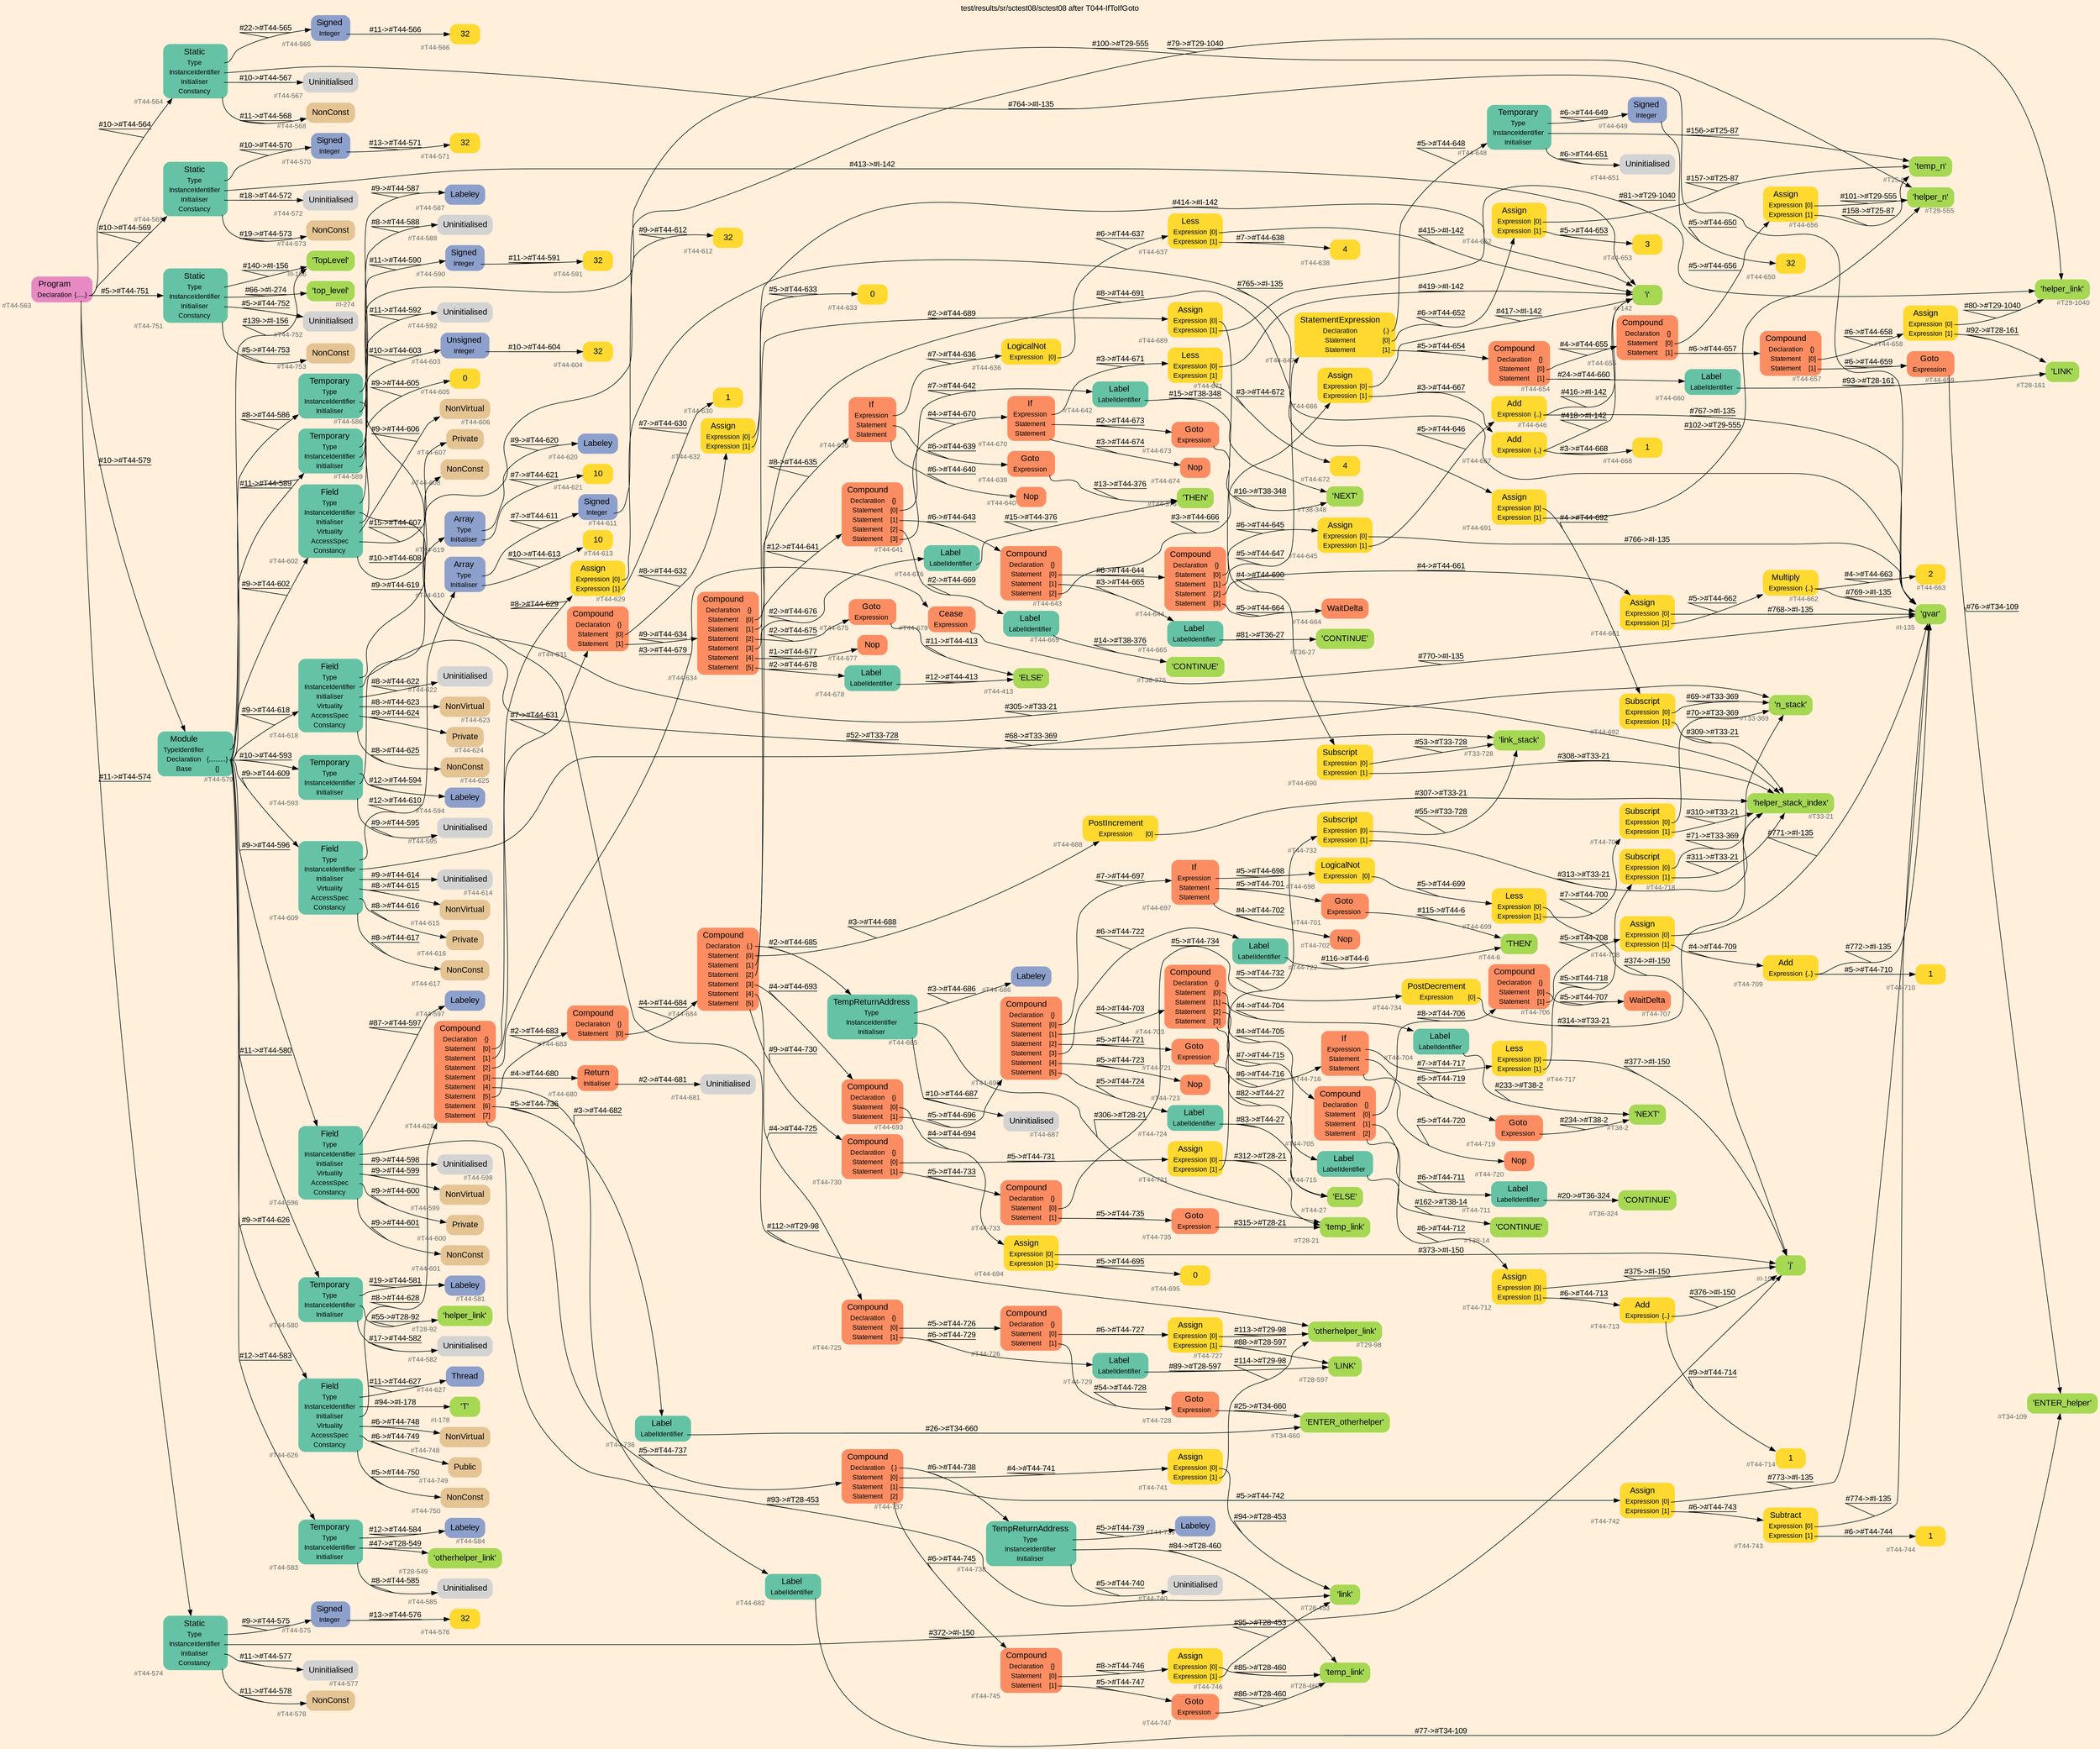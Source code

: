 digraph "test/results/sr/sctest08/sctest08 after T044-IfToIfGoto" {
label = "test/results/sr/sctest08/sctest08 after T044-IfToIfGoto"
labelloc = t
graph [
    rankdir = "LR"
    ranksep = 0.3
    bgcolor = antiquewhite1
    color = black
    fontcolor = black
    fontname = "Arial"
];
node [
    fontname = "Arial"
];
edge [
    fontname = "Arial"
];

// -------------------- node figure --------------------
// -------- block #T44-563 ----------
"#T44-563" [
    fillcolor = "/set28/4"
    xlabel = "#T44-563"
    fontsize = "12"
    fontcolor = grey40
    shape = "plaintext"
    label = <<TABLE BORDER="0" CELLBORDER="0" CELLSPACING="0">
     <TR><TD><FONT COLOR="black" POINT-SIZE="15">Program</FONT></TD></TR>
     <TR><TD><FONT COLOR="black" POINT-SIZE="12">Declaration</FONT></TD><TD PORT="port0"><FONT COLOR="black" POINT-SIZE="12">{.....}</FONT></TD></TR>
    </TABLE>>
    style = "rounded,filled"
];

// -------- block #T44-564 ----------
"#T44-564" [
    fillcolor = "/set28/1"
    xlabel = "#T44-564"
    fontsize = "12"
    fontcolor = grey40
    shape = "plaintext"
    label = <<TABLE BORDER="0" CELLBORDER="0" CELLSPACING="0">
     <TR><TD><FONT COLOR="black" POINT-SIZE="15">Static</FONT></TD></TR>
     <TR><TD><FONT COLOR="black" POINT-SIZE="12">Type</FONT></TD><TD PORT="port0"></TD></TR>
     <TR><TD><FONT COLOR="black" POINT-SIZE="12">InstanceIdentifier</FONT></TD><TD PORT="port1"></TD></TR>
     <TR><TD><FONT COLOR="black" POINT-SIZE="12">Initialiser</FONT></TD><TD PORT="port2"></TD></TR>
     <TR><TD><FONT COLOR="black" POINT-SIZE="12">Constancy</FONT></TD><TD PORT="port3"></TD></TR>
    </TABLE>>
    style = "rounded,filled"
];

// -------- block #T44-565 ----------
"#T44-565" [
    fillcolor = "/set28/3"
    xlabel = "#T44-565"
    fontsize = "12"
    fontcolor = grey40
    shape = "plaintext"
    label = <<TABLE BORDER="0" CELLBORDER="0" CELLSPACING="0">
     <TR><TD><FONT COLOR="black" POINT-SIZE="15">Signed</FONT></TD></TR>
     <TR><TD><FONT COLOR="black" POINT-SIZE="12">Integer</FONT></TD><TD PORT="port0"></TD></TR>
    </TABLE>>
    style = "rounded,filled"
];

// -------- block #T44-566 ----------
"#T44-566" [
    fillcolor = "/set28/6"
    xlabel = "#T44-566"
    fontsize = "12"
    fontcolor = grey40
    shape = "plaintext"
    label = <<TABLE BORDER="0" CELLBORDER="0" CELLSPACING="0">
     <TR><TD><FONT COLOR="black" POINT-SIZE="15">32</FONT></TD></TR>
    </TABLE>>
    style = "rounded,filled"
];

// -------- block #I-135 ----------
"#I-135" [
    fillcolor = "/set28/5"
    xlabel = "#I-135"
    fontsize = "12"
    fontcolor = grey40
    shape = "plaintext"
    label = <<TABLE BORDER="0" CELLBORDER="0" CELLSPACING="0">
     <TR><TD><FONT COLOR="black" POINT-SIZE="15">'gvar'</FONT></TD></TR>
    </TABLE>>
    style = "rounded,filled"
];

// -------- block #T44-567 ----------
"#T44-567" [
    xlabel = "#T44-567"
    fontsize = "12"
    fontcolor = grey40
    shape = "plaintext"
    label = <<TABLE BORDER="0" CELLBORDER="0" CELLSPACING="0">
     <TR><TD><FONT COLOR="black" POINT-SIZE="15">Uninitialised</FONT></TD></TR>
    </TABLE>>
    style = "rounded,filled"
];

// -------- block #T44-568 ----------
"#T44-568" [
    fillcolor = "/set28/7"
    xlabel = "#T44-568"
    fontsize = "12"
    fontcolor = grey40
    shape = "plaintext"
    label = <<TABLE BORDER="0" CELLBORDER="0" CELLSPACING="0">
     <TR><TD><FONT COLOR="black" POINT-SIZE="15">NonConst</FONT></TD></TR>
    </TABLE>>
    style = "rounded,filled"
];

// -------- block #T44-569 ----------
"#T44-569" [
    fillcolor = "/set28/1"
    xlabel = "#T44-569"
    fontsize = "12"
    fontcolor = grey40
    shape = "plaintext"
    label = <<TABLE BORDER="0" CELLBORDER="0" CELLSPACING="0">
     <TR><TD><FONT COLOR="black" POINT-SIZE="15">Static</FONT></TD></TR>
     <TR><TD><FONT COLOR="black" POINT-SIZE="12">Type</FONT></TD><TD PORT="port0"></TD></TR>
     <TR><TD><FONT COLOR="black" POINT-SIZE="12">InstanceIdentifier</FONT></TD><TD PORT="port1"></TD></TR>
     <TR><TD><FONT COLOR="black" POINT-SIZE="12">Initialiser</FONT></TD><TD PORT="port2"></TD></TR>
     <TR><TD><FONT COLOR="black" POINT-SIZE="12">Constancy</FONT></TD><TD PORT="port3"></TD></TR>
    </TABLE>>
    style = "rounded,filled"
];

// -------- block #T44-570 ----------
"#T44-570" [
    fillcolor = "/set28/3"
    xlabel = "#T44-570"
    fontsize = "12"
    fontcolor = grey40
    shape = "plaintext"
    label = <<TABLE BORDER="0" CELLBORDER="0" CELLSPACING="0">
     <TR><TD><FONT COLOR="black" POINT-SIZE="15">Signed</FONT></TD></TR>
     <TR><TD><FONT COLOR="black" POINT-SIZE="12">Integer</FONT></TD><TD PORT="port0"></TD></TR>
    </TABLE>>
    style = "rounded,filled"
];

// -------- block #T44-571 ----------
"#T44-571" [
    fillcolor = "/set28/6"
    xlabel = "#T44-571"
    fontsize = "12"
    fontcolor = grey40
    shape = "plaintext"
    label = <<TABLE BORDER="0" CELLBORDER="0" CELLSPACING="0">
     <TR><TD><FONT COLOR="black" POINT-SIZE="15">32</FONT></TD></TR>
    </TABLE>>
    style = "rounded,filled"
];

// -------- block #I-142 ----------
"#I-142" [
    fillcolor = "/set28/5"
    xlabel = "#I-142"
    fontsize = "12"
    fontcolor = grey40
    shape = "plaintext"
    label = <<TABLE BORDER="0" CELLBORDER="0" CELLSPACING="0">
     <TR><TD><FONT COLOR="black" POINT-SIZE="15">'i'</FONT></TD></TR>
    </TABLE>>
    style = "rounded,filled"
];

// -------- block #T44-572 ----------
"#T44-572" [
    xlabel = "#T44-572"
    fontsize = "12"
    fontcolor = grey40
    shape = "plaintext"
    label = <<TABLE BORDER="0" CELLBORDER="0" CELLSPACING="0">
     <TR><TD><FONT COLOR="black" POINT-SIZE="15">Uninitialised</FONT></TD></TR>
    </TABLE>>
    style = "rounded,filled"
];

// -------- block #T44-573 ----------
"#T44-573" [
    fillcolor = "/set28/7"
    xlabel = "#T44-573"
    fontsize = "12"
    fontcolor = grey40
    shape = "plaintext"
    label = <<TABLE BORDER="0" CELLBORDER="0" CELLSPACING="0">
     <TR><TD><FONT COLOR="black" POINT-SIZE="15">NonConst</FONT></TD></TR>
    </TABLE>>
    style = "rounded,filled"
];

// -------- block #T44-574 ----------
"#T44-574" [
    fillcolor = "/set28/1"
    xlabel = "#T44-574"
    fontsize = "12"
    fontcolor = grey40
    shape = "plaintext"
    label = <<TABLE BORDER="0" CELLBORDER="0" CELLSPACING="0">
     <TR><TD><FONT COLOR="black" POINT-SIZE="15">Static</FONT></TD></TR>
     <TR><TD><FONT COLOR="black" POINT-SIZE="12">Type</FONT></TD><TD PORT="port0"></TD></TR>
     <TR><TD><FONT COLOR="black" POINT-SIZE="12">InstanceIdentifier</FONT></TD><TD PORT="port1"></TD></TR>
     <TR><TD><FONT COLOR="black" POINT-SIZE="12">Initialiser</FONT></TD><TD PORT="port2"></TD></TR>
     <TR><TD><FONT COLOR="black" POINT-SIZE="12">Constancy</FONT></TD><TD PORT="port3"></TD></TR>
    </TABLE>>
    style = "rounded,filled"
];

// -------- block #T44-575 ----------
"#T44-575" [
    fillcolor = "/set28/3"
    xlabel = "#T44-575"
    fontsize = "12"
    fontcolor = grey40
    shape = "plaintext"
    label = <<TABLE BORDER="0" CELLBORDER="0" CELLSPACING="0">
     <TR><TD><FONT COLOR="black" POINT-SIZE="15">Signed</FONT></TD></TR>
     <TR><TD><FONT COLOR="black" POINT-SIZE="12">Integer</FONT></TD><TD PORT="port0"></TD></TR>
    </TABLE>>
    style = "rounded,filled"
];

// -------- block #T44-576 ----------
"#T44-576" [
    fillcolor = "/set28/6"
    xlabel = "#T44-576"
    fontsize = "12"
    fontcolor = grey40
    shape = "plaintext"
    label = <<TABLE BORDER="0" CELLBORDER="0" CELLSPACING="0">
     <TR><TD><FONT COLOR="black" POINT-SIZE="15">32</FONT></TD></TR>
    </TABLE>>
    style = "rounded,filled"
];

// -------- block #I-150 ----------
"#I-150" [
    fillcolor = "/set28/5"
    xlabel = "#I-150"
    fontsize = "12"
    fontcolor = grey40
    shape = "plaintext"
    label = <<TABLE BORDER="0" CELLBORDER="0" CELLSPACING="0">
     <TR><TD><FONT COLOR="black" POINT-SIZE="15">'j'</FONT></TD></TR>
    </TABLE>>
    style = "rounded,filled"
];

// -------- block #T44-577 ----------
"#T44-577" [
    xlabel = "#T44-577"
    fontsize = "12"
    fontcolor = grey40
    shape = "plaintext"
    label = <<TABLE BORDER="0" CELLBORDER="0" CELLSPACING="0">
     <TR><TD><FONT COLOR="black" POINT-SIZE="15">Uninitialised</FONT></TD></TR>
    </TABLE>>
    style = "rounded,filled"
];

// -------- block #T44-578 ----------
"#T44-578" [
    fillcolor = "/set28/7"
    xlabel = "#T44-578"
    fontsize = "12"
    fontcolor = grey40
    shape = "plaintext"
    label = <<TABLE BORDER="0" CELLBORDER="0" CELLSPACING="0">
     <TR><TD><FONT COLOR="black" POINT-SIZE="15">NonConst</FONT></TD></TR>
    </TABLE>>
    style = "rounded,filled"
];

// -------- block #T44-579 ----------
"#T44-579" [
    fillcolor = "/set28/1"
    xlabel = "#T44-579"
    fontsize = "12"
    fontcolor = grey40
    shape = "plaintext"
    label = <<TABLE BORDER="0" CELLBORDER="0" CELLSPACING="0">
     <TR><TD><FONT COLOR="black" POINT-SIZE="15">Module</FONT></TD></TR>
     <TR><TD><FONT COLOR="black" POINT-SIZE="12">TypeIdentifier</FONT></TD><TD PORT="port0"></TD></TR>
     <TR><TD><FONT COLOR="black" POINT-SIZE="12">Declaration</FONT></TD><TD PORT="port1"><FONT COLOR="black" POINT-SIZE="12">{..........}</FONT></TD></TR>
     <TR><TD><FONT COLOR="black" POINT-SIZE="12">Base</FONT></TD><TD PORT="port2"><FONT COLOR="black" POINT-SIZE="12">{}</FONT></TD></TR>
    </TABLE>>
    style = "rounded,filled"
];

// -------- block #I-156 ----------
"#I-156" [
    fillcolor = "/set28/5"
    xlabel = "#I-156"
    fontsize = "12"
    fontcolor = grey40
    shape = "plaintext"
    label = <<TABLE BORDER="0" CELLBORDER="0" CELLSPACING="0">
     <TR><TD><FONT COLOR="black" POINT-SIZE="15">'TopLevel'</FONT></TD></TR>
    </TABLE>>
    style = "rounded,filled"
];

// -------- block #T44-580 ----------
"#T44-580" [
    fillcolor = "/set28/1"
    xlabel = "#T44-580"
    fontsize = "12"
    fontcolor = grey40
    shape = "plaintext"
    label = <<TABLE BORDER="0" CELLBORDER="0" CELLSPACING="0">
     <TR><TD><FONT COLOR="black" POINT-SIZE="15">Temporary</FONT></TD></TR>
     <TR><TD><FONT COLOR="black" POINT-SIZE="12">Type</FONT></TD><TD PORT="port0"></TD></TR>
     <TR><TD><FONT COLOR="black" POINT-SIZE="12">InstanceIdentifier</FONT></TD><TD PORT="port1"></TD></TR>
     <TR><TD><FONT COLOR="black" POINT-SIZE="12">Initialiser</FONT></TD><TD PORT="port2"></TD></TR>
    </TABLE>>
    style = "rounded,filled"
];

// -------- block #T44-581 ----------
"#T44-581" [
    fillcolor = "/set28/3"
    xlabel = "#T44-581"
    fontsize = "12"
    fontcolor = grey40
    shape = "plaintext"
    label = <<TABLE BORDER="0" CELLBORDER="0" CELLSPACING="0">
     <TR><TD><FONT COLOR="black" POINT-SIZE="15">Labeley</FONT></TD></TR>
    </TABLE>>
    style = "rounded,filled"
];

// -------- block #T28-92 ----------
"#T28-92" [
    fillcolor = "/set28/5"
    xlabel = "#T28-92"
    fontsize = "12"
    fontcolor = grey40
    shape = "plaintext"
    label = <<TABLE BORDER="0" CELLBORDER="0" CELLSPACING="0">
     <TR><TD><FONT COLOR="black" POINT-SIZE="15">'helper_link'</FONT></TD></TR>
    </TABLE>>
    style = "rounded,filled"
];

// -------- block #T44-582 ----------
"#T44-582" [
    xlabel = "#T44-582"
    fontsize = "12"
    fontcolor = grey40
    shape = "plaintext"
    label = <<TABLE BORDER="0" CELLBORDER="0" CELLSPACING="0">
     <TR><TD><FONT COLOR="black" POINT-SIZE="15">Uninitialised</FONT></TD></TR>
    </TABLE>>
    style = "rounded,filled"
];

// -------- block #T44-583 ----------
"#T44-583" [
    fillcolor = "/set28/1"
    xlabel = "#T44-583"
    fontsize = "12"
    fontcolor = grey40
    shape = "plaintext"
    label = <<TABLE BORDER="0" CELLBORDER="0" CELLSPACING="0">
     <TR><TD><FONT COLOR="black" POINT-SIZE="15">Temporary</FONT></TD></TR>
     <TR><TD><FONT COLOR="black" POINT-SIZE="12">Type</FONT></TD><TD PORT="port0"></TD></TR>
     <TR><TD><FONT COLOR="black" POINT-SIZE="12">InstanceIdentifier</FONT></TD><TD PORT="port1"></TD></TR>
     <TR><TD><FONT COLOR="black" POINT-SIZE="12">Initialiser</FONT></TD><TD PORT="port2"></TD></TR>
    </TABLE>>
    style = "rounded,filled"
];

// -------- block #T44-584 ----------
"#T44-584" [
    fillcolor = "/set28/3"
    xlabel = "#T44-584"
    fontsize = "12"
    fontcolor = grey40
    shape = "plaintext"
    label = <<TABLE BORDER="0" CELLBORDER="0" CELLSPACING="0">
     <TR><TD><FONT COLOR="black" POINT-SIZE="15">Labeley</FONT></TD></TR>
    </TABLE>>
    style = "rounded,filled"
];

// -------- block #T28-549 ----------
"#T28-549" [
    fillcolor = "/set28/5"
    xlabel = "#T28-549"
    fontsize = "12"
    fontcolor = grey40
    shape = "plaintext"
    label = <<TABLE BORDER="0" CELLBORDER="0" CELLSPACING="0">
     <TR><TD><FONT COLOR="black" POINT-SIZE="15">'otherhelper_link'</FONT></TD></TR>
    </TABLE>>
    style = "rounded,filled"
];

// -------- block #T44-585 ----------
"#T44-585" [
    xlabel = "#T44-585"
    fontsize = "12"
    fontcolor = grey40
    shape = "plaintext"
    label = <<TABLE BORDER="0" CELLBORDER="0" CELLSPACING="0">
     <TR><TD><FONT COLOR="black" POINT-SIZE="15">Uninitialised</FONT></TD></TR>
    </TABLE>>
    style = "rounded,filled"
];

// -------- block #T44-586 ----------
"#T44-586" [
    fillcolor = "/set28/1"
    xlabel = "#T44-586"
    fontsize = "12"
    fontcolor = grey40
    shape = "plaintext"
    label = <<TABLE BORDER="0" CELLBORDER="0" CELLSPACING="0">
     <TR><TD><FONT COLOR="black" POINT-SIZE="15">Temporary</FONT></TD></TR>
     <TR><TD><FONT COLOR="black" POINT-SIZE="12">Type</FONT></TD><TD PORT="port0"></TD></TR>
     <TR><TD><FONT COLOR="black" POINT-SIZE="12">InstanceIdentifier</FONT></TD><TD PORT="port1"></TD></TR>
     <TR><TD><FONT COLOR="black" POINT-SIZE="12">Initialiser</FONT></TD><TD PORT="port2"></TD></TR>
    </TABLE>>
    style = "rounded,filled"
];

// -------- block #T44-587 ----------
"#T44-587" [
    fillcolor = "/set28/3"
    xlabel = "#T44-587"
    fontsize = "12"
    fontcolor = grey40
    shape = "plaintext"
    label = <<TABLE BORDER="0" CELLBORDER="0" CELLSPACING="0">
     <TR><TD><FONT COLOR="black" POINT-SIZE="15">Labeley</FONT></TD></TR>
    </TABLE>>
    style = "rounded,filled"
];

// -------- block #T29-98 ----------
"#T29-98" [
    fillcolor = "/set28/5"
    xlabel = "#T29-98"
    fontsize = "12"
    fontcolor = grey40
    shape = "plaintext"
    label = <<TABLE BORDER="0" CELLBORDER="0" CELLSPACING="0">
     <TR><TD><FONT COLOR="black" POINT-SIZE="15">'otherhelper_link'</FONT></TD></TR>
    </TABLE>>
    style = "rounded,filled"
];

// -------- block #T44-588 ----------
"#T44-588" [
    xlabel = "#T44-588"
    fontsize = "12"
    fontcolor = grey40
    shape = "plaintext"
    label = <<TABLE BORDER="0" CELLBORDER="0" CELLSPACING="0">
     <TR><TD><FONT COLOR="black" POINT-SIZE="15">Uninitialised</FONT></TD></TR>
    </TABLE>>
    style = "rounded,filled"
];

// -------- block #T44-589 ----------
"#T44-589" [
    fillcolor = "/set28/1"
    xlabel = "#T44-589"
    fontsize = "12"
    fontcolor = grey40
    shape = "plaintext"
    label = <<TABLE BORDER="0" CELLBORDER="0" CELLSPACING="0">
     <TR><TD><FONT COLOR="black" POINT-SIZE="15">Temporary</FONT></TD></TR>
     <TR><TD><FONT COLOR="black" POINT-SIZE="12">Type</FONT></TD><TD PORT="port0"></TD></TR>
     <TR><TD><FONT COLOR="black" POINT-SIZE="12">InstanceIdentifier</FONT></TD><TD PORT="port1"></TD></TR>
     <TR><TD><FONT COLOR="black" POINT-SIZE="12">Initialiser</FONT></TD><TD PORT="port2"></TD></TR>
    </TABLE>>
    style = "rounded,filled"
];

// -------- block #T44-590 ----------
"#T44-590" [
    fillcolor = "/set28/3"
    xlabel = "#T44-590"
    fontsize = "12"
    fontcolor = grey40
    shape = "plaintext"
    label = <<TABLE BORDER="0" CELLBORDER="0" CELLSPACING="0">
     <TR><TD><FONT COLOR="black" POINT-SIZE="15">Signed</FONT></TD></TR>
     <TR><TD><FONT COLOR="black" POINT-SIZE="12">Integer</FONT></TD><TD PORT="port0"></TD></TR>
    </TABLE>>
    style = "rounded,filled"
];

// -------- block #T44-591 ----------
"#T44-591" [
    fillcolor = "/set28/6"
    xlabel = "#T44-591"
    fontsize = "12"
    fontcolor = grey40
    shape = "plaintext"
    label = <<TABLE BORDER="0" CELLBORDER="0" CELLSPACING="0">
     <TR><TD><FONT COLOR="black" POINT-SIZE="15">32</FONT></TD></TR>
    </TABLE>>
    style = "rounded,filled"
];

// -------- block #T29-555 ----------
"#T29-555" [
    fillcolor = "/set28/5"
    xlabel = "#T29-555"
    fontsize = "12"
    fontcolor = grey40
    shape = "plaintext"
    label = <<TABLE BORDER="0" CELLBORDER="0" CELLSPACING="0">
     <TR><TD><FONT COLOR="black" POINT-SIZE="15">'helper_n'</FONT></TD></TR>
    </TABLE>>
    style = "rounded,filled"
];

// -------- block #T44-592 ----------
"#T44-592" [
    xlabel = "#T44-592"
    fontsize = "12"
    fontcolor = grey40
    shape = "plaintext"
    label = <<TABLE BORDER="0" CELLBORDER="0" CELLSPACING="0">
     <TR><TD><FONT COLOR="black" POINT-SIZE="15">Uninitialised</FONT></TD></TR>
    </TABLE>>
    style = "rounded,filled"
];

// -------- block #T44-593 ----------
"#T44-593" [
    fillcolor = "/set28/1"
    xlabel = "#T44-593"
    fontsize = "12"
    fontcolor = grey40
    shape = "plaintext"
    label = <<TABLE BORDER="0" CELLBORDER="0" CELLSPACING="0">
     <TR><TD><FONT COLOR="black" POINT-SIZE="15">Temporary</FONT></TD></TR>
     <TR><TD><FONT COLOR="black" POINT-SIZE="12">Type</FONT></TD><TD PORT="port0"></TD></TR>
     <TR><TD><FONT COLOR="black" POINT-SIZE="12">InstanceIdentifier</FONT></TD><TD PORT="port1"></TD></TR>
     <TR><TD><FONT COLOR="black" POINT-SIZE="12">Initialiser</FONT></TD><TD PORT="port2"></TD></TR>
    </TABLE>>
    style = "rounded,filled"
];

// -------- block #T44-594 ----------
"#T44-594" [
    fillcolor = "/set28/3"
    xlabel = "#T44-594"
    fontsize = "12"
    fontcolor = grey40
    shape = "plaintext"
    label = <<TABLE BORDER="0" CELLBORDER="0" CELLSPACING="0">
     <TR><TD><FONT COLOR="black" POINT-SIZE="15">Labeley</FONT></TD></TR>
    </TABLE>>
    style = "rounded,filled"
];

// -------- block #T29-1040 ----------
"#T29-1040" [
    fillcolor = "/set28/5"
    xlabel = "#T29-1040"
    fontsize = "12"
    fontcolor = grey40
    shape = "plaintext"
    label = <<TABLE BORDER="0" CELLBORDER="0" CELLSPACING="0">
     <TR><TD><FONT COLOR="black" POINT-SIZE="15">'helper_link'</FONT></TD></TR>
    </TABLE>>
    style = "rounded,filled"
];

// -------- block #T44-595 ----------
"#T44-595" [
    xlabel = "#T44-595"
    fontsize = "12"
    fontcolor = grey40
    shape = "plaintext"
    label = <<TABLE BORDER="0" CELLBORDER="0" CELLSPACING="0">
     <TR><TD><FONT COLOR="black" POINT-SIZE="15">Uninitialised</FONT></TD></TR>
    </TABLE>>
    style = "rounded,filled"
];

// -------- block #T44-596 ----------
"#T44-596" [
    fillcolor = "/set28/1"
    xlabel = "#T44-596"
    fontsize = "12"
    fontcolor = grey40
    shape = "plaintext"
    label = <<TABLE BORDER="0" CELLBORDER="0" CELLSPACING="0">
     <TR><TD><FONT COLOR="black" POINT-SIZE="15">Field</FONT></TD></TR>
     <TR><TD><FONT COLOR="black" POINT-SIZE="12">Type</FONT></TD><TD PORT="port0"></TD></TR>
     <TR><TD><FONT COLOR="black" POINT-SIZE="12">InstanceIdentifier</FONT></TD><TD PORT="port1"></TD></TR>
     <TR><TD><FONT COLOR="black" POINT-SIZE="12">Initialiser</FONT></TD><TD PORT="port2"></TD></TR>
     <TR><TD><FONT COLOR="black" POINT-SIZE="12">Virtuality</FONT></TD><TD PORT="port3"></TD></TR>
     <TR><TD><FONT COLOR="black" POINT-SIZE="12">AccessSpec</FONT></TD><TD PORT="port4"></TD></TR>
     <TR><TD><FONT COLOR="black" POINT-SIZE="12">Constancy</FONT></TD><TD PORT="port5"></TD></TR>
    </TABLE>>
    style = "rounded,filled"
];

// -------- block #T44-597 ----------
"#T44-597" [
    fillcolor = "/set28/3"
    xlabel = "#T44-597"
    fontsize = "12"
    fontcolor = grey40
    shape = "plaintext"
    label = <<TABLE BORDER="0" CELLBORDER="0" CELLSPACING="0">
     <TR><TD><FONT COLOR="black" POINT-SIZE="15">Labeley</FONT></TD></TR>
    </TABLE>>
    style = "rounded,filled"
];

// -------- block #T28-453 ----------
"#T28-453" [
    fillcolor = "/set28/5"
    xlabel = "#T28-453"
    fontsize = "12"
    fontcolor = grey40
    shape = "plaintext"
    label = <<TABLE BORDER="0" CELLBORDER="0" CELLSPACING="0">
     <TR><TD><FONT COLOR="black" POINT-SIZE="15">'link'</FONT></TD></TR>
    </TABLE>>
    style = "rounded,filled"
];

// -------- block #T44-598 ----------
"#T44-598" [
    xlabel = "#T44-598"
    fontsize = "12"
    fontcolor = grey40
    shape = "plaintext"
    label = <<TABLE BORDER="0" CELLBORDER="0" CELLSPACING="0">
     <TR><TD><FONT COLOR="black" POINT-SIZE="15">Uninitialised</FONT></TD></TR>
    </TABLE>>
    style = "rounded,filled"
];

// -------- block #T44-599 ----------
"#T44-599" [
    fillcolor = "/set28/7"
    xlabel = "#T44-599"
    fontsize = "12"
    fontcolor = grey40
    shape = "plaintext"
    label = <<TABLE BORDER="0" CELLBORDER="0" CELLSPACING="0">
     <TR><TD><FONT COLOR="black" POINT-SIZE="15">NonVirtual</FONT></TD></TR>
    </TABLE>>
    style = "rounded,filled"
];

// -------- block #T44-600 ----------
"#T44-600" [
    fillcolor = "/set28/7"
    xlabel = "#T44-600"
    fontsize = "12"
    fontcolor = grey40
    shape = "plaintext"
    label = <<TABLE BORDER="0" CELLBORDER="0" CELLSPACING="0">
     <TR><TD><FONT COLOR="black" POINT-SIZE="15">Private</FONT></TD></TR>
    </TABLE>>
    style = "rounded,filled"
];

// -------- block #T44-601 ----------
"#T44-601" [
    fillcolor = "/set28/7"
    xlabel = "#T44-601"
    fontsize = "12"
    fontcolor = grey40
    shape = "plaintext"
    label = <<TABLE BORDER="0" CELLBORDER="0" CELLSPACING="0">
     <TR><TD><FONT COLOR="black" POINT-SIZE="15">NonConst</FONT></TD></TR>
    </TABLE>>
    style = "rounded,filled"
];

// -------- block #T44-602 ----------
"#T44-602" [
    fillcolor = "/set28/1"
    xlabel = "#T44-602"
    fontsize = "12"
    fontcolor = grey40
    shape = "plaintext"
    label = <<TABLE BORDER="0" CELLBORDER="0" CELLSPACING="0">
     <TR><TD><FONT COLOR="black" POINT-SIZE="15">Field</FONT></TD></TR>
     <TR><TD><FONT COLOR="black" POINT-SIZE="12">Type</FONT></TD><TD PORT="port0"></TD></TR>
     <TR><TD><FONT COLOR="black" POINT-SIZE="12">InstanceIdentifier</FONT></TD><TD PORT="port1"></TD></TR>
     <TR><TD><FONT COLOR="black" POINT-SIZE="12">Initialiser</FONT></TD><TD PORT="port2"></TD></TR>
     <TR><TD><FONT COLOR="black" POINT-SIZE="12">Virtuality</FONT></TD><TD PORT="port3"></TD></TR>
     <TR><TD><FONT COLOR="black" POINT-SIZE="12">AccessSpec</FONT></TD><TD PORT="port4"></TD></TR>
     <TR><TD><FONT COLOR="black" POINT-SIZE="12">Constancy</FONT></TD><TD PORT="port5"></TD></TR>
    </TABLE>>
    style = "rounded,filled"
];

// -------- block #T44-603 ----------
"#T44-603" [
    fillcolor = "/set28/3"
    xlabel = "#T44-603"
    fontsize = "12"
    fontcolor = grey40
    shape = "plaintext"
    label = <<TABLE BORDER="0" CELLBORDER="0" CELLSPACING="0">
     <TR><TD><FONT COLOR="black" POINT-SIZE="15">Unsigned</FONT></TD></TR>
     <TR><TD><FONT COLOR="black" POINT-SIZE="12">Integer</FONT></TD><TD PORT="port0"></TD></TR>
    </TABLE>>
    style = "rounded,filled"
];

// -------- block #T44-604 ----------
"#T44-604" [
    fillcolor = "/set28/6"
    xlabel = "#T44-604"
    fontsize = "12"
    fontcolor = grey40
    shape = "plaintext"
    label = <<TABLE BORDER="0" CELLBORDER="0" CELLSPACING="0">
     <TR><TD><FONT COLOR="black" POINT-SIZE="15">32</FONT></TD></TR>
    </TABLE>>
    style = "rounded,filled"
];

// -------- block #T33-21 ----------
"#T33-21" [
    fillcolor = "/set28/5"
    xlabel = "#T33-21"
    fontsize = "12"
    fontcolor = grey40
    shape = "plaintext"
    label = <<TABLE BORDER="0" CELLBORDER="0" CELLSPACING="0">
     <TR><TD><FONT COLOR="black" POINT-SIZE="15">'helper_stack_index'</FONT></TD></TR>
    </TABLE>>
    style = "rounded,filled"
];

// -------- block #T44-605 ----------
"#T44-605" [
    fillcolor = "/set28/6"
    xlabel = "#T44-605"
    fontsize = "12"
    fontcolor = grey40
    shape = "plaintext"
    label = <<TABLE BORDER="0" CELLBORDER="0" CELLSPACING="0">
     <TR><TD><FONT COLOR="black" POINT-SIZE="15">0</FONT></TD></TR>
    </TABLE>>
    style = "rounded,filled"
];

// -------- block #T44-606 ----------
"#T44-606" [
    fillcolor = "/set28/7"
    xlabel = "#T44-606"
    fontsize = "12"
    fontcolor = grey40
    shape = "plaintext"
    label = <<TABLE BORDER="0" CELLBORDER="0" CELLSPACING="0">
     <TR><TD><FONT COLOR="black" POINT-SIZE="15">NonVirtual</FONT></TD></TR>
    </TABLE>>
    style = "rounded,filled"
];

// -------- block #T44-607 ----------
"#T44-607" [
    fillcolor = "/set28/7"
    xlabel = "#T44-607"
    fontsize = "12"
    fontcolor = grey40
    shape = "plaintext"
    label = <<TABLE BORDER="0" CELLBORDER="0" CELLSPACING="0">
     <TR><TD><FONT COLOR="black" POINT-SIZE="15">Private</FONT></TD></TR>
    </TABLE>>
    style = "rounded,filled"
];

// -------- block #T44-608 ----------
"#T44-608" [
    fillcolor = "/set28/7"
    xlabel = "#T44-608"
    fontsize = "12"
    fontcolor = grey40
    shape = "plaintext"
    label = <<TABLE BORDER="0" CELLBORDER="0" CELLSPACING="0">
     <TR><TD><FONT COLOR="black" POINT-SIZE="15">NonConst</FONT></TD></TR>
    </TABLE>>
    style = "rounded,filled"
];

// -------- block #T44-609 ----------
"#T44-609" [
    fillcolor = "/set28/1"
    xlabel = "#T44-609"
    fontsize = "12"
    fontcolor = grey40
    shape = "plaintext"
    label = <<TABLE BORDER="0" CELLBORDER="0" CELLSPACING="0">
     <TR><TD><FONT COLOR="black" POINT-SIZE="15">Field</FONT></TD></TR>
     <TR><TD><FONT COLOR="black" POINT-SIZE="12">Type</FONT></TD><TD PORT="port0"></TD></TR>
     <TR><TD><FONT COLOR="black" POINT-SIZE="12">InstanceIdentifier</FONT></TD><TD PORT="port1"></TD></TR>
     <TR><TD><FONT COLOR="black" POINT-SIZE="12">Initialiser</FONT></TD><TD PORT="port2"></TD></TR>
     <TR><TD><FONT COLOR="black" POINT-SIZE="12">Virtuality</FONT></TD><TD PORT="port3"></TD></TR>
     <TR><TD><FONT COLOR="black" POINT-SIZE="12">AccessSpec</FONT></TD><TD PORT="port4"></TD></TR>
     <TR><TD><FONT COLOR="black" POINT-SIZE="12">Constancy</FONT></TD><TD PORT="port5"></TD></TR>
    </TABLE>>
    style = "rounded,filled"
];

// -------- block #T44-610 ----------
"#T44-610" [
    fillcolor = "/set28/3"
    xlabel = "#T44-610"
    fontsize = "12"
    fontcolor = grey40
    shape = "plaintext"
    label = <<TABLE BORDER="0" CELLBORDER="0" CELLSPACING="0">
     <TR><TD><FONT COLOR="black" POINT-SIZE="15">Array</FONT></TD></TR>
     <TR><TD><FONT COLOR="black" POINT-SIZE="12">Type</FONT></TD><TD PORT="port0"></TD></TR>
     <TR><TD><FONT COLOR="black" POINT-SIZE="12">Initialiser</FONT></TD><TD PORT="port1"></TD></TR>
    </TABLE>>
    style = "rounded,filled"
];

// -------- block #T44-611 ----------
"#T44-611" [
    fillcolor = "/set28/3"
    xlabel = "#T44-611"
    fontsize = "12"
    fontcolor = grey40
    shape = "plaintext"
    label = <<TABLE BORDER="0" CELLBORDER="0" CELLSPACING="0">
     <TR><TD><FONT COLOR="black" POINT-SIZE="15">Signed</FONT></TD></TR>
     <TR><TD><FONT COLOR="black" POINT-SIZE="12">Integer</FONT></TD><TD PORT="port0"></TD></TR>
    </TABLE>>
    style = "rounded,filled"
];

// -------- block #T44-612 ----------
"#T44-612" [
    fillcolor = "/set28/6"
    xlabel = "#T44-612"
    fontsize = "12"
    fontcolor = grey40
    shape = "plaintext"
    label = <<TABLE BORDER="0" CELLBORDER="0" CELLSPACING="0">
     <TR><TD><FONT COLOR="black" POINT-SIZE="15">32</FONT></TD></TR>
    </TABLE>>
    style = "rounded,filled"
];

// -------- block #T44-613 ----------
"#T44-613" [
    fillcolor = "/set28/6"
    xlabel = "#T44-613"
    fontsize = "12"
    fontcolor = grey40
    shape = "plaintext"
    label = <<TABLE BORDER="0" CELLBORDER="0" CELLSPACING="0">
     <TR><TD><FONT COLOR="black" POINT-SIZE="15">10</FONT></TD></TR>
    </TABLE>>
    style = "rounded,filled"
];

// -------- block #T33-369 ----------
"#T33-369" [
    fillcolor = "/set28/5"
    xlabel = "#T33-369"
    fontsize = "12"
    fontcolor = grey40
    shape = "plaintext"
    label = <<TABLE BORDER="0" CELLBORDER="0" CELLSPACING="0">
     <TR><TD><FONT COLOR="black" POINT-SIZE="15">'n_stack'</FONT></TD></TR>
    </TABLE>>
    style = "rounded,filled"
];

// -------- block #T44-614 ----------
"#T44-614" [
    xlabel = "#T44-614"
    fontsize = "12"
    fontcolor = grey40
    shape = "plaintext"
    label = <<TABLE BORDER="0" CELLBORDER="0" CELLSPACING="0">
     <TR><TD><FONT COLOR="black" POINT-SIZE="15">Uninitialised</FONT></TD></TR>
    </TABLE>>
    style = "rounded,filled"
];

// -------- block #T44-615 ----------
"#T44-615" [
    fillcolor = "/set28/7"
    xlabel = "#T44-615"
    fontsize = "12"
    fontcolor = grey40
    shape = "plaintext"
    label = <<TABLE BORDER="0" CELLBORDER="0" CELLSPACING="0">
     <TR><TD><FONT COLOR="black" POINT-SIZE="15">NonVirtual</FONT></TD></TR>
    </TABLE>>
    style = "rounded,filled"
];

// -------- block #T44-616 ----------
"#T44-616" [
    fillcolor = "/set28/7"
    xlabel = "#T44-616"
    fontsize = "12"
    fontcolor = grey40
    shape = "plaintext"
    label = <<TABLE BORDER="0" CELLBORDER="0" CELLSPACING="0">
     <TR><TD><FONT COLOR="black" POINT-SIZE="15">Private</FONT></TD></TR>
    </TABLE>>
    style = "rounded,filled"
];

// -------- block #T44-617 ----------
"#T44-617" [
    fillcolor = "/set28/7"
    xlabel = "#T44-617"
    fontsize = "12"
    fontcolor = grey40
    shape = "plaintext"
    label = <<TABLE BORDER="0" CELLBORDER="0" CELLSPACING="0">
     <TR><TD><FONT COLOR="black" POINT-SIZE="15">NonConst</FONT></TD></TR>
    </TABLE>>
    style = "rounded,filled"
];

// -------- block #T44-618 ----------
"#T44-618" [
    fillcolor = "/set28/1"
    xlabel = "#T44-618"
    fontsize = "12"
    fontcolor = grey40
    shape = "plaintext"
    label = <<TABLE BORDER="0" CELLBORDER="0" CELLSPACING="0">
     <TR><TD><FONT COLOR="black" POINT-SIZE="15">Field</FONT></TD></TR>
     <TR><TD><FONT COLOR="black" POINT-SIZE="12">Type</FONT></TD><TD PORT="port0"></TD></TR>
     <TR><TD><FONT COLOR="black" POINT-SIZE="12">InstanceIdentifier</FONT></TD><TD PORT="port1"></TD></TR>
     <TR><TD><FONT COLOR="black" POINT-SIZE="12">Initialiser</FONT></TD><TD PORT="port2"></TD></TR>
     <TR><TD><FONT COLOR="black" POINT-SIZE="12">Virtuality</FONT></TD><TD PORT="port3"></TD></TR>
     <TR><TD><FONT COLOR="black" POINT-SIZE="12">AccessSpec</FONT></TD><TD PORT="port4"></TD></TR>
     <TR><TD><FONT COLOR="black" POINT-SIZE="12">Constancy</FONT></TD><TD PORT="port5"></TD></TR>
    </TABLE>>
    style = "rounded,filled"
];

// -------- block #T44-619 ----------
"#T44-619" [
    fillcolor = "/set28/3"
    xlabel = "#T44-619"
    fontsize = "12"
    fontcolor = grey40
    shape = "plaintext"
    label = <<TABLE BORDER="0" CELLBORDER="0" CELLSPACING="0">
     <TR><TD><FONT COLOR="black" POINT-SIZE="15">Array</FONT></TD></TR>
     <TR><TD><FONT COLOR="black" POINT-SIZE="12">Type</FONT></TD><TD PORT="port0"></TD></TR>
     <TR><TD><FONT COLOR="black" POINT-SIZE="12">Initialiser</FONT></TD><TD PORT="port1"></TD></TR>
    </TABLE>>
    style = "rounded,filled"
];

// -------- block #T44-620 ----------
"#T44-620" [
    fillcolor = "/set28/3"
    xlabel = "#T44-620"
    fontsize = "12"
    fontcolor = grey40
    shape = "plaintext"
    label = <<TABLE BORDER="0" CELLBORDER="0" CELLSPACING="0">
     <TR><TD><FONT COLOR="black" POINT-SIZE="15">Labeley</FONT></TD></TR>
    </TABLE>>
    style = "rounded,filled"
];

// -------- block #T44-621 ----------
"#T44-621" [
    fillcolor = "/set28/6"
    xlabel = "#T44-621"
    fontsize = "12"
    fontcolor = grey40
    shape = "plaintext"
    label = <<TABLE BORDER="0" CELLBORDER="0" CELLSPACING="0">
     <TR><TD><FONT COLOR="black" POINT-SIZE="15">10</FONT></TD></TR>
    </TABLE>>
    style = "rounded,filled"
];

// -------- block #T33-728 ----------
"#T33-728" [
    fillcolor = "/set28/5"
    xlabel = "#T33-728"
    fontsize = "12"
    fontcolor = grey40
    shape = "plaintext"
    label = <<TABLE BORDER="0" CELLBORDER="0" CELLSPACING="0">
     <TR><TD><FONT COLOR="black" POINT-SIZE="15">'link_stack'</FONT></TD></TR>
    </TABLE>>
    style = "rounded,filled"
];

// -------- block #T44-622 ----------
"#T44-622" [
    xlabel = "#T44-622"
    fontsize = "12"
    fontcolor = grey40
    shape = "plaintext"
    label = <<TABLE BORDER="0" CELLBORDER="0" CELLSPACING="0">
     <TR><TD><FONT COLOR="black" POINT-SIZE="15">Uninitialised</FONT></TD></TR>
    </TABLE>>
    style = "rounded,filled"
];

// -------- block #T44-623 ----------
"#T44-623" [
    fillcolor = "/set28/7"
    xlabel = "#T44-623"
    fontsize = "12"
    fontcolor = grey40
    shape = "plaintext"
    label = <<TABLE BORDER="0" CELLBORDER="0" CELLSPACING="0">
     <TR><TD><FONT COLOR="black" POINT-SIZE="15">NonVirtual</FONT></TD></TR>
    </TABLE>>
    style = "rounded,filled"
];

// -------- block #T44-624 ----------
"#T44-624" [
    fillcolor = "/set28/7"
    xlabel = "#T44-624"
    fontsize = "12"
    fontcolor = grey40
    shape = "plaintext"
    label = <<TABLE BORDER="0" CELLBORDER="0" CELLSPACING="0">
     <TR><TD><FONT COLOR="black" POINT-SIZE="15">Private</FONT></TD></TR>
    </TABLE>>
    style = "rounded,filled"
];

// -------- block #T44-625 ----------
"#T44-625" [
    fillcolor = "/set28/7"
    xlabel = "#T44-625"
    fontsize = "12"
    fontcolor = grey40
    shape = "plaintext"
    label = <<TABLE BORDER="0" CELLBORDER="0" CELLSPACING="0">
     <TR><TD><FONT COLOR="black" POINT-SIZE="15">NonConst</FONT></TD></TR>
    </TABLE>>
    style = "rounded,filled"
];

// -------- block #T44-626 ----------
"#T44-626" [
    fillcolor = "/set28/1"
    xlabel = "#T44-626"
    fontsize = "12"
    fontcolor = grey40
    shape = "plaintext"
    label = <<TABLE BORDER="0" CELLBORDER="0" CELLSPACING="0">
     <TR><TD><FONT COLOR="black" POINT-SIZE="15">Field</FONT></TD></TR>
     <TR><TD><FONT COLOR="black" POINT-SIZE="12">Type</FONT></TD><TD PORT="port0"></TD></TR>
     <TR><TD><FONT COLOR="black" POINT-SIZE="12">InstanceIdentifier</FONT></TD><TD PORT="port1"></TD></TR>
     <TR><TD><FONT COLOR="black" POINT-SIZE="12">Initialiser</FONT></TD><TD PORT="port2"></TD></TR>
     <TR><TD><FONT COLOR="black" POINT-SIZE="12">Virtuality</FONT></TD><TD PORT="port3"></TD></TR>
     <TR><TD><FONT COLOR="black" POINT-SIZE="12">AccessSpec</FONT></TD><TD PORT="port4"></TD></TR>
     <TR><TD><FONT COLOR="black" POINT-SIZE="12">Constancy</FONT></TD><TD PORT="port5"></TD></TR>
    </TABLE>>
    style = "rounded,filled"
];

// -------- block #T44-627 ----------
"#T44-627" [
    fillcolor = "/set28/3"
    xlabel = "#T44-627"
    fontsize = "12"
    fontcolor = grey40
    shape = "plaintext"
    label = <<TABLE BORDER="0" CELLBORDER="0" CELLSPACING="0">
     <TR><TD><FONT COLOR="black" POINT-SIZE="15">Thread</FONT></TD></TR>
    </TABLE>>
    style = "rounded,filled"
];

// -------- block #I-178 ----------
"#I-178" [
    fillcolor = "/set28/5"
    xlabel = "#I-178"
    fontsize = "12"
    fontcolor = grey40
    shape = "plaintext"
    label = <<TABLE BORDER="0" CELLBORDER="0" CELLSPACING="0">
     <TR><TD><FONT COLOR="black" POINT-SIZE="15">'T'</FONT></TD></TR>
    </TABLE>>
    style = "rounded,filled"
];

// -------- block #T44-628 ----------
"#T44-628" [
    fillcolor = "/set28/2"
    xlabel = "#T44-628"
    fontsize = "12"
    fontcolor = grey40
    shape = "plaintext"
    label = <<TABLE BORDER="0" CELLBORDER="0" CELLSPACING="0">
     <TR><TD><FONT COLOR="black" POINT-SIZE="15">Compound</FONT></TD></TR>
     <TR><TD><FONT COLOR="black" POINT-SIZE="12">Declaration</FONT></TD><TD PORT="port0"><FONT COLOR="black" POINT-SIZE="12">{}</FONT></TD></TR>
     <TR><TD><FONT COLOR="black" POINT-SIZE="12">Statement</FONT></TD><TD PORT="port1"><FONT COLOR="black" POINT-SIZE="12">[0]</FONT></TD></TR>
     <TR><TD><FONT COLOR="black" POINT-SIZE="12">Statement</FONT></TD><TD PORT="port2"><FONT COLOR="black" POINT-SIZE="12">[1]</FONT></TD></TR>
     <TR><TD><FONT COLOR="black" POINT-SIZE="12">Statement</FONT></TD><TD PORT="port3"><FONT COLOR="black" POINT-SIZE="12">[2]</FONT></TD></TR>
     <TR><TD><FONT COLOR="black" POINT-SIZE="12">Statement</FONT></TD><TD PORT="port4"><FONT COLOR="black" POINT-SIZE="12">[3]</FONT></TD></TR>
     <TR><TD><FONT COLOR="black" POINT-SIZE="12">Statement</FONT></TD><TD PORT="port5"><FONT COLOR="black" POINT-SIZE="12">[4]</FONT></TD></TR>
     <TR><TD><FONT COLOR="black" POINT-SIZE="12">Statement</FONT></TD><TD PORT="port6"><FONT COLOR="black" POINT-SIZE="12">[5]</FONT></TD></TR>
     <TR><TD><FONT COLOR="black" POINT-SIZE="12">Statement</FONT></TD><TD PORT="port7"><FONT COLOR="black" POINT-SIZE="12">[6]</FONT></TD></TR>
     <TR><TD><FONT COLOR="black" POINT-SIZE="12">Statement</FONT></TD><TD PORT="port8"><FONT COLOR="black" POINT-SIZE="12">[7]</FONT></TD></TR>
    </TABLE>>
    style = "rounded,filled"
];

// -------- block #T44-629 ----------
"#T44-629" [
    fillcolor = "/set28/6"
    xlabel = "#T44-629"
    fontsize = "12"
    fontcolor = grey40
    shape = "plaintext"
    label = <<TABLE BORDER="0" CELLBORDER="0" CELLSPACING="0">
     <TR><TD><FONT COLOR="black" POINT-SIZE="15">Assign</FONT></TD></TR>
     <TR><TD><FONT COLOR="black" POINT-SIZE="12">Expression</FONT></TD><TD PORT="port0"><FONT COLOR="black" POINT-SIZE="12">[0]</FONT></TD></TR>
     <TR><TD><FONT COLOR="black" POINT-SIZE="12">Expression</FONT></TD><TD PORT="port1"><FONT COLOR="black" POINT-SIZE="12">[1]</FONT></TD></TR>
    </TABLE>>
    style = "rounded,filled"
];

// -------- block #T44-630 ----------
"#T44-630" [
    fillcolor = "/set28/6"
    xlabel = "#T44-630"
    fontsize = "12"
    fontcolor = grey40
    shape = "plaintext"
    label = <<TABLE BORDER="0" CELLBORDER="0" CELLSPACING="0">
     <TR><TD><FONT COLOR="black" POINT-SIZE="15">1</FONT></TD></TR>
    </TABLE>>
    style = "rounded,filled"
];

// -------- block #T44-631 ----------
"#T44-631" [
    fillcolor = "/set28/2"
    xlabel = "#T44-631"
    fontsize = "12"
    fontcolor = grey40
    shape = "plaintext"
    label = <<TABLE BORDER="0" CELLBORDER="0" CELLSPACING="0">
     <TR><TD><FONT COLOR="black" POINT-SIZE="15">Compound</FONT></TD></TR>
     <TR><TD><FONT COLOR="black" POINT-SIZE="12">Declaration</FONT></TD><TD PORT="port0"><FONT COLOR="black" POINT-SIZE="12">{}</FONT></TD></TR>
     <TR><TD><FONT COLOR="black" POINT-SIZE="12">Statement</FONT></TD><TD PORT="port1"><FONT COLOR="black" POINT-SIZE="12">[0]</FONT></TD></TR>
     <TR><TD><FONT COLOR="black" POINT-SIZE="12">Statement</FONT></TD><TD PORT="port2"><FONT COLOR="black" POINT-SIZE="12">[1]</FONT></TD></TR>
    </TABLE>>
    style = "rounded,filled"
];

// -------- block #T44-632 ----------
"#T44-632" [
    fillcolor = "/set28/6"
    xlabel = "#T44-632"
    fontsize = "12"
    fontcolor = grey40
    shape = "plaintext"
    label = <<TABLE BORDER="0" CELLBORDER="0" CELLSPACING="0">
     <TR><TD><FONT COLOR="black" POINT-SIZE="15">Assign</FONT></TD></TR>
     <TR><TD><FONT COLOR="black" POINT-SIZE="12">Expression</FONT></TD><TD PORT="port0"><FONT COLOR="black" POINT-SIZE="12">[0]</FONT></TD></TR>
     <TR><TD><FONT COLOR="black" POINT-SIZE="12">Expression</FONT></TD><TD PORT="port1"><FONT COLOR="black" POINT-SIZE="12">[1]</FONT></TD></TR>
    </TABLE>>
    style = "rounded,filled"
];

// -------- block #T44-633 ----------
"#T44-633" [
    fillcolor = "/set28/6"
    xlabel = "#T44-633"
    fontsize = "12"
    fontcolor = grey40
    shape = "plaintext"
    label = <<TABLE BORDER="0" CELLBORDER="0" CELLSPACING="0">
     <TR><TD><FONT COLOR="black" POINT-SIZE="15">0</FONT></TD></TR>
    </TABLE>>
    style = "rounded,filled"
];

// -------- block #T44-634 ----------
"#T44-634" [
    fillcolor = "/set28/2"
    xlabel = "#T44-634"
    fontsize = "12"
    fontcolor = grey40
    shape = "plaintext"
    label = <<TABLE BORDER="0" CELLBORDER="0" CELLSPACING="0">
     <TR><TD><FONT COLOR="black" POINT-SIZE="15">Compound</FONT></TD></TR>
     <TR><TD><FONT COLOR="black" POINT-SIZE="12">Declaration</FONT></TD><TD PORT="port0"><FONT COLOR="black" POINT-SIZE="12">{}</FONT></TD></TR>
     <TR><TD><FONT COLOR="black" POINT-SIZE="12">Statement</FONT></TD><TD PORT="port1"><FONT COLOR="black" POINT-SIZE="12">[0]</FONT></TD></TR>
     <TR><TD><FONT COLOR="black" POINT-SIZE="12">Statement</FONT></TD><TD PORT="port2"><FONT COLOR="black" POINT-SIZE="12">[1]</FONT></TD></TR>
     <TR><TD><FONT COLOR="black" POINT-SIZE="12">Statement</FONT></TD><TD PORT="port3"><FONT COLOR="black" POINT-SIZE="12">[2]</FONT></TD></TR>
     <TR><TD><FONT COLOR="black" POINT-SIZE="12">Statement</FONT></TD><TD PORT="port4"><FONT COLOR="black" POINT-SIZE="12">[3]</FONT></TD></TR>
     <TR><TD><FONT COLOR="black" POINT-SIZE="12">Statement</FONT></TD><TD PORT="port5"><FONT COLOR="black" POINT-SIZE="12">[4]</FONT></TD></TR>
     <TR><TD><FONT COLOR="black" POINT-SIZE="12">Statement</FONT></TD><TD PORT="port6"><FONT COLOR="black" POINT-SIZE="12">[5]</FONT></TD></TR>
    </TABLE>>
    style = "rounded,filled"
];

// -------- block #T44-635 ----------
"#T44-635" [
    fillcolor = "/set28/2"
    xlabel = "#T44-635"
    fontsize = "12"
    fontcolor = grey40
    shape = "plaintext"
    label = <<TABLE BORDER="0" CELLBORDER="0" CELLSPACING="0">
     <TR><TD><FONT COLOR="black" POINT-SIZE="15">If</FONT></TD></TR>
     <TR><TD><FONT COLOR="black" POINT-SIZE="12">Expression</FONT></TD><TD PORT="port0"></TD></TR>
     <TR><TD><FONT COLOR="black" POINT-SIZE="12">Statement</FONT></TD><TD PORT="port1"></TD></TR>
     <TR><TD><FONT COLOR="black" POINT-SIZE="12">Statement</FONT></TD><TD PORT="port2"></TD></TR>
    </TABLE>>
    style = "rounded,filled"
];

// -------- block #T44-636 ----------
"#T44-636" [
    fillcolor = "/set28/6"
    xlabel = "#T44-636"
    fontsize = "12"
    fontcolor = grey40
    shape = "plaintext"
    label = <<TABLE BORDER="0" CELLBORDER="0" CELLSPACING="0">
     <TR><TD><FONT COLOR="black" POINT-SIZE="15">LogicalNot</FONT></TD></TR>
     <TR><TD><FONT COLOR="black" POINT-SIZE="12">Expression</FONT></TD><TD PORT="port0"><FONT COLOR="black" POINT-SIZE="12">[0]</FONT></TD></TR>
    </TABLE>>
    style = "rounded,filled"
];

// -------- block #T44-637 ----------
"#T44-637" [
    fillcolor = "/set28/6"
    xlabel = "#T44-637"
    fontsize = "12"
    fontcolor = grey40
    shape = "plaintext"
    label = <<TABLE BORDER="0" CELLBORDER="0" CELLSPACING="0">
     <TR><TD><FONT COLOR="black" POINT-SIZE="15">Less</FONT></TD></TR>
     <TR><TD><FONT COLOR="black" POINT-SIZE="12">Expression</FONT></TD><TD PORT="port0"><FONT COLOR="black" POINT-SIZE="12">[0]</FONT></TD></TR>
     <TR><TD><FONT COLOR="black" POINT-SIZE="12">Expression</FONT></TD><TD PORT="port1"><FONT COLOR="black" POINT-SIZE="12">[1]</FONT></TD></TR>
    </TABLE>>
    style = "rounded,filled"
];

// -------- block #T44-638 ----------
"#T44-638" [
    fillcolor = "/set28/6"
    xlabel = "#T44-638"
    fontsize = "12"
    fontcolor = grey40
    shape = "plaintext"
    label = <<TABLE BORDER="0" CELLBORDER="0" CELLSPACING="0">
     <TR><TD><FONT COLOR="black" POINT-SIZE="15">4</FONT></TD></TR>
    </TABLE>>
    style = "rounded,filled"
];

// -------- block #T44-639 ----------
"#T44-639" [
    fillcolor = "/set28/2"
    xlabel = "#T44-639"
    fontsize = "12"
    fontcolor = grey40
    shape = "plaintext"
    label = <<TABLE BORDER="0" CELLBORDER="0" CELLSPACING="0">
     <TR><TD><FONT COLOR="black" POINT-SIZE="15">Goto</FONT></TD></TR>
     <TR><TD><FONT COLOR="black" POINT-SIZE="12">Expression</FONT></TD><TD PORT="port0"></TD></TR>
    </TABLE>>
    style = "rounded,filled"
];

// -------- block #T44-376 ----------
"#T44-376" [
    fillcolor = "/set28/5"
    xlabel = "#T44-376"
    fontsize = "12"
    fontcolor = grey40
    shape = "plaintext"
    label = <<TABLE BORDER="0" CELLBORDER="0" CELLSPACING="0">
     <TR><TD><FONT COLOR="black" POINT-SIZE="15">'THEN'</FONT></TD></TR>
    </TABLE>>
    style = "rounded,filled"
];

// -------- block #T44-640 ----------
"#T44-640" [
    fillcolor = "/set28/2"
    xlabel = "#T44-640"
    fontsize = "12"
    fontcolor = grey40
    shape = "plaintext"
    label = <<TABLE BORDER="0" CELLBORDER="0" CELLSPACING="0">
     <TR><TD><FONT COLOR="black" POINT-SIZE="15">Nop</FONT></TD></TR>
    </TABLE>>
    style = "rounded,filled"
];

// -------- block #T44-641 ----------
"#T44-641" [
    fillcolor = "/set28/2"
    xlabel = "#T44-641"
    fontsize = "12"
    fontcolor = grey40
    shape = "plaintext"
    label = <<TABLE BORDER="0" CELLBORDER="0" CELLSPACING="0">
     <TR><TD><FONT COLOR="black" POINT-SIZE="15">Compound</FONT></TD></TR>
     <TR><TD><FONT COLOR="black" POINT-SIZE="12">Declaration</FONT></TD><TD PORT="port0"><FONT COLOR="black" POINT-SIZE="12">{}</FONT></TD></TR>
     <TR><TD><FONT COLOR="black" POINT-SIZE="12">Statement</FONT></TD><TD PORT="port1"><FONT COLOR="black" POINT-SIZE="12">[0]</FONT></TD></TR>
     <TR><TD><FONT COLOR="black" POINT-SIZE="12">Statement</FONT></TD><TD PORT="port2"><FONT COLOR="black" POINT-SIZE="12">[1]</FONT></TD></TR>
     <TR><TD><FONT COLOR="black" POINT-SIZE="12">Statement</FONT></TD><TD PORT="port3"><FONT COLOR="black" POINT-SIZE="12">[2]</FONT></TD></TR>
     <TR><TD><FONT COLOR="black" POINT-SIZE="12">Statement</FONT></TD><TD PORT="port4"><FONT COLOR="black" POINT-SIZE="12">[3]</FONT></TD></TR>
    </TABLE>>
    style = "rounded,filled"
];

// -------- block #T44-642 ----------
"#T44-642" [
    fillcolor = "/set28/1"
    xlabel = "#T44-642"
    fontsize = "12"
    fontcolor = grey40
    shape = "plaintext"
    label = <<TABLE BORDER="0" CELLBORDER="0" CELLSPACING="0">
     <TR><TD><FONT COLOR="black" POINT-SIZE="15">Label</FONT></TD></TR>
     <TR><TD><FONT COLOR="black" POINT-SIZE="12">LabelIdentifier</FONT></TD><TD PORT="port0"></TD></TR>
    </TABLE>>
    style = "rounded,filled"
];

// -------- block #T38-348 ----------
"#T38-348" [
    fillcolor = "/set28/5"
    xlabel = "#T38-348"
    fontsize = "12"
    fontcolor = grey40
    shape = "plaintext"
    label = <<TABLE BORDER="0" CELLBORDER="0" CELLSPACING="0">
     <TR><TD><FONT COLOR="black" POINT-SIZE="15">'NEXT'</FONT></TD></TR>
    </TABLE>>
    style = "rounded,filled"
];

// -------- block #T44-643 ----------
"#T44-643" [
    fillcolor = "/set28/2"
    xlabel = "#T44-643"
    fontsize = "12"
    fontcolor = grey40
    shape = "plaintext"
    label = <<TABLE BORDER="0" CELLBORDER="0" CELLSPACING="0">
     <TR><TD><FONT COLOR="black" POINT-SIZE="15">Compound</FONT></TD></TR>
     <TR><TD><FONT COLOR="black" POINT-SIZE="12">Declaration</FONT></TD><TD PORT="port0"><FONT COLOR="black" POINT-SIZE="12">{}</FONT></TD></TR>
     <TR><TD><FONT COLOR="black" POINT-SIZE="12">Statement</FONT></TD><TD PORT="port1"><FONT COLOR="black" POINT-SIZE="12">[0]</FONT></TD></TR>
     <TR><TD><FONT COLOR="black" POINT-SIZE="12">Statement</FONT></TD><TD PORT="port2"><FONT COLOR="black" POINT-SIZE="12">[1]</FONT></TD></TR>
     <TR><TD><FONT COLOR="black" POINT-SIZE="12">Statement</FONT></TD><TD PORT="port3"><FONT COLOR="black" POINT-SIZE="12">[2]</FONT></TD></TR>
    </TABLE>>
    style = "rounded,filled"
];

// -------- block #T44-644 ----------
"#T44-644" [
    fillcolor = "/set28/2"
    xlabel = "#T44-644"
    fontsize = "12"
    fontcolor = grey40
    shape = "plaintext"
    label = <<TABLE BORDER="0" CELLBORDER="0" CELLSPACING="0">
     <TR><TD><FONT COLOR="black" POINT-SIZE="15">Compound</FONT></TD></TR>
     <TR><TD><FONT COLOR="black" POINT-SIZE="12">Declaration</FONT></TD><TD PORT="port0"><FONT COLOR="black" POINT-SIZE="12">{}</FONT></TD></TR>
     <TR><TD><FONT COLOR="black" POINT-SIZE="12">Statement</FONT></TD><TD PORT="port1"><FONT COLOR="black" POINT-SIZE="12">[0]</FONT></TD></TR>
     <TR><TD><FONT COLOR="black" POINT-SIZE="12">Statement</FONT></TD><TD PORT="port2"><FONT COLOR="black" POINT-SIZE="12">[1]</FONT></TD></TR>
     <TR><TD><FONT COLOR="black" POINT-SIZE="12">Statement</FONT></TD><TD PORT="port3"><FONT COLOR="black" POINT-SIZE="12">[2]</FONT></TD></TR>
     <TR><TD><FONT COLOR="black" POINT-SIZE="12">Statement</FONT></TD><TD PORT="port4"><FONT COLOR="black" POINT-SIZE="12">[3]</FONT></TD></TR>
    </TABLE>>
    style = "rounded,filled"
];

// -------- block #T44-645 ----------
"#T44-645" [
    fillcolor = "/set28/6"
    xlabel = "#T44-645"
    fontsize = "12"
    fontcolor = grey40
    shape = "plaintext"
    label = <<TABLE BORDER="0" CELLBORDER="0" CELLSPACING="0">
     <TR><TD><FONT COLOR="black" POINT-SIZE="15">Assign</FONT></TD></TR>
     <TR><TD><FONT COLOR="black" POINT-SIZE="12">Expression</FONT></TD><TD PORT="port0"><FONT COLOR="black" POINT-SIZE="12">[0]</FONT></TD></TR>
     <TR><TD><FONT COLOR="black" POINT-SIZE="12">Expression</FONT></TD><TD PORT="port1"><FONT COLOR="black" POINT-SIZE="12">[1]</FONT></TD></TR>
    </TABLE>>
    style = "rounded,filled"
];

// -------- block #T44-646 ----------
"#T44-646" [
    fillcolor = "/set28/6"
    xlabel = "#T44-646"
    fontsize = "12"
    fontcolor = grey40
    shape = "plaintext"
    label = <<TABLE BORDER="0" CELLBORDER="0" CELLSPACING="0">
     <TR><TD><FONT COLOR="black" POINT-SIZE="15">Add</FONT></TD></TR>
     <TR><TD><FONT COLOR="black" POINT-SIZE="12">Expression</FONT></TD><TD PORT="port0"><FONT COLOR="black" POINT-SIZE="12">{..}</FONT></TD></TR>
    </TABLE>>
    style = "rounded,filled"
];

// -------- block #T44-647 ----------
"#T44-647" [
    fillcolor = "/set28/6"
    xlabel = "#T44-647"
    fontsize = "12"
    fontcolor = grey40
    shape = "plaintext"
    label = <<TABLE BORDER="0" CELLBORDER="0" CELLSPACING="0">
     <TR><TD><FONT COLOR="black" POINT-SIZE="15">StatementExpression</FONT></TD></TR>
     <TR><TD><FONT COLOR="black" POINT-SIZE="12">Declaration</FONT></TD><TD PORT="port0"><FONT COLOR="black" POINT-SIZE="12">{.}</FONT></TD></TR>
     <TR><TD><FONT COLOR="black" POINT-SIZE="12">Statement</FONT></TD><TD PORT="port1"><FONT COLOR="black" POINT-SIZE="12">[0]</FONT></TD></TR>
     <TR><TD><FONT COLOR="black" POINT-SIZE="12">Statement</FONT></TD><TD PORT="port2"><FONT COLOR="black" POINT-SIZE="12">[1]</FONT></TD></TR>
    </TABLE>>
    style = "rounded,filled"
];

// -------- block #T44-648 ----------
"#T44-648" [
    fillcolor = "/set28/1"
    xlabel = "#T44-648"
    fontsize = "12"
    fontcolor = grey40
    shape = "plaintext"
    label = <<TABLE BORDER="0" CELLBORDER="0" CELLSPACING="0">
     <TR><TD><FONT COLOR="black" POINT-SIZE="15">Temporary</FONT></TD></TR>
     <TR><TD><FONT COLOR="black" POINT-SIZE="12">Type</FONT></TD><TD PORT="port0"></TD></TR>
     <TR><TD><FONT COLOR="black" POINT-SIZE="12">InstanceIdentifier</FONT></TD><TD PORT="port1"></TD></TR>
     <TR><TD><FONT COLOR="black" POINT-SIZE="12">Initialiser</FONT></TD><TD PORT="port2"></TD></TR>
    </TABLE>>
    style = "rounded,filled"
];

// -------- block #T44-649 ----------
"#T44-649" [
    fillcolor = "/set28/3"
    xlabel = "#T44-649"
    fontsize = "12"
    fontcolor = grey40
    shape = "plaintext"
    label = <<TABLE BORDER="0" CELLBORDER="0" CELLSPACING="0">
     <TR><TD><FONT COLOR="black" POINT-SIZE="15">Signed</FONT></TD></TR>
     <TR><TD><FONT COLOR="black" POINT-SIZE="12">Integer</FONT></TD><TD PORT="port0"></TD></TR>
    </TABLE>>
    style = "rounded,filled"
];

// -------- block #T44-650 ----------
"#T44-650" [
    fillcolor = "/set28/6"
    xlabel = "#T44-650"
    fontsize = "12"
    fontcolor = grey40
    shape = "plaintext"
    label = <<TABLE BORDER="0" CELLBORDER="0" CELLSPACING="0">
     <TR><TD><FONT COLOR="black" POINT-SIZE="15">32</FONT></TD></TR>
    </TABLE>>
    style = "rounded,filled"
];

// -------- block #T25-87 ----------
"#T25-87" [
    fillcolor = "/set28/5"
    xlabel = "#T25-87"
    fontsize = "12"
    fontcolor = grey40
    shape = "plaintext"
    label = <<TABLE BORDER="0" CELLBORDER="0" CELLSPACING="0">
     <TR><TD><FONT COLOR="black" POINT-SIZE="15">'temp_n'</FONT></TD></TR>
    </TABLE>>
    style = "rounded,filled"
];

// -------- block #T44-651 ----------
"#T44-651" [
    xlabel = "#T44-651"
    fontsize = "12"
    fontcolor = grey40
    shape = "plaintext"
    label = <<TABLE BORDER="0" CELLBORDER="0" CELLSPACING="0">
     <TR><TD><FONT COLOR="black" POINT-SIZE="15">Uninitialised</FONT></TD></TR>
    </TABLE>>
    style = "rounded,filled"
];

// -------- block #T44-652 ----------
"#T44-652" [
    fillcolor = "/set28/6"
    xlabel = "#T44-652"
    fontsize = "12"
    fontcolor = grey40
    shape = "plaintext"
    label = <<TABLE BORDER="0" CELLBORDER="0" CELLSPACING="0">
     <TR><TD><FONT COLOR="black" POINT-SIZE="15">Assign</FONT></TD></TR>
     <TR><TD><FONT COLOR="black" POINT-SIZE="12">Expression</FONT></TD><TD PORT="port0"><FONT COLOR="black" POINT-SIZE="12">[0]</FONT></TD></TR>
     <TR><TD><FONT COLOR="black" POINT-SIZE="12">Expression</FONT></TD><TD PORT="port1"><FONT COLOR="black" POINT-SIZE="12">[1]</FONT></TD></TR>
    </TABLE>>
    style = "rounded,filled"
];

// -------- block #T44-653 ----------
"#T44-653" [
    fillcolor = "/set28/6"
    xlabel = "#T44-653"
    fontsize = "12"
    fontcolor = grey40
    shape = "plaintext"
    label = <<TABLE BORDER="0" CELLBORDER="0" CELLSPACING="0">
     <TR><TD><FONT COLOR="black" POINT-SIZE="15">3</FONT></TD></TR>
    </TABLE>>
    style = "rounded,filled"
];

// -------- block #T44-654 ----------
"#T44-654" [
    fillcolor = "/set28/2"
    xlabel = "#T44-654"
    fontsize = "12"
    fontcolor = grey40
    shape = "plaintext"
    label = <<TABLE BORDER="0" CELLBORDER="0" CELLSPACING="0">
     <TR><TD><FONT COLOR="black" POINT-SIZE="15">Compound</FONT></TD></TR>
     <TR><TD><FONT COLOR="black" POINT-SIZE="12">Declaration</FONT></TD><TD PORT="port0"><FONT COLOR="black" POINT-SIZE="12">{}</FONT></TD></TR>
     <TR><TD><FONT COLOR="black" POINT-SIZE="12">Statement</FONT></TD><TD PORT="port1"><FONT COLOR="black" POINT-SIZE="12">[0]</FONT></TD></TR>
     <TR><TD><FONT COLOR="black" POINT-SIZE="12">Statement</FONT></TD><TD PORT="port2"><FONT COLOR="black" POINT-SIZE="12">[1]</FONT></TD></TR>
    </TABLE>>
    style = "rounded,filled"
];

// -------- block #T44-655 ----------
"#T44-655" [
    fillcolor = "/set28/2"
    xlabel = "#T44-655"
    fontsize = "12"
    fontcolor = grey40
    shape = "plaintext"
    label = <<TABLE BORDER="0" CELLBORDER="0" CELLSPACING="0">
     <TR><TD><FONT COLOR="black" POINT-SIZE="15">Compound</FONT></TD></TR>
     <TR><TD><FONT COLOR="black" POINT-SIZE="12">Declaration</FONT></TD><TD PORT="port0"><FONT COLOR="black" POINT-SIZE="12">{}</FONT></TD></TR>
     <TR><TD><FONT COLOR="black" POINT-SIZE="12">Statement</FONT></TD><TD PORT="port1"><FONT COLOR="black" POINT-SIZE="12">[0]</FONT></TD></TR>
     <TR><TD><FONT COLOR="black" POINT-SIZE="12">Statement</FONT></TD><TD PORT="port2"><FONT COLOR="black" POINT-SIZE="12">[1]</FONT></TD></TR>
    </TABLE>>
    style = "rounded,filled"
];

// -------- block #T44-656 ----------
"#T44-656" [
    fillcolor = "/set28/6"
    xlabel = "#T44-656"
    fontsize = "12"
    fontcolor = grey40
    shape = "plaintext"
    label = <<TABLE BORDER="0" CELLBORDER="0" CELLSPACING="0">
     <TR><TD><FONT COLOR="black" POINT-SIZE="15">Assign</FONT></TD></TR>
     <TR><TD><FONT COLOR="black" POINT-SIZE="12">Expression</FONT></TD><TD PORT="port0"><FONT COLOR="black" POINT-SIZE="12">[0]</FONT></TD></TR>
     <TR><TD><FONT COLOR="black" POINT-SIZE="12">Expression</FONT></TD><TD PORT="port1"><FONT COLOR="black" POINT-SIZE="12">[1]</FONT></TD></TR>
    </TABLE>>
    style = "rounded,filled"
];

// -------- block #T44-657 ----------
"#T44-657" [
    fillcolor = "/set28/2"
    xlabel = "#T44-657"
    fontsize = "12"
    fontcolor = grey40
    shape = "plaintext"
    label = <<TABLE BORDER="0" CELLBORDER="0" CELLSPACING="0">
     <TR><TD><FONT COLOR="black" POINT-SIZE="15">Compound</FONT></TD></TR>
     <TR><TD><FONT COLOR="black" POINT-SIZE="12">Declaration</FONT></TD><TD PORT="port0"><FONT COLOR="black" POINT-SIZE="12">{}</FONT></TD></TR>
     <TR><TD><FONT COLOR="black" POINT-SIZE="12">Statement</FONT></TD><TD PORT="port1"><FONT COLOR="black" POINT-SIZE="12">[0]</FONT></TD></TR>
     <TR><TD><FONT COLOR="black" POINT-SIZE="12">Statement</FONT></TD><TD PORT="port2"><FONT COLOR="black" POINT-SIZE="12">[1]</FONT></TD></TR>
    </TABLE>>
    style = "rounded,filled"
];

// -------- block #T44-658 ----------
"#T44-658" [
    fillcolor = "/set28/6"
    xlabel = "#T44-658"
    fontsize = "12"
    fontcolor = grey40
    shape = "plaintext"
    label = <<TABLE BORDER="0" CELLBORDER="0" CELLSPACING="0">
     <TR><TD><FONT COLOR="black" POINT-SIZE="15">Assign</FONT></TD></TR>
     <TR><TD><FONT COLOR="black" POINT-SIZE="12">Expression</FONT></TD><TD PORT="port0"><FONT COLOR="black" POINT-SIZE="12">[0]</FONT></TD></TR>
     <TR><TD><FONT COLOR="black" POINT-SIZE="12">Expression</FONT></TD><TD PORT="port1"><FONT COLOR="black" POINT-SIZE="12">[1]</FONT></TD></TR>
    </TABLE>>
    style = "rounded,filled"
];

// -------- block #T28-161 ----------
"#T28-161" [
    fillcolor = "/set28/5"
    xlabel = "#T28-161"
    fontsize = "12"
    fontcolor = grey40
    shape = "plaintext"
    label = <<TABLE BORDER="0" CELLBORDER="0" CELLSPACING="0">
     <TR><TD><FONT COLOR="black" POINT-SIZE="15">'LINK'</FONT></TD></TR>
    </TABLE>>
    style = "rounded,filled"
];

// -------- block #T44-659 ----------
"#T44-659" [
    fillcolor = "/set28/2"
    xlabel = "#T44-659"
    fontsize = "12"
    fontcolor = grey40
    shape = "plaintext"
    label = <<TABLE BORDER="0" CELLBORDER="0" CELLSPACING="0">
     <TR><TD><FONT COLOR="black" POINT-SIZE="15">Goto</FONT></TD></TR>
     <TR><TD><FONT COLOR="black" POINT-SIZE="12">Expression</FONT></TD><TD PORT="port0"></TD></TR>
    </TABLE>>
    style = "rounded,filled"
];

// -------- block #T34-109 ----------
"#T34-109" [
    fillcolor = "/set28/5"
    xlabel = "#T34-109"
    fontsize = "12"
    fontcolor = grey40
    shape = "plaintext"
    label = <<TABLE BORDER="0" CELLBORDER="0" CELLSPACING="0">
     <TR><TD><FONT COLOR="black" POINT-SIZE="15">'ENTER_helper'</FONT></TD></TR>
    </TABLE>>
    style = "rounded,filled"
];

// -------- block #T44-660 ----------
"#T44-660" [
    fillcolor = "/set28/1"
    xlabel = "#T44-660"
    fontsize = "12"
    fontcolor = grey40
    shape = "plaintext"
    label = <<TABLE BORDER="0" CELLBORDER="0" CELLSPACING="0">
     <TR><TD><FONT COLOR="black" POINT-SIZE="15">Label</FONT></TD></TR>
     <TR><TD><FONT COLOR="black" POINT-SIZE="12">LabelIdentifier</FONT></TD><TD PORT="port0"></TD></TR>
    </TABLE>>
    style = "rounded,filled"
];

// -------- block #T44-661 ----------
"#T44-661" [
    fillcolor = "/set28/6"
    xlabel = "#T44-661"
    fontsize = "12"
    fontcolor = grey40
    shape = "plaintext"
    label = <<TABLE BORDER="0" CELLBORDER="0" CELLSPACING="0">
     <TR><TD><FONT COLOR="black" POINT-SIZE="15">Assign</FONT></TD></TR>
     <TR><TD><FONT COLOR="black" POINT-SIZE="12">Expression</FONT></TD><TD PORT="port0"><FONT COLOR="black" POINT-SIZE="12">[0]</FONT></TD></TR>
     <TR><TD><FONT COLOR="black" POINT-SIZE="12">Expression</FONT></TD><TD PORT="port1"><FONT COLOR="black" POINT-SIZE="12">[1]</FONT></TD></TR>
    </TABLE>>
    style = "rounded,filled"
];

// -------- block #T44-662 ----------
"#T44-662" [
    fillcolor = "/set28/6"
    xlabel = "#T44-662"
    fontsize = "12"
    fontcolor = grey40
    shape = "plaintext"
    label = <<TABLE BORDER="0" CELLBORDER="0" CELLSPACING="0">
     <TR><TD><FONT COLOR="black" POINT-SIZE="15">Multiply</FONT></TD></TR>
     <TR><TD><FONT COLOR="black" POINT-SIZE="12">Expression</FONT></TD><TD PORT="port0"><FONT COLOR="black" POINT-SIZE="12">{..}</FONT></TD></TR>
    </TABLE>>
    style = "rounded,filled"
];

// -------- block #T44-663 ----------
"#T44-663" [
    fillcolor = "/set28/6"
    xlabel = "#T44-663"
    fontsize = "12"
    fontcolor = grey40
    shape = "plaintext"
    label = <<TABLE BORDER="0" CELLBORDER="0" CELLSPACING="0">
     <TR><TD><FONT COLOR="black" POINT-SIZE="15">2</FONT></TD></TR>
    </TABLE>>
    style = "rounded,filled"
];

// -------- block #T44-664 ----------
"#T44-664" [
    fillcolor = "/set28/2"
    xlabel = "#T44-664"
    fontsize = "12"
    fontcolor = grey40
    shape = "plaintext"
    label = <<TABLE BORDER="0" CELLBORDER="0" CELLSPACING="0">
     <TR><TD><FONT COLOR="black" POINT-SIZE="15">WaitDelta</FONT></TD></TR>
    </TABLE>>
    style = "rounded,filled"
];

// -------- block #T44-665 ----------
"#T44-665" [
    fillcolor = "/set28/1"
    xlabel = "#T44-665"
    fontsize = "12"
    fontcolor = grey40
    shape = "plaintext"
    label = <<TABLE BORDER="0" CELLBORDER="0" CELLSPACING="0">
     <TR><TD><FONT COLOR="black" POINT-SIZE="15">Label</FONT></TD></TR>
     <TR><TD><FONT COLOR="black" POINT-SIZE="12">LabelIdentifier</FONT></TD><TD PORT="port0"></TD></TR>
    </TABLE>>
    style = "rounded,filled"
];

// -------- block #T36-27 ----------
"#T36-27" [
    fillcolor = "/set28/5"
    xlabel = "#T36-27"
    fontsize = "12"
    fontcolor = grey40
    shape = "plaintext"
    label = <<TABLE BORDER="0" CELLBORDER="0" CELLSPACING="0">
     <TR><TD><FONT COLOR="black" POINT-SIZE="15">'CONTINUE'</FONT></TD></TR>
    </TABLE>>
    style = "rounded,filled"
];

// -------- block #T44-666 ----------
"#T44-666" [
    fillcolor = "/set28/6"
    xlabel = "#T44-666"
    fontsize = "12"
    fontcolor = grey40
    shape = "plaintext"
    label = <<TABLE BORDER="0" CELLBORDER="0" CELLSPACING="0">
     <TR><TD><FONT COLOR="black" POINT-SIZE="15">Assign</FONT></TD></TR>
     <TR><TD><FONT COLOR="black" POINT-SIZE="12">Expression</FONT></TD><TD PORT="port0"><FONT COLOR="black" POINT-SIZE="12">[0]</FONT></TD></TR>
     <TR><TD><FONT COLOR="black" POINT-SIZE="12">Expression</FONT></TD><TD PORT="port1"><FONT COLOR="black" POINT-SIZE="12">[1]</FONT></TD></TR>
    </TABLE>>
    style = "rounded,filled"
];

// -------- block #T44-667 ----------
"#T44-667" [
    fillcolor = "/set28/6"
    xlabel = "#T44-667"
    fontsize = "12"
    fontcolor = grey40
    shape = "plaintext"
    label = <<TABLE BORDER="0" CELLBORDER="0" CELLSPACING="0">
     <TR><TD><FONT COLOR="black" POINT-SIZE="15">Add</FONT></TD></TR>
     <TR><TD><FONT COLOR="black" POINT-SIZE="12">Expression</FONT></TD><TD PORT="port0"><FONT COLOR="black" POINT-SIZE="12">{..}</FONT></TD></TR>
    </TABLE>>
    style = "rounded,filled"
];

// -------- block #T44-668 ----------
"#T44-668" [
    fillcolor = "/set28/6"
    xlabel = "#T44-668"
    fontsize = "12"
    fontcolor = grey40
    shape = "plaintext"
    label = <<TABLE BORDER="0" CELLBORDER="0" CELLSPACING="0">
     <TR><TD><FONT COLOR="black" POINT-SIZE="15">1</FONT></TD></TR>
    </TABLE>>
    style = "rounded,filled"
];

// -------- block #T44-669 ----------
"#T44-669" [
    fillcolor = "/set28/1"
    xlabel = "#T44-669"
    fontsize = "12"
    fontcolor = grey40
    shape = "plaintext"
    label = <<TABLE BORDER="0" CELLBORDER="0" CELLSPACING="0">
     <TR><TD><FONT COLOR="black" POINT-SIZE="15">Label</FONT></TD></TR>
     <TR><TD><FONT COLOR="black" POINT-SIZE="12">LabelIdentifier</FONT></TD><TD PORT="port0"></TD></TR>
    </TABLE>>
    style = "rounded,filled"
];

// -------- block #T38-376 ----------
"#T38-376" [
    fillcolor = "/set28/5"
    xlabel = "#T38-376"
    fontsize = "12"
    fontcolor = grey40
    shape = "plaintext"
    label = <<TABLE BORDER="0" CELLBORDER="0" CELLSPACING="0">
     <TR><TD><FONT COLOR="black" POINT-SIZE="15">'CONTINUE'</FONT></TD></TR>
    </TABLE>>
    style = "rounded,filled"
];

// -------- block #T44-670 ----------
"#T44-670" [
    fillcolor = "/set28/2"
    xlabel = "#T44-670"
    fontsize = "12"
    fontcolor = grey40
    shape = "plaintext"
    label = <<TABLE BORDER="0" CELLBORDER="0" CELLSPACING="0">
     <TR><TD><FONT COLOR="black" POINT-SIZE="15">If</FONT></TD></TR>
     <TR><TD><FONT COLOR="black" POINT-SIZE="12">Expression</FONT></TD><TD PORT="port0"></TD></TR>
     <TR><TD><FONT COLOR="black" POINT-SIZE="12">Statement</FONT></TD><TD PORT="port1"></TD></TR>
     <TR><TD><FONT COLOR="black" POINT-SIZE="12">Statement</FONT></TD><TD PORT="port2"></TD></TR>
    </TABLE>>
    style = "rounded,filled"
];

// -------- block #T44-671 ----------
"#T44-671" [
    fillcolor = "/set28/6"
    xlabel = "#T44-671"
    fontsize = "12"
    fontcolor = grey40
    shape = "plaintext"
    label = <<TABLE BORDER="0" CELLBORDER="0" CELLSPACING="0">
     <TR><TD><FONT COLOR="black" POINT-SIZE="15">Less</FONT></TD></TR>
     <TR><TD><FONT COLOR="black" POINT-SIZE="12">Expression</FONT></TD><TD PORT="port0"><FONT COLOR="black" POINT-SIZE="12">[0]</FONT></TD></TR>
     <TR><TD><FONT COLOR="black" POINT-SIZE="12">Expression</FONT></TD><TD PORT="port1"><FONT COLOR="black" POINT-SIZE="12">[1]</FONT></TD></TR>
    </TABLE>>
    style = "rounded,filled"
];

// -------- block #T44-672 ----------
"#T44-672" [
    fillcolor = "/set28/6"
    xlabel = "#T44-672"
    fontsize = "12"
    fontcolor = grey40
    shape = "plaintext"
    label = <<TABLE BORDER="0" CELLBORDER="0" CELLSPACING="0">
     <TR><TD><FONT COLOR="black" POINT-SIZE="15">4</FONT></TD></TR>
    </TABLE>>
    style = "rounded,filled"
];

// -------- block #T44-673 ----------
"#T44-673" [
    fillcolor = "/set28/2"
    xlabel = "#T44-673"
    fontsize = "12"
    fontcolor = grey40
    shape = "plaintext"
    label = <<TABLE BORDER="0" CELLBORDER="0" CELLSPACING="0">
     <TR><TD><FONT COLOR="black" POINT-SIZE="15">Goto</FONT></TD></TR>
     <TR><TD><FONT COLOR="black" POINT-SIZE="12">Expression</FONT></TD><TD PORT="port0"></TD></TR>
    </TABLE>>
    style = "rounded,filled"
];

// -------- block #T44-674 ----------
"#T44-674" [
    fillcolor = "/set28/2"
    xlabel = "#T44-674"
    fontsize = "12"
    fontcolor = grey40
    shape = "plaintext"
    label = <<TABLE BORDER="0" CELLBORDER="0" CELLSPACING="0">
     <TR><TD><FONT COLOR="black" POINT-SIZE="15">Nop</FONT></TD></TR>
    </TABLE>>
    style = "rounded,filled"
];

// -------- block #T44-675 ----------
"#T44-675" [
    fillcolor = "/set28/2"
    xlabel = "#T44-675"
    fontsize = "12"
    fontcolor = grey40
    shape = "plaintext"
    label = <<TABLE BORDER="0" CELLBORDER="0" CELLSPACING="0">
     <TR><TD><FONT COLOR="black" POINT-SIZE="15">Goto</FONT></TD></TR>
     <TR><TD><FONT COLOR="black" POINT-SIZE="12">Expression</FONT></TD><TD PORT="port0"></TD></TR>
    </TABLE>>
    style = "rounded,filled"
];

// -------- block #T44-413 ----------
"#T44-413" [
    fillcolor = "/set28/5"
    xlabel = "#T44-413"
    fontsize = "12"
    fontcolor = grey40
    shape = "plaintext"
    label = <<TABLE BORDER="0" CELLBORDER="0" CELLSPACING="0">
     <TR><TD><FONT COLOR="black" POINT-SIZE="15">'ELSE'</FONT></TD></TR>
    </TABLE>>
    style = "rounded,filled"
];

// -------- block #T44-676 ----------
"#T44-676" [
    fillcolor = "/set28/1"
    xlabel = "#T44-676"
    fontsize = "12"
    fontcolor = grey40
    shape = "plaintext"
    label = <<TABLE BORDER="0" CELLBORDER="0" CELLSPACING="0">
     <TR><TD><FONT COLOR="black" POINT-SIZE="15">Label</FONT></TD></TR>
     <TR><TD><FONT COLOR="black" POINT-SIZE="12">LabelIdentifier</FONT></TD><TD PORT="port0"></TD></TR>
    </TABLE>>
    style = "rounded,filled"
];

// -------- block #T44-677 ----------
"#T44-677" [
    fillcolor = "/set28/2"
    xlabel = "#T44-677"
    fontsize = "12"
    fontcolor = grey40
    shape = "plaintext"
    label = <<TABLE BORDER="0" CELLBORDER="0" CELLSPACING="0">
     <TR><TD><FONT COLOR="black" POINT-SIZE="15">Nop</FONT></TD></TR>
    </TABLE>>
    style = "rounded,filled"
];

// -------- block #T44-678 ----------
"#T44-678" [
    fillcolor = "/set28/1"
    xlabel = "#T44-678"
    fontsize = "12"
    fontcolor = grey40
    shape = "plaintext"
    label = <<TABLE BORDER="0" CELLBORDER="0" CELLSPACING="0">
     <TR><TD><FONT COLOR="black" POINT-SIZE="15">Label</FONT></TD></TR>
     <TR><TD><FONT COLOR="black" POINT-SIZE="12">LabelIdentifier</FONT></TD><TD PORT="port0"></TD></TR>
    </TABLE>>
    style = "rounded,filled"
];

// -------- block #T44-679 ----------
"#T44-679" [
    fillcolor = "/set28/2"
    xlabel = "#T44-679"
    fontsize = "12"
    fontcolor = grey40
    shape = "plaintext"
    label = <<TABLE BORDER="0" CELLBORDER="0" CELLSPACING="0">
     <TR><TD><FONT COLOR="black" POINT-SIZE="15">Cease</FONT></TD></TR>
     <TR><TD><FONT COLOR="black" POINT-SIZE="12">Expression</FONT></TD><TD PORT="port0"></TD></TR>
    </TABLE>>
    style = "rounded,filled"
];

// -------- block #T44-680 ----------
"#T44-680" [
    fillcolor = "/set28/2"
    xlabel = "#T44-680"
    fontsize = "12"
    fontcolor = grey40
    shape = "plaintext"
    label = <<TABLE BORDER="0" CELLBORDER="0" CELLSPACING="0">
     <TR><TD><FONT COLOR="black" POINT-SIZE="15">Return</FONT></TD></TR>
     <TR><TD><FONT COLOR="black" POINT-SIZE="12">Initialiser</FONT></TD><TD PORT="port0"></TD></TR>
    </TABLE>>
    style = "rounded,filled"
];

// -------- block #T44-681 ----------
"#T44-681" [
    xlabel = "#T44-681"
    fontsize = "12"
    fontcolor = grey40
    shape = "plaintext"
    label = <<TABLE BORDER="0" CELLBORDER="0" CELLSPACING="0">
     <TR><TD><FONT COLOR="black" POINT-SIZE="15">Uninitialised</FONT></TD></TR>
    </TABLE>>
    style = "rounded,filled"
];

// -------- block #T44-682 ----------
"#T44-682" [
    fillcolor = "/set28/1"
    xlabel = "#T44-682"
    fontsize = "12"
    fontcolor = grey40
    shape = "plaintext"
    label = <<TABLE BORDER="0" CELLBORDER="0" CELLSPACING="0">
     <TR><TD><FONT COLOR="black" POINT-SIZE="15">Label</FONT></TD></TR>
     <TR><TD><FONT COLOR="black" POINT-SIZE="12">LabelIdentifier</FONT></TD><TD PORT="port0"></TD></TR>
    </TABLE>>
    style = "rounded,filled"
];

// -------- block #T44-683 ----------
"#T44-683" [
    fillcolor = "/set28/2"
    xlabel = "#T44-683"
    fontsize = "12"
    fontcolor = grey40
    shape = "plaintext"
    label = <<TABLE BORDER="0" CELLBORDER="0" CELLSPACING="0">
     <TR><TD><FONT COLOR="black" POINT-SIZE="15">Compound</FONT></TD></TR>
     <TR><TD><FONT COLOR="black" POINT-SIZE="12">Declaration</FONT></TD><TD PORT="port0"><FONT COLOR="black" POINT-SIZE="12">{}</FONT></TD></TR>
     <TR><TD><FONT COLOR="black" POINT-SIZE="12">Statement</FONT></TD><TD PORT="port1"><FONT COLOR="black" POINT-SIZE="12">[0]</FONT></TD></TR>
    </TABLE>>
    style = "rounded,filled"
];

// -------- block #T44-684 ----------
"#T44-684" [
    fillcolor = "/set28/2"
    xlabel = "#T44-684"
    fontsize = "12"
    fontcolor = grey40
    shape = "plaintext"
    label = <<TABLE BORDER="0" CELLBORDER="0" CELLSPACING="0">
     <TR><TD><FONT COLOR="black" POINT-SIZE="15">Compound</FONT></TD></TR>
     <TR><TD><FONT COLOR="black" POINT-SIZE="12">Declaration</FONT></TD><TD PORT="port0"><FONT COLOR="black" POINT-SIZE="12">{.}</FONT></TD></TR>
     <TR><TD><FONT COLOR="black" POINT-SIZE="12">Statement</FONT></TD><TD PORT="port1"><FONT COLOR="black" POINT-SIZE="12">[0]</FONT></TD></TR>
     <TR><TD><FONT COLOR="black" POINT-SIZE="12">Statement</FONT></TD><TD PORT="port2"><FONT COLOR="black" POINT-SIZE="12">[1]</FONT></TD></TR>
     <TR><TD><FONT COLOR="black" POINT-SIZE="12">Statement</FONT></TD><TD PORT="port3"><FONT COLOR="black" POINT-SIZE="12">[2]</FONT></TD></TR>
     <TR><TD><FONT COLOR="black" POINT-SIZE="12">Statement</FONT></TD><TD PORT="port4"><FONT COLOR="black" POINT-SIZE="12">[3]</FONT></TD></TR>
     <TR><TD><FONT COLOR="black" POINT-SIZE="12">Statement</FONT></TD><TD PORT="port5"><FONT COLOR="black" POINT-SIZE="12">[4]</FONT></TD></TR>
     <TR><TD><FONT COLOR="black" POINT-SIZE="12">Statement</FONT></TD><TD PORT="port6"><FONT COLOR="black" POINT-SIZE="12">[5]</FONT></TD></TR>
    </TABLE>>
    style = "rounded,filled"
];

// -------- block #T44-685 ----------
"#T44-685" [
    fillcolor = "/set28/1"
    xlabel = "#T44-685"
    fontsize = "12"
    fontcolor = grey40
    shape = "plaintext"
    label = <<TABLE BORDER="0" CELLBORDER="0" CELLSPACING="0">
     <TR><TD><FONT COLOR="black" POINT-SIZE="15">TempReturnAddress</FONT></TD></TR>
     <TR><TD><FONT COLOR="black" POINT-SIZE="12">Type</FONT></TD><TD PORT="port0"></TD></TR>
     <TR><TD><FONT COLOR="black" POINT-SIZE="12">InstanceIdentifier</FONT></TD><TD PORT="port1"></TD></TR>
     <TR><TD><FONT COLOR="black" POINT-SIZE="12">Initialiser</FONT></TD><TD PORT="port2"></TD></TR>
    </TABLE>>
    style = "rounded,filled"
];

// -------- block #T44-686 ----------
"#T44-686" [
    fillcolor = "/set28/3"
    xlabel = "#T44-686"
    fontsize = "12"
    fontcolor = grey40
    shape = "plaintext"
    label = <<TABLE BORDER="0" CELLBORDER="0" CELLSPACING="0">
     <TR><TD><FONT COLOR="black" POINT-SIZE="15">Labeley</FONT></TD></TR>
    </TABLE>>
    style = "rounded,filled"
];

// -------- block #T28-21 ----------
"#T28-21" [
    fillcolor = "/set28/5"
    xlabel = "#T28-21"
    fontsize = "12"
    fontcolor = grey40
    shape = "plaintext"
    label = <<TABLE BORDER="0" CELLBORDER="0" CELLSPACING="0">
     <TR><TD><FONT COLOR="black" POINT-SIZE="15">'temp_link'</FONT></TD></TR>
    </TABLE>>
    style = "rounded,filled"
];

// -------- block #T44-687 ----------
"#T44-687" [
    xlabel = "#T44-687"
    fontsize = "12"
    fontcolor = grey40
    shape = "plaintext"
    label = <<TABLE BORDER="0" CELLBORDER="0" CELLSPACING="0">
     <TR><TD><FONT COLOR="black" POINT-SIZE="15">Uninitialised</FONT></TD></TR>
    </TABLE>>
    style = "rounded,filled"
];

// -------- block #T44-688 ----------
"#T44-688" [
    fillcolor = "/set28/6"
    xlabel = "#T44-688"
    fontsize = "12"
    fontcolor = grey40
    shape = "plaintext"
    label = <<TABLE BORDER="0" CELLBORDER="0" CELLSPACING="0">
     <TR><TD><FONT COLOR="black" POINT-SIZE="15">PostIncrement</FONT></TD></TR>
     <TR><TD><FONT COLOR="black" POINT-SIZE="12">Expression</FONT></TD><TD PORT="port0"><FONT COLOR="black" POINT-SIZE="12">[0]</FONT></TD></TR>
    </TABLE>>
    style = "rounded,filled"
];

// -------- block #T44-689 ----------
"#T44-689" [
    fillcolor = "/set28/6"
    xlabel = "#T44-689"
    fontsize = "12"
    fontcolor = grey40
    shape = "plaintext"
    label = <<TABLE BORDER="0" CELLBORDER="0" CELLSPACING="0">
     <TR><TD><FONT COLOR="black" POINT-SIZE="15">Assign</FONT></TD></TR>
     <TR><TD><FONT COLOR="black" POINT-SIZE="12">Expression</FONT></TD><TD PORT="port0"><FONT COLOR="black" POINT-SIZE="12">[0]</FONT></TD></TR>
     <TR><TD><FONT COLOR="black" POINT-SIZE="12">Expression</FONT></TD><TD PORT="port1"><FONT COLOR="black" POINT-SIZE="12">[1]</FONT></TD></TR>
    </TABLE>>
    style = "rounded,filled"
];

// -------- block #T44-690 ----------
"#T44-690" [
    fillcolor = "/set28/6"
    xlabel = "#T44-690"
    fontsize = "12"
    fontcolor = grey40
    shape = "plaintext"
    label = <<TABLE BORDER="0" CELLBORDER="0" CELLSPACING="0">
     <TR><TD><FONT COLOR="black" POINT-SIZE="15">Subscript</FONT></TD></TR>
     <TR><TD><FONT COLOR="black" POINT-SIZE="12">Expression</FONT></TD><TD PORT="port0"><FONT COLOR="black" POINT-SIZE="12">[0]</FONT></TD></TR>
     <TR><TD><FONT COLOR="black" POINT-SIZE="12">Expression</FONT></TD><TD PORT="port1"><FONT COLOR="black" POINT-SIZE="12">[1]</FONT></TD></TR>
    </TABLE>>
    style = "rounded,filled"
];

// -------- block #T44-691 ----------
"#T44-691" [
    fillcolor = "/set28/6"
    xlabel = "#T44-691"
    fontsize = "12"
    fontcolor = grey40
    shape = "plaintext"
    label = <<TABLE BORDER="0" CELLBORDER="0" CELLSPACING="0">
     <TR><TD><FONT COLOR="black" POINT-SIZE="15">Assign</FONT></TD></TR>
     <TR><TD><FONT COLOR="black" POINT-SIZE="12">Expression</FONT></TD><TD PORT="port0"><FONT COLOR="black" POINT-SIZE="12">[0]</FONT></TD></TR>
     <TR><TD><FONT COLOR="black" POINT-SIZE="12">Expression</FONT></TD><TD PORT="port1"><FONT COLOR="black" POINT-SIZE="12">[1]</FONT></TD></TR>
    </TABLE>>
    style = "rounded,filled"
];

// -------- block #T44-692 ----------
"#T44-692" [
    fillcolor = "/set28/6"
    xlabel = "#T44-692"
    fontsize = "12"
    fontcolor = grey40
    shape = "plaintext"
    label = <<TABLE BORDER="0" CELLBORDER="0" CELLSPACING="0">
     <TR><TD><FONT COLOR="black" POINT-SIZE="15">Subscript</FONT></TD></TR>
     <TR><TD><FONT COLOR="black" POINT-SIZE="12">Expression</FONT></TD><TD PORT="port0"><FONT COLOR="black" POINT-SIZE="12">[0]</FONT></TD></TR>
     <TR><TD><FONT COLOR="black" POINT-SIZE="12">Expression</FONT></TD><TD PORT="port1"><FONT COLOR="black" POINT-SIZE="12">[1]</FONT></TD></TR>
    </TABLE>>
    style = "rounded,filled"
];

// -------- block #T44-693 ----------
"#T44-693" [
    fillcolor = "/set28/2"
    xlabel = "#T44-693"
    fontsize = "12"
    fontcolor = grey40
    shape = "plaintext"
    label = <<TABLE BORDER="0" CELLBORDER="0" CELLSPACING="0">
     <TR><TD><FONT COLOR="black" POINT-SIZE="15">Compound</FONT></TD></TR>
     <TR><TD><FONT COLOR="black" POINT-SIZE="12">Declaration</FONT></TD><TD PORT="port0"><FONT COLOR="black" POINT-SIZE="12">{}</FONT></TD></TR>
     <TR><TD><FONT COLOR="black" POINT-SIZE="12">Statement</FONT></TD><TD PORT="port1"><FONT COLOR="black" POINT-SIZE="12">[0]</FONT></TD></TR>
     <TR><TD><FONT COLOR="black" POINT-SIZE="12">Statement</FONT></TD><TD PORT="port2"><FONT COLOR="black" POINT-SIZE="12">[1]</FONT></TD></TR>
    </TABLE>>
    style = "rounded,filled"
];

// -------- block #T44-694 ----------
"#T44-694" [
    fillcolor = "/set28/6"
    xlabel = "#T44-694"
    fontsize = "12"
    fontcolor = grey40
    shape = "plaintext"
    label = <<TABLE BORDER="0" CELLBORDER="0" CELLSPACING="0">
     <TR><TD><FONT COLOR="black" POINT-SIZE="15">Assign</FONT></TD></TR>
     <TR><TD><FONT COLOR="black" POINT-SIZE="12">Expression</FONT></TD><TD PORT="port0"><FONT COLOR="black" POINT-SIZE="12">[0]</FONT></TD></TR>
     <TR><TD><FONT COLOR="black" POINT-SIZE="12">Expression</FONT></TD><TD PORT="port1"><FONT COLOR="black" POINT-SIZE="12">[1]</FONT></TD></TR>
    </TABLE>>
    style = "rounded,filled"
];

// -------- block #T44-695 ----------
"#T44-695" [
    fillcolor = "/set28/6"
    xlabel = "#T44-695"
    fontsize = "12"
    fontcolor = grey40
    shape = "plaintext"
    label = <<TABLE BORDER="0" CELLBORDER="0" CELLSPACING="0">
     <TR><TD><FONT COLOR="black" POINT-SIZE="15">0</FONT></TD></TR>
    </TABLE>>
    style = "rounded,filled"
];

// -------- block #T44-696 ----------
"#T44-696" [
    fillcolor = "/set28/2"
    xlabel = "#T44-696"
    fontsize = "12"
    fontcolor = grey40
    shape = "plaintext"
    label = <<TABLE BORDER="0" CELLBORDER="0" CELLSPACING="0">
     <TR><TD><FONT COLOR="black" POINT-SIZE="15">Compound</FONT></TD></TR>
     <TR><TD><FONT COLOR="black" POINT-SIZE="12">Declaration</FONT></TD><TD PORT="port0"><FONT COLOR="black" POINT-SIZE="12">{}</FONT></TD></TR>
     <TR><TD><FONT COLOR="black" POINT-SIZE="12">Statement</FONT></TD><TD PORT="port1"><FONT COLOR="black" POINT-SIZE="12">[0]</FONT></TD></TR>
     <TR><TD><FONT COLOR="black" POINT-SIZE="12">Statement</FONT></TD><TD PORT="port2"><FONT COLOR="black" POINT-SIZE="12">[1]</FONT></TD></TR>
     <TR><TD><FONT COLOR="black" POINT-SIZE="12">Statement</FONT></TD><TD PORT="port3"><FONT COLOR="black" POINT-SIZE="12">[2]</FONT></TD></TR>
     <TR><TD><FONT COLOR="black" POINT-SIZE="12">Statement</FONT></TD><TD PORT="port4"><FONT COLOR="black" POINT-SIZE="12">[3]</FONT></TD></TR>
     <TR><TD><FONT COLOR="black" POINT-SIZE="12">Statement</FONT></TD><TD PORT="port5"><FONT COLOR="black" POINT-SIZE="12">[4]</FONT></TD></TR>
     <TR><TD><FONT COLOR="black" POINT-SIZE="12">Statement</FONT></TD><TD PORT="port6"><FONT COLOR="black" POINT-SIZE="12">[5]</FONT></TD></TR>
    </TABLE>>
    style = "rounded,filled"
];

// -------- block #T44-697 ----------
"#T44-697" [
    fillcolor = "/set28/2"
    xlabel = "#T44-697"
    fontsize = "12"
    fontcolor = grey40
    shape = "plaintext"
    label = <<TABLE BORDER="0" CELLBORDER="0" CELLSPACING="0">
     <TR><TD><FONT COLOR="black" POINT-SIZE="15">If</FONT></TD></TR>
     <TR><TD><FONT COLOR="black" POINT-SIZE="12">Expression</FONT></TD><TD PORT="port0"></TD></TR>
     <TR><TD><FONT COLOR="black" POINT-SIZE="12">Statement</FONT></TD><TD PORT="port1"></TD></TR>
     <TR><TD><FONT COLOR="black" POINT-SIZE="12">Statement</FONT></TD><TD PORT="port2"></TD></TR>
    </TABLE>>
    style = "rounded,filled"
];

// -------- block #T44-698 ----------
"#T44-698" [
    fillcolor = "/set28/6"
    xlabel = "#T44-698"
    fontsize = "12"
    fontcolor = grey40
    shape = "plaintext"
    label = <<TABLE BORDER="0" CELLBORDER="0" CELLSPACING="0">
     <TR><TD><FONT COLOR="black" POINT-SIZE="15">LogicalNot</FONT></TD></TR>
     <TR><TD><FONT COLOR="black" POINT-SIZE="12">Expression</FONT></TD><TD PORT="port0"><FONT COLOR="black" POINT-SIZE="12">[0]</FONT></TD></TR>
    </TABLE>>
    style = "rounded,filled"
];

// -------- block #T44-699 ----------
"#T44-699" [
    fillcolor = "/set28/6"
    xlabel = "#T44-699"
    fontsize = "12"
    fontcolor = grey40
    shape = "plaintext"
    label = <<TABLE BORDER="0" CELLBORDER="0" CELLSPACING="0">
     <TR><TD><FONT COLOR="black" POINT-SIZE="15">Less</FONT></TD></TR>
     <TR><TD><FONT COLOR="black" POINT-SIZE="12">Expression</FONT></TD><TD PORT="port0"><FONT COLOR="black" POINT-SIZE="12">[0]</FONT></TD></TR>
     <TR><TD><FONT COLOR="black" POINT-SIZE="12">Expression</FONT></TD><TD PORT="port1"><FONT COLOR="black" POINT-SIZE="12">[1]</FONT></TD></TR>
    </TABLE>>
    style = "rounded,filled"
];

// -------- block #T44-700 ----------
"#T44-700" [
    fillcolor = "/set28/6"
    xlabel = "#T44-700"
    fontsize = "12"
    fontcolor = grey40
    shape = "plaintext"
    label = <<TABLE BORDER="0" CELLBORDER="0" CELLSPACING="0">
     <TR><TD><FONT COLOR="black" POINT-SIZE="15">Subscript</FONT></TD></TR>
     <TR><TD><FONT COLOR="black" POINT-SIZE="12">Expression</FONT></TD><TD PORT="port0"><FONT COLOR="black" POINT-SIZE="12">[0]</FONT></TD></TR>
     <TR><TD><FONT COLOR="black" POINT-SIZE="12">Expression</FONT></TD><TD PORT="port1"><FONT COLOR="black" POINT-SIZE="12">[1]</FONT></TD></TR>
    </TABLE>>
    style = "rounded,filled"
];

// -------- block #T44-701 ----------
"#T44-701" [
    fillcolor = "/set28/2"
    xlabel = "#T44-701"
    fontsize = "12"
    fontcolor = grey40
    shape = "plaintext"
    label = <<TABLE BORDER="0" CELLBORDER="0" CELLSPACING="0">
     <TR><TD><FONT COLOR="black" POINT-SIZE="15">Goto</FONT></TD></TR>
     <TR><TD><FONT COLOR="black" POINT-SIZE="12">Expression</FONT></TD><TD PORT="port0"></TD></TR>
    </TABLE>>
    style = "rounded,filled"
];

// -------- block #T44-6 ----------
"#T44-6" [
    fillcolor = "/set28/5"
    xlabel = "#T44-6"
    fontsize = "12"
    fontcolor = grey40
    shape = "plaintext"
    label = <<TABLE BORDER="0" CELLBORDER="0" CELLSPACING="0">
     <TR><TD><FONT COLOR="black" POINT-SIZE="15">'THEN'</FONT></TD></TR>
    </TABLE>>
    style = "rounded,filled"
];

// -------- block #T44-702 ----------
"#T44-702" [
    fillcolor = "/set28/2"
    xlabel = "#T44-702"
    fontsize = "12"
    fontcolor = grey40
    shape = "plaintext"
    label = <<TABLE BORDER="0" CELLBORDER="0" CELLSPACING="0">
     <TR><TD><FONT COLOR="black" POINT-SIZE="15">Nop</FONT></TD></TR>
    </TABLE>>
    style = "rounded,filled"
];

// -------- block #T44-703 ----------
"#T44-703" [
    fillcolor = "/set28/2"
    xlabel = "#T44-703"
    fontsize = "12"
    fontcolor = grey40
    shape = "plaintext"
    label = <<TABLE BORDER="0" CELLBORDER="0" CELLSPACING="0">
     <TR><TD><FONT COLOR="black" POINT-SIZE="15">Compound</FONT></TD></TR>
     <TR><TD><FONT COLOR="black" POINT-SIZE="12">Declaration</FONT></TD><TD PORT="port0"><FONT COLOR="black" POINT-SIZE="12">{}</FONT></TD></TR>
     <TR><TD><FONT COLOR="black" POINT-SIZE="12">Statement</FONT></TD><TD PORT="port1"><FONT COLOR="black" POINT-SIZE="12">[0]</FONT></TD></TR>
     <TR><TD><FONT COLOR="black" POINT-SIZE="12">Statement</FONT></TD><TD PORT="port2"><FONT COLOR="black" POINT-SIZE="12">[1]</FONT></TD></TR>
     <TR><TD><FONT COLOR="black" POINT-SIZE="12">Statement</FONT></TD><TD PORT="port3"><FONT COLOR="black" POINT-SIZE="12">[2]</FONT></TD></TR>
     <TR><TD><FONT COLOR="black" POINT-SIZE="12">Statement</FONT></TD><TD PORT="port4"><FONT COLOR="black" POINT-SIZE="12">[3]</FONT></TD></TR>
    </TABLE>>
    style = "rounded,filled"
];

// -------- block #T44-704 ----------
"#T44-704" [
    fillcolor = "/set28/1"
    xlabel = "#T44-704"
    fontsize = "12"
    fontcolor = grey40
    shape = "plaintext"
    label = <<TABLE BORDER="0" CELLBORDER="0" CELLSPACING="0">
     <TR><TD><FONT COLOR="black" POINT-SIZE="15">Label</FONT></TD></TR>
     <TR><TD><FONT COLOR="black" POINT-SIZE="12">LabelIdentifier</FONT></TD><TD PORT="port0"></TD></TR>
    </TABLE>>
    style = "rounded,filled"
];

// -------- block #T38-2 ----------
"#T38-2" [
    fillcolor = "/set28/5"
    xlabel = "#T38-2"
    fontsize = "12"
    fontcolor = grey40
    shape = "plaintext"
    label = <<TABLE BORDER="0" CELLBORDER="0" CELLSPACING="0">
     <TR><TD><FONT COLOR="black" POINT-SIZE="15">'NEXT'</FONT></TD></TR>
    </TABLE>>
    style = "rounded,filled"
];

// -------- block #T44-705 ----------
"#T44-705" [
    fillcolor = "/set28/2"
    xlabel = "#T44-705"
    fontsize = "12"
    fontcolor = grey40
    shape = "plaintext"
    label = <<TABLE BORDER="0" CELLBORDER="0" CELLSPACING="0">
     <TR><TD><FONT COLOR="black" POINT-SIZE="15">Compound</FONT></TD></TR>
     <TR><TD><FONT COLOR="black" POINT-SIZE="12">Declaration</FONT></TD><TD PORT="port0"><FONT COLOR="black" POINT-SIZE="12">{}</FONT></TD></TR>
     <TR><TD><FONT COLOR="black" POINT-SIZE="12">Statement</FONT></TD><TD PORT="port1"><FONT COLOR="black" POINT-SIZE="12">[0]</FONT></TD></TR>
     <TR><TD><FONT COLOR="black" POINT-SIZE="12">Statement</FONT></TD><TD PORT="port2"><FONT COLOR="black" POINT-SIZE="12">[1]</FONT></TD></TR>
     <TR><TD><FONT COLOR="black" POINT-SIZE="12">Statement</FONT></TD><TD PORT="port3"><FONT COLOR="black" POINT-SIZE="12">[2]</FONT></TD></TR>
    </TABLE>>
    style = "rounded,filled"
];

// -------- block #T44-706 ----------
"#T44-706" [
    fillcolor = "/set28/2"
    xlabel = "#T44-706"
    fontsize = "12"
    fontcolor = grey40
    shape = "plaintext"
    label = <<TABLE BORDER="0" CELLBORDER="0" CELLSPACING="0">
     <TR><TD><FONT COLOR="black" POINT-SIZE="15">Compound</FONT></TD></TR>
     <TR><TD><FONT COLOR="black" POINT-SIZE="12">Declaration</FONT></TD><TD PORT="port0"><FONT COLOR="black" POINT-SIZE="12">{}</FONT></TD></TR>
     <TR><TD><FONT COLOR="black" POINT-SIZE="12">Statement</FONT></TD><TD PORT="port1"><FONT COLOR="black" POINT-SIZE="12">[0]</FONT></TD></TR>
     <TR><TD><FONT COLOR="black" POINT-SIZE="12">Statement</FONT></TD><TD PORT="port2"><FONT COLOR="black" POINT-SIZE="12">[1]</FONT></TD></TR>
    </TABLE>>
    style = "rounded,filled"
];

// -------- block #T44-707 ----------
"#T44-707" [
    fillcolor = "/set28/2"
    xlabel = "#T44-707"
    fontsize = "12"
    fontcolor = grey40
    shape = "plaintext"
    label = <<TABLE BORDER="0" CELLBORDER="0" CELLSPACING="0">
     <TR><TD><FONT COLOR="black" POINT-SIZE="15">WaitDelta</FONT></TD></TR>
    </TABLE>>
    style = "rounded,filled"
];

// -------- block #T44-708 ----------
"#T44-708" [
    fillcolor = "/set28/6"
    xlabel = "#T44-708"
    fontsize = "12"
    fontcolor = grey40
    shape = "plaintext"
    label = <<TABLE BORDER="0" CELLBORDER="0" CELLSPACING="0">
     <TR><TD><FONT COLOR="black" POINT-SIZE="15">Assign</FONT></TD></TR>
     <TR><TD><FONT COLOR="black" POINT-SIZE="12">Expression</FONT></TD><TD PORT="port0"><FONT COLOR="black" POINT-SIZE="12">[0]</FONT></TD></TR>
     <TR><TD><FONT COLOR="black" POINT-SIZE="12">Expression</FONT></TD><TD PORT="port1"><FONT COLOR="black" POINT-SIZE="12">[1]</FONT></TD></TR>
    </TABLE>>
    style = "rounded,filled"
];

// -------- block #T44-709 ----------
"#T44-709" [
    fillcolor = "/set28/6"
    xlabel = "#T44-709"
    fontsize = "12"
    fontcolor = grey40
    shape = "plaintext"
    label = <<TABLE BORDER="0" CELLBORDER="0" CELLSPACING="0">
     <TR><TD><FONT COLOR="black" POINT-SIZE="15">Add</FONT></TD></TR>
     <TR><TD><FONT COLOR="black" POINT-SIZE="12">Expression</FONT></TD><TD PORT="port0"><FONT COLOR="black" POINT-SIZE="12">{..}</FONT></TD></TR>
    </TABLE>>
    style = "rounded,filled"
];

// -------- block #T44-710 ----------
"#T44-710" [
    fillcolor = "/set28/6"
    xlabel = "#T44-710"
    fontsize = "12"
    fontcolor = grey40
    shape = "plaintext"
    label = <<TABLE BORDER="0" CELLBORDER="0" CELLSPACING="0">
     <TR><TD><FONT COLOR="black" POINT-SIZE="15">1</FONT></TD></TR>
    </TABLE>>
    style = "rounded,filled"
];

// -------- block #T44-711 ----------
"#T44-711" [
    fillcolor = "/set28/1"
    xlabel = "#T44-711"
    fontsize = "12"
    fontcolor = grey40
    shape = "plaintext"
    label = <<TABLE BORDER="0" CELLBORDER="0" CELLSPACING="0">
     <TR><TD><FONT COLOR="black" POINT-SIZE="15">Label</FONT></TD></TR>
     <TR><TD><FONT COLOR="black" POINT-SIZE="12">LabelIdentifier</FONT></TD><TD PORT="port0"></TD></TR>
    </TABLE>>
    style = "rounded,filled"
];

// -------- block #T36-324 ----------
"#T36-324" [
    fillcolor = "/set28/5"
    xlabel = "#T36-324"
    fontsize = "12"
    fontcolor = grey40
    shape = "plaintext"
    label = <<TABLE BORDER="0" CELLBORDER="0" CELLSPACING="0">
     <TR><TD><FONT COLOR="black" POINT-SIZE="15">'CONTINUE'</FONT></TD></TR>
    </TABLE>>
    style = "rounded,filled"
];

// -------- block #T44-712 ----------
"#T44-712" [
    fillcolor = "/set28/6"
    xlabel = "#T44-712"
    fontsize = "12"
    fontcolor = grey40
    shape = "plaintext"
    label = <<TABLE BORDER="0" CELLBORDER="0" CELLSPACING="0">
     <TR><TD><FONT COLOR="black" POINT-SIZE="15">Assign</FONT></TD></TR>
     <TR><TD><FONT COLOR="black" POINT-SIZE="12">Expression</FONT></TD><TD PORT="port0"><FONT COLOR="black" POINT-SIZE="12">[0]</FONT></TD></TR>
     <TR><TD><FONT COLOR="black" POINT-SIZE="12">Expression</FONT></TD><TD PORT="port1"><FONT COLOR="black" POINT-SIZE="12">[1]</FONT></TD></TR>
    </TABLE>>
    style = "rounded,filled"
];

// -------- block #T44-713 ----------
"#T44-713" [
    fillcolor = "/set28/6"
    xlabel = "#T44-713"
    fontsize = "12"
    fontcolor = grey40
    shape = "plaintext"
    label = <<TABLE BORDER="0" CELLBORDER="0" CELLSPACING="0">
     <TR><TD><FONT COLOR="black" POINT-SIZE="15">Add</FONT></TD></TR>
     <TR><TD><FONT COLOR="black" POINT-SIZE="12">Expression</FONT></TD><TD PORT="port0"><FONT COLOR="black" POINT-SIZE="12">{..}</FONT></TD></TR>
    </TABLE>>
    style = "rounded,filled"
];

// -------- block #T44-714 ----------
"#T44-714" [
    fillcolor = "/set28/6"
    xlabel = "#T44-714"
    fontsize = "12"
    fontcolor = grey40
    shape = "plaintext"
    label = <<TABLE BORDER="0" CELLBORDER="0" CELLSPACING="0">
     <TR><TD><FONT COLOR="black" POINT-SIZE="15">1</FONT></TD></TR>
    </TABLE>>
    style = "rounded,filled"
];

// -------- block #T44-715 ----------
"#T44-715" [
    fillcolor = "/set28/1"
    xlabel = "#T44-715"
    fontsize = "12"
    fontcolor = grey40
    shape = "plaintext"
    label = <<TABLE BORDER="0" CELLBORDER="0" CELLSPACING="0">
     <TR><TD><FONT COLOR="black" POINT-SIZE="15">Label</FONT></TD></TR>
     <TR><TD><FONT COLOR="black" POINT-SIZE="12">LabelIdentifier</FONT></TD><TD PORT="port0"></TD></TR>
    </TABLE>>
    style = "rounded,filled"
];

// -------- block #T38-14 ----------
"#T38-14" [
    fillcolor = "/set28/5"
    xlabel = "#T38-14"
    fontsize = "12"
    fontcolor = grey40
    shape = "plaintext"
    label = <<TABLE BORDER="0" CELLBORDER="0" CELLSPACING="0">
     <TR><TD><FONT COLOR="black" POINT-SIZE="15">'CONTINUE'</FONT></TD></TR>
    </TABLE>>
    style = "rounded,filled"
];

// -------- block #T44-716 ----------
"#T44-716" [
    fillcolor = "/set28/2"
    xlabel = "#T44-716"
    fontsize = "12"
    fontcolor = grey40
    shape = "plaintext"
    label = <<TABLE BORDER="0" CELLBORDER="0" CELLSPACING="0">
     <TR><TD><FONT COLOR="black" POINT-SIZE="15">If</FONT></TD></TR>
     <TR><TD><FONT COLOR="black" POINT-SIZE="12">Expression</FONT></TD><TD PORT="port0"></TD></TR>
     <TR><TD><FONT COLOR="black" POINT-SIZE="12">Statement</FONT></TD><TD PORT="port1"></TD></TR>
     <TR><TD><FONT COLOR="black" POINT-SIZE="12">Statement</FONT></TD><TD PORT="port2"></TD></TR>
    </TABLE>>
    style = "rounded,filled"
];

// -------- block #T44-717 ----------
"#T44-717" [
    fillcolor = "/set28/6"
    xlabel = "#T44-717"
    fontsize = "12"
    fontcolor = grey40
    shape = "plaintext"
    label = <<TABLE BORDER="0" CELLBORDER="0" CELLSPACING="0">
     <TR><TD><FONT COLOR="black" POINT-SIZE="15">Less</FONT></TD></TR>
     <TR><TD><FONT COLOR="black" POINT-SIZE="12">Expression</FONT></TD><TD PORT="port0"><FONT COLOR="black" POINT-SIZE="12">[0]</FONT></TD></TR>
     <TR><TD><FONT COLOR="black" POINT-SIZE="12">Expression</FONT></TD><TD PORT="port1"><FONT COLOR="black" POINT-SIZE="12">[1]</FONT></TD></TR>
    </TABLE>>
    style = "rounded,filled"
];

// -------- block #T44-718 ----------
"#T44-718" [
    fillcolor = "/set28/6"
    xlabel = "#T44-718"
    fontsize = "12"
    fontcolor = grey40
    shape = "plaintext"
    label = <<TABLE BORDER="0" CELLBORDER="0" CELLSPACING="0">
     <TR><TD><FONT COLOR="black" POINT-SIZE="15">Subscript</FONT></TD></TR>
     <TR><TD><FONT COLOR="black" POINT-SIZE="12">Expression</FONT></TD><TD PORT="port0"><FONT COLOR="black" POINT-SIZE="12">[0]</FONT></TD></TR>
     <TR><TD><FONT COLOR="black" POINT-SIZE="12">Expression</FONT></TD><TD PORT="port1"><FONT COLOR="black" POINT-SIZE="12">[1]</FONT></TD></TR>
    </TABLE>>
    style = "rounded,filled"
];

// -------- block #T44-719 ----------
"#T44-719" [
    fillcolor = "/set28/2"
    xlabel = "#T44-719"
    fontsize = "12"
    fontcolor = grey40
    shape = "plaintext"
    label = <<TABLE BORDER="0" CELLBORDER="0" CELLSPACING="0">
     <TR><TD><FONT COLOR="black" POINT-SIZE="15">Goto</FONT></TD></TR>
     <TR><TD><FONT COLOR="black" POINT-SIZE="12">Expression</FONT></TD><TD PORT="port0"></TD></TR>
    </TABLE>>
    style = "rounded,filled"
];

// -------- block #T44-720 ----------
"#T44-720" [
    fillcolor = "/set28/2"
    xlabel = "#T44-720"
    fontsize = "12"
    fontcolor = grey40
    shape = "plaintext"
    label = <<TABLE BORDER="0" CELLBORDER="0" CELLSPACING="0">
     <TR><TD><FONT COLOR="black" POINT-SIZE="15">Nop</FONT></TD></TR>
    </TABLE>>
    style = "rounded,filled"
];

// -------- block #T44-721 ----------
"#T44-721" [
    fillcolor = "/set28/2"
    xlabel = "#T44-721"
    fontsize = "12"
    fontcolor = grey40
    shape = "plaintext"
    label = <<TABLE BORDER="0" CELLBORDER="0" CELLSPACING="0">
     <TR><TD><FONT COLOR="black" POINT-SIZE="15">Goto</FONT></TD></TR>
     <TR><TD><FONT COLOR="black" POINT-SIZE="12">Expression</FONT></TD><TD PORT="port0"></TD></TR>
    </TABLE>>
    style = "rounded,filled"
];

// -------- block #T44-27 ----------
"#T44-27" [
    fillcolor = "/set28/5"
    xlabel = "#T44-27"
    fontsize = "12"
    fontcolor = grey40
    shape = "plaintext"
    label = <<TABLE BORDER="0" CELLBORDER="0" CELLSPACING="0">
     <TR><TD><FONT COLOR="black" POINT-SIZE="15">'ELSE'</FONT></TD></TR>
    </TABLE>>
    style = "rounded,filled"
];

// -------- block #T44-722 ----------
"#T44-722" [
    fillcolor = "/set28/1"
    xlabel = "#T44-722"
    fontsize = "12"
    fontcolor = grey40
    shape = "plaintext"
    label = <<TABLE BORDER="0" CELLBORDER="0" CELLSPACING="0">
     <TR><TD><FONT COLOR="black" POINT-SIZE="15">Label</FONT></TD></TR>
     <TR><TD><FONT COLOR="black" POINT-SIZE="12">LabelIdentifier</FONT></TD><TD PORT="port0"></TD></TR>
    </TABLE>>
    style = "rounded,filled"
];

// -------- block #T44-723 ----------
"#T44-723" [
    fillcolor = "/set28/2"
    xlabel = "#T44-723"
    fontsize = "12"
    fontcolor = grey40
    shape = "plaintext"
    label = <<TABLE BORDER="0" CELLBORDER="0" CELLSPACING="0">
     <TR><TD><FONT COLOR="black" POINT-SIZE="15">Nop</FONT></TD></TR>
    </TABLE>>
    style = "rounded,filled"
];

// -------- block #T44-724 ----------
"#T44-724" [
    fillcolor = "/set28/1"
    xlabel = "#T44-724"
    fontsize = "12"
    fontcolor = grey40
    shape = "plaintext"
    label = <<TABLE BORDER="0" CELLBORDER="0" CELLSPACING="0">
     <TR><TD><FONT COLOR="black" POINT-SIZE="15">Label</FONT></TD></TR>
     <TR><TD><FONT COLOR="black" POINT-SIZE="12">LabelIdentifier</FONT></TD><TD PORT="port0"></TD></TR>
    </TABLE>>
    style = "rounded,filled"
];

// -------- block #T44-725 ----------
"#T44-725" [
    fillcolor = "/set28/2"
    xlabel = "#T44-725"
    fontsize = "12"
    fontcolor = grey40
    shape = "plaintext"
    label = <<TABLE BORDER="0" CELLBORDER="0" CELLSPACING="0">
     <TR><TD><FONT COLOR="black" POINT-SIZE="15">Compound</FONT></TD></TR>
     <TR><TD><FONT COLOR="black" POINT-SIZE="12">Declaration</FONT></TD><TD PORT="port0"><FONT COLOR="black" POINT-SIZE="12">{}</FONT></TD></TR>
     <TR><TD><FONT COLOR="black" POINT-SIZE="12">Statement</FONT></TD><TD PORT="port1"><FONT COLOR="black" POINT-SIZE="12">[0]</FONT></TD></TR>
     <TR><TD><FONT COLOR="black" POINT-SIZE="12">Statement</FONT></TD><TD PORT="port2"><FONT COLOR="black" POINT-SIZE="12">[1]</FONT></TD></TR>
    </TABLE>>
    style = "rounded,filled"
];

// -------- block #T44-726 ----------
"#T44-726" [
    fillcolor = "/set28/2"
    xlabel = "#T44-726"
    fontsize = "12"
    fontcolor = grey40
    shape = "plaintext"
    label = <<TABLE BORDER="0" CELLBORDER="0" CELLSPACING="0">
     <TR><TD><FONT COLOR="black" POINT-SIZE="15">Compound</FONT></TD></TR>
     <TR><TD><FONT COLOR="black" POINT-SIZE="12">Declaration</FONT></TD><TD PORT="port0"><FONT COLOR="black" POINT-SIZE="12">{}</FONT></TD></TR>
     <TR><TD><FONT COLOR="black" POINT-SIZE="12">Statement</FONT></TD><TD PORT="port1"><FONT COLOR="black" POINT-SIZE="12">[0]</FONT></TD></TR>
     <TR><TD><FONT COLOR="black" POINT-SIZE="12">Statement</FONT></TD><TD PORT="port2"><FONT COLOR="black" POINT-SIZE="12">[1]</FONT></TD></TR>
    </TABLE>>
    style = "rounded,filled"
];

// -------- block #T44-727 ----------
"#T44-727" [
    fillcolor = "/set28/6"
    xlabel = "#T44-727"
    fontsize = "12"
    fontcolor = grey40
    shape = "plaintext"
    label = <<TABLE BORDER="0" CELLBORDER="0" CELLSPACING="0">
     <TR><TD><FONT COLOR="black" POINT-SIZE="15">Assign</FONT></TD></TR>
     <TR><TD><FONT COLOR="black" POINT-SIZE="12">Expression</FONT></TD><TD PORT="port0"><FONT COLOR="black" POINT-SIZE="12">[0]</FONT></TD></TR>
     <TR><TD><FONT COLOR="black" POINT-SIZE="12">Expression</FONT></TD><TD PORT="port1"><FONT COLOR="black" POINT-SIZE="12">[1]</FONT></TD></TR>
    </TABLE>>
    style = "rounded,filled"
];

// -------- block #T28-597 ----------
"#T28-597" [
    fillcolor = "/set28/5"
    xlabel = "#T28-597"
    fontsize = "12"
    fontcolor = grey40
    shape = "plaintext"
    label = <<TABLE BORDER="0" CELLBORDER="0" CELLSPACING="0">
     <TR><TD><FONT COLOR="black" POINT-SIZE="15">'LINK'</FONT></TD></TR>
    </TABLE>>
    style = "rounded,filled"
];

// -------- block #T44-728 ----------
"#T44-728" [
    fillcolor = "/set28/2"
    xlabel = "#T44-728"
    fontsize = "12"
    fontcolor = grey40
    shape = "plaintext"
    label = <<TABLE BORDER="0" CELLBORDER="0" CELLSPACING="0">
     <TR><TD><FONT COLOR="black" POINT-SIZE="15">Goto</FONT></TD></TR>
     <TR><TD><FONT COLOR="black" POINT-SIZE="12">Expression</FONT></TD><TD PORT="port0"></TD></TR>
    </TABLE>>
    style = "rounded,filled"
];

// -------- block #T34-660 ----------
"#T34-660" [
    fillcolor = "/set28/5"
    xlabel = "#T34-660"
    fontsize = "12"
    fontcolor = grey40
    shape = "plaintext"
    label = <<TABLE BORDER="0" CELLBORDER="0" CELLSPACING="0">
     <TR><TD><FONT COLOR="black" POINT-SIZE="15">'ENTER_otherhelper'</FONT></TD></TR>
    </TABLE>>
    style = "rounded,filled"
];

// -------- block #T44-729 ----------
"#T44-729" [
    fillcolor = "/set28/1"
    xlabel = "#T44-729"
    fontsize = "12"
    fontcolor = grey40
    shape = "plaintext"
    label = <<TABLE BORDER="0" CELLBORDER="0" CELLSPACING="0">
     <TR><TD><FONT COLOR="black" POINT-SIZE="15">Label</FONT></TD></TR>
     <TR><TD><FONT COLOR="black" POINT-SIZE="12">LabelIdentifier</FONT></TD><TD PORT="port0"></TD></TR>
    </TABLE>>
    style = "rounded,filled"
];

// -------- block #T44-730 ----------
"#T44-730" [
    fillcolor = "/set28/2"
    xlabel = "#T44-730"
    fontsize = "12"
    fontcolor = grey40
    shape = "plaintext"
    label = <<TABLE BORDER="0" CELLBORDER="0" CELLSPACING="0">
     <TR><TD><FONT COLOR="black" POINT-SIZE="15">Compound</FONT></TD></TR>
     <TR><TD><FONT COLOR="black" POINT-SIZE="12">Declaration</FONT></TD><TD PORT="port0"><FONT COLOR="black" POINT-SIZE="12">{}</FONT></TD></TR>
     <TR><TD><FONT COLOR="black" POINT-SIZE="12">Statement</FONT></TD><TD PORT="port1"><FONT COLOR="black" POINT-SIZE="12">[0]</FONT></TD></TR>
     <TR><TD><FONT COLOR="black" POINT-SIZE="12">Statement</FONT></TD><TD PORT="port2"><FONT COLOR="black" POINT-SIZE="12">[1]</FONT></TD></TR>
    </TABLE>>
    style = "rounded,filled"
];

// -------- block #T44-731 ----------
"#T44-731" [
    fillcolor = "/set28/6"
    xlabel = "#T44-731"
    fontsize = "12"
    fontcolor = grey40
    shape = "plaintext"
    label = <<TABLE BORDER="0" CELLBORDER="0" CELLSPACING="0">
     <TR><TD><FONT COLOR="black" POINT-SIZE="15">Assign</FONT></TD></TR>
     <TR><TD><FONT COLOR="black" POINT-SIZE="12">Expression</FONT></TD><TD PORT="port0"><FONT COLOR="black" POINT-SIZE="12">[0]</FONT></TD></TR>
     <TR><TD><FONT COLOR="black" POINT-SIZE="12">Expression</FONT></TD><TD PORT="port1"><FONT COLOR="black" POINT-SIZE="12">[1]</FONT></TD></TR>
    </TABLE>>
    style = "rounded,filled"
];

// -------- block #T44-732 ----------
"#T44-732" [
    fillcolor = "/set28/6"
    xlabel = "#T44-732"
    fontsize = "12"
    fontcolor = grey40
    shape = "plaintext"
    label = <<TABLE BORDER="0" CELLBORDER="0" CELLSPACING="0">
     <TR><TD><FONT COLOR="black" POINT-SIZE="15">Subscript</FONT></TD></TR>
     <TR><TD><FONT COLOR="black" POINT-SIZE="12">Expression</FONT></TD><TD PORT="port0"><FONT COLOR="black" POINT-SIZE="12">[0]</FONT></TD></TR>
     <TR><TD><FONT COLOR="black" POINT-SIZE="12">Expression</FONT></TD><TD PORT="port1"><FONT COLOR="black" POINT-SIZE="12">[1]</FONT></TD></TR>
    </TABLE>>
    style = "rounded,filled"
];

// -------- block #T44-733 ----------
"#T44-733" [
    fillcolor = "/set28/2"
    xlabel = "#T44-733"
    fontsize = "12"
    fontcolor = grey40
    shape = "plaintext"
    label = <<TABLE BORDER="0" CELLBORDER="0" CELLSPACING="0">
     <TR><TD><FONT COLOR="black" POINT-SIZE="15">Compound</FONT></TD></TR>
     <TR><TD><FONT COLOR="black" POINT-SIZE="12">Declaration</FONT></TD><TD PORT="port0"><FONT COLOR="black" POINT-SIZE="12">{}</FONT></TD></TR>
     <TR><TD><FONT COLOR="black" POINT-SIZE="12">Statement</FONT></TD><TD PORT="port1"><FONT COLOR="black" POINT-SIZE="12">[0]</FONT></TD></TR>
     <TR><TD><FONT COLOR="black" POINT-SIZE="12">Statement</FONT></TD><TD PORT="port2"><FONT COLOR="black" POINT-SIZE="12">[1]</FONT></TD></TR>
    </TABLE>>
    style = "rounded,filled"
];

// -------- block #T44-734 ----------
"#T44-734" [
    fillcolor = "/set28/6"
    xlabel = "#T44-734"
    fontsize = "12"
    fontcolor = grey40
    shape = "plaintext"
    label = <<TABLE BORDER="0" CELLBORDER="0" CELLSPACING="0">
     <TR><TD><FONT COLOR="black" POINT-SIZE="15">PostDecrement</FONT></TD></TR>
     <TR><TD><FONT COLOR="black" POINT-SIZE="12">Expression</FONT></TD><TD PORT="port0"><FONT COLOR="black" POINT-SIZE="12">[0]</FONT></TD></TR>
    </TABLE>>
    style = "rounded,filled"
];

// -------- block #T44-735 ----------
"#T44-735" [
    fillcolor = "/set28/2"
    xlabel = "#T44-735"
    fontsize = "12"
    fontcolor = grey40
    shape = "plaintext"
    label = <<TABLE BORDER="0" CELLBORDER="0" CELLSPACING="0">
     <TR><TD><FONT COLOR="black" POINT-SIZE="15">Goto</FONT></TD></TR>
     <TR><TD><FONT COLOR="black" POINT-SIZE="12">Expression</FONT></TD><TD PORT="port0"></TD></TR>
    </TABLE>>
    style = "rounded,filled"
];

// -------- block #T44-736 ----------
"#T44-736" [
    fillcolor = "/set28/1"
    xlabel = "#T44-736"
    fontsize = "12"
    fontcolor = grey40
    shape = "plaintext"
    label = <<TABLE BORDER="0" CELLBORDER="0" CELLSPACING="0">
     <TR><TD><FONT COLOR="black" POINT-SIZE="15">Label</FONT></TD></TR>
     <TR><TD><FONT COLOR="black" POINT-SIZE="12">LabelIdentifier</FONT></TD><TD PORT="port0"></TD></TR>
    </TABLE>>
    style = "rounded,filled"
];

// -------- block #T44-737 ----------
"#T44-737" [
    fillcolor = "/set28/2"
    xlabel = "#T44-737"
    fontsize = "12"
    fontcolor = grey40
    shape = "plaintext"
    label = <<TABLE BORDER="0" CELLBORDER="0" CELLSPACING="0">
     <TR><TD><FONT COLOR="black" POINT-SIZE="15">Compound</FONT></TD></TR>
     <TR><TD><FONT COLOR="black" POINT-SIZE="12">Declaration</FONT></TD><TD PORT="port0"><FONT COLOR="black" POINT-SIZE="12">{.}</FONT></TD></TR>
     <TR><TD><FONT COLOR="black" POINT-SIZE="12">Statement</FONT></TD><TD PORT="port1"><FONT COLOR="black" POINT-SIZE="12">[0]</FONT></TD></TR>
     <TR><TD><FONT COLOR="black" POINT-SIZE="12">Statement</FONT></TD><TD PORT="port2"><FONT COLOR="black" POINT-SIZE="12">[1]</FONT></TD></TR>
     <TR><TD><FONT COLOR="black" POINT-SIZE="12">Statement</FONT></TD><TD PORT="port3"><FONT COLOR="black" POINT-SIZE="12">[2]</FONT></TD></TR>
    </TABLE>>
    style = "rounded,filled"
];

// -------- block #T44-738 ----------
"#T44-738" [
    fillcolor = "/set28/1"
    xlabel = "#T44-738"
    fontsize = "12"
    fontcolor = grey40
    shape = "plaintext"
    label = <<TABLE BORDER="0" CELLBORDER="0" CELLSPACING="0">
     <TR><TD><FONT COLOR="black" POINT-SIZE="15">TempReturnAddress</FONT></TD></TR>
     <TR><TD><FONT COLOR="black" POINT-SIZE="12">Type</FONT></TD><TD PORT="port0"></TD></TR>
     <TR><TD><FONT COLOR="black" POINT-SIZE="12">InstanceIdentifier</FONT></TD><TD PORT="port1"></TD></TR>
     <TR><TD><FONT COLOR="black" POINT-SIZE="12">Initialiser</FONT></TD><TD PORT="port2"></TD></TR>
    </TABLE>>
    style = "rounded,filled"
];

// -------- block #T44-739 ----------
"#T44-739" [
    fillcolor = "/set28/3"
    xlabel = "#T44-739"
    fontsize = "12"
    fontcolor = grey40
    shape = "plaintext"
    label = <<TABLE BORDER="0" CELLBORDER="0" CELLSPACING="0">
     <TR><TD><FONT COLOR="black" POINT-SIZE="15">Labeley</FONT></TD></TR>
    </TABLE>>
    style = "rounded,filled"
];

// -------- block #T28-460 ----------
"#T28-460" [
    fillcolor = "/set28/5"
    xlabel = "#T28-460"
    fontsize = "12"
    fontcolor = grey40
    shape = "plaintext"
    label = <<TABLE BORDER="0" CELLBORDER="0" CELLSPACING="0">
     <TR><TD><FONT COLOR="black" POINT-SIZE="15">'temp_link'</FONT></TD></TR>
    </TABLE>>
    style = "rounded,filled"
];

// -------- block #T44-740 ----------
"#T44-740" [
    xlabel = "#T44-740"
    fontsize = "12"
    fontcolor = grey40
    shape = "plaintext"
    label = <<TABLE BORDER="0" CELLBORDER="0" CELLSPACING="0">
     <TR><TD><FONT COLOR="black" POINT-SIZE="15">Uninitialised</FONT></TD></TR>
    </TABLE>>
    style = "rounded,filled"
];

// -------- block #T44-741 ----------
"#T44-741" [
    fillcolor = "/set28/6"
    xlabel = "#T44-741"
    fontsize = "12"
    fontcolor = grey40
    shape = "plaintext"
    label = <<TABLE BORDER="0" CELLBORDER="0" CELLSPACING="0">
     <TR><TD><FONT COLOR="black" POINT-SIZE="15">Assign</FONT></TD></TR>
     <TR><TD><FONT COLOR="black" POINT-SIZE="12">Expression</FONT></TD><TD PORT="port0"><FONT COLOR="black" POINT-SIZE="12">[0]</FONT></TD></TR>
     <TR><TD><FONT COLOR="black" POINT-SIZE="12">Expression</FONT></TD><TD PORT="port1"><FONT COLOR="black" POINT-SIZE="12">[1]</FONT></TD></TR>
    </TABLE>>
    style = "rounded,filled"
];

// -------- block #T44-742 ----------
"#T44-742" [
    fillcolor = "/set28/6"
    xlabel = "#T44-742"
    fontsize = "12"
    fontcolor = grey40
    shape = "plaintext"
    label = <<TABLE BORDER="0" CELLBORDER="0" CELLSPACING="0">
     <TR><TD><FONT COLOR="black" POINT-SIZE="15">Assign</FONT></TD></TR>
     <TR><TD><FONT COLOR="black" POINT-SIZE="12">Expression</FONT></TD><TD PORT="port0"><FONT COLOR="black" POINT-SIZE="12">[0]</FONT></TD></TR>
     <TR><TD><FONT COLOR="black" POINT-SIZE="12">Expression</FONT></TD><TD PORT="port1"><FONT COLOR="black" POINT-SIZE="12">[1]</FONT></TD></TR>
    </TABLE>>
    style = "rounded,filled"
];

// -------- block #T44-743 ----------
"#T44-743" [
    fillcolor = "/set28/6"
    xlabel = "#T44-743"
    fontsize = "12"
    fontcolor = grey40
    shape = "plaintext"
    label = <<TABLE BORDER="0" CELLBORDER="0" CELLSPACING="0">
     <TR><TD><FONT COLOR="black" POINT-SIZE="15">Subtract</FONT></TD></TR>
     <TR><TD><FONT COLOR="black" POINT-SIZE="12">Expression</FONT></TD><TD PORT="port0"><FONT COLOR="black" POINT-SIZE="12">[0]</FONT></TD></TR>
     <TR><TD><FONT COLOR="black" POINT-SIZE="12">Expression</FONT></TD><TD PORT="port1"><FONT COLOR="black" POINT-SIZE="12">[1]</FONT></TD></TR>
    </TABLE>>
    style = "rounded,filled"
];

// -------- block #T44-744 ----------
"#T44-744" [
    fillcolor = "/set28/6"
    xlabel = "#T44-744"
    fontsize = "12"
    fontcolor = grey40
    shape = "plaintext"
    label = <<TABLE BORDER="0" CELLBORDER="0" CELLSPACING="0">
     <TR><TD><FONT COLOR="black" POINT-SIZE="15">1</FONT></TD></TR>
    </TABLE>>
    style = "rounded,filled"
];

// -------- block #T44-745 ----------
"#T44-745" [
    fillcolor = "/set28/2"
    xlabel = "#T44-745"
    fontsize = "12"
    fontcolor = grey40
    shape = "plaintext"
    label = <<TABLE BORDER="0" CELLBORDER="0" CELLSPACING="0">
     <TR><TD><FONT COLOR="black" POINT-SIZE="15">Compound</FONT></TD></TR>
     <TR><TD><FONT COLOR="black" POINT-SIZE="12">Declaration</FONT></TD><TD PORT="port0"><FONT COLOR="black" POINT-SIZE="12">{}</FONT></TD></TR>
     <TR><TD><FONT COLOR="black" POINT-SIZE="12">Statement</FONT></TD><TD PORT="port1"><FONT COLOR="black" POINT-SIZE="12">[0]</FONT></TD></TR>
     <TR><TD><FONT COLOR="black" POINT-SIZE="12">Statement</FONT></TD><TD PORT="port2"><FONT COLOR="black" POINT-SIZE="12">[1]</FONT></TD></TR>
    </TABLE>>
    style = "rounded,filled"
];

// -------- block #T44-746 ----------
"#T44-746" [
    fillcolor = "/set28/6"
    xlabel = "#T44-746"
    fontsize = "12"
    fontcolor = grey40
    shape = "plaintext"
    label = <<TABLE BORDER="0" CELLBORDER="0" CELLSPACING="0">
     <TR><TD><FONT COLOR="black" POINT-SIZE="15">Assign</FONT></TD></TR>
     <TR><TD><FONT COLOR="black" POINT-SIZE="12">Expression</FONT></TD><TD PORT="port0"><FONT COLOR="black" POINT-SIZE="12">[0]</FONT></TD></TR>
     <TR><TD><FONT COLOR="black" POINT-SIZE="12">Expression</FONT></TD><TD PORT="port1"><FONT COLOR="black" POINT-SIZE="12">[1]</FONT></TD></TR>
    </TABLE>>
    style = "rounded,filled"
];

// -------- block #T44-747 ----------
"#T44-747" [
    fillcolor = "/set28/2"
    xlabel = "#T44-747"
    fontsize = "12"
    fontcolor = grey40
    shape = "plaintext"
    label = <<TABLE BORDER="0" CELLBORDER="0" CELLSPACING="0">
     <TR><TD><FONT COLOR="black" POINT-SIZE="15">Goto</FONT></TD></TR>
     <TR><TD><FONT COLOR="black" POINT-SIZE="12">Expression</FONT></TD><TD PORT="port0"></TD></TR>
    </TABLE>>
    style = "rounded,filled"
];

// -------- block #T44-748 ----------
"#T44-748" [
    fillcolor = "/set28/7"
    xlabel = "#T44-748"
    fontsize = "12"
    fontcolor = grey40
    shape = "plaintext"
    label = <<TABLE BORDER="0" CELLBORDER="0" CELLSPACING="0">
     <TR><TD><FONT COLOR="black" POINT-SIZE="15">NonVirtual</FONT></TD></TR>
    </TABLE>>
    style = "rounded,filled"
];

// -------- block #T44-749 ----------
"#T44-749" [
    fillcolor = "/set28/7"
    xlabel = "#T44-749"
    fontsize = "12"
    fontcolor = grey40
    shape = "plaintext"
    label = <<TABLE BORDER="0" CELLBORDER="0" CELLSPACING="0">
     <TR><TD><FONT COLOR="black" POINT-SIZE="15">Public</FONT></TD></TR>
    </TABLE>>
    style = "rounded,filled"
];

// -------- block #T44-750 ----------
"#T44-750" [
    fillcolor = "/set28/7"
    xlabel = "#T44-750"
    fontsize = "12"
    fontcolor = grey40
    shape = "plaintext"
    label = <<TABLE BORDER="0" CELLBORDER="0" CELLSPACING="0">
     <TR><TD><FONT COLOR="black" POINT-SIZE="15">NonConst</FONT></TD></TR>
    </TABLE>>
    style = "rounded,filled"
];

// -------- block #T44-751 ----------
"#T44-751" [
    fillcolor = "/set28/1"
    xlabel = "#T44-751"
    fontsize = "12"
    fontcolor = grey40
    shape = "plaintext"
    label = <<TABLE BORDER="0" CELLBORDER="0" CELLSPACING="0">
     <TR><TD><FONT COLOR="black" POINT-SIZE="15">Static</FONT></TD></TR>
     <TR><TD><FONT COLOR="black" POINT-SIZE="12">Type</FONT></TD><TD PORT="port0"></TD></TR>
     <TR><TD><FONT COLOR="black" POINT-SIZE="12">InstanceIdentifier</FONT></TD><TD PORT="port1"></TD></TR>
     <TR><TD><FONT COLOR="black" POINT-SIZE="12">Initialiser</FONT></TD><TD PORT="port2"></TD></TR>
     <TR><TD><FONT COLOR="black" POINT-SIZE="12">Constancy</FONT></TD><TD PORT="port3"></TD></TR>
    </TABLE>>
    style = "rounded,filled"
];

// -------- block #I-274 ----------
"#I-274" [
    fillcolor = "/set28/5"
    xlabel = "#I-274"
    fontsize = "12"
    fontcolor = grey40
    shape = "plaintext"
    label = <<TABLE BORDER="0" CELLBORDER="0" CELLSPACING="0">
     <TR><TD><FONT COLOR="black" POINT-SIZE="15">'top_level'</FONT></TD></TR>
    </TABLE>>
    style = "rounded,filled"
];

// -------- block #T44-752 ----------
"#T44-752" [
    xlabel = "#T44-752"
    fontsize = "12"
    fontcolor = grey40
    shape = "plaintext"
    label = <<TABLE BORDER="0" CELLBORDER="0" CELLSPACING="0">
     <TR><TD><FONT COLOR="black" POINT-SIZE="15">Uninitialised</FONT></TD></TR>
    </TABLE>>
    style = "rounded,filled"
];

// -------- block #T44-753 ----------
"#T44-753" [
    fillcolor = "/set28/7"
    xlabel = "#T44-753"
    fontsize = "12"
    fontcolor = grey40
    shape = "plaintext"
    label = <<TABLE BORDER="0" CELLBORDER="0" CELLSPACING="0">
     <TR><TD><FONT COLOR="black" POINT-SIZE="15">NonConst</FONT></TD></TR>
    </TABLE>>
    style = "rounded,filled"
];

"#T44-563":port0 -> "#T44-564" [
    label = "#10-&gt;#T44-564"
    decorate = true
    color = black
    fontcolor = black
];

"#T44-563":port0 -> "#T44-569" [
    label = "#10-&gt;#T44-569"
    decorate = true
    color = black
    fontcolor = black
];

"#T44-563":port0 -> "#T44-574" [
    label = "#11-&gt;#T44-574"
    decorate = true
    color = black
    fontcolor = black
];

"#T44-563":port0 -> "#T44-579" [
    label = "#10-&gt;#T44-579"
    decorate = true
    color = black
    fontcolor = black
];

"#T44-563":port0 -> "#T44-751" [
    label = "#5-&gt;#T44-751"
    decorate = true
    color = black
    fontcolor = black
];

"#T44-564":port0 -> "#T44-565" [
    label = "#22-&gt;#T44-565"
    decorate = true
    color = black
    fontcolor = black
];

"#T44-564":port1 -> "#I-135" [
    label = "#764-&gt;#I-135"
    decorate = true
    color = black
    fontcolor = black
];

"#T44-564":port2 -> "#T44-567" [
    label = "#10-&gt;#T44-567"
    decorate = true
    color = black
    fontcolor = black
];

"#T44-564":port3 -> "#T44-568" [
    label = "#11-&gt;#T44-568"
    decorate = true
    color = black
    fontcolor = black
];

"#T44-565":port0 -> "#T44-566" [
    label = "#11-&gt;#T44-566"
    decorate = true
    color = black
    fontcolor = black
];

"#T44-569":port0 -> "#T44-570" [
    label = "#10-&gt;#T44-570"
    decorate = true
    color = black
    fontcolor = black
];

"#T44-569":port1 -> "#I-142" [
    label = "#413-&gt;#I-142"
    decorate = true
    color = black
    fontcolor = black
];

"#T44-569":port2 -> "#T44-572" [
    label = "#18-&gt;#T44-572"
    decorate = true
    color = black
    fontcolor = black
];

"#T44-569":port3 -> "#T44-573" [
    label = "#19-&gt;#T44-573"
    decorate = true
    color = black
    fontcolor = black
];

"#T44-570":port0 -> "#T44-571" [
    label = "#13-&gt;#T44-571"
    decorate = true
    color = black
    fontcolor = black
];

"#T44-574":port0 -> "#T44-575" [
    label = "#9-&gt;#T44-575"
    decorate = true
    color = black
    fontcolor = black
];

"#T44-574":port1 -> "#I-150" [
    label = "#372-&gt;#I-150"
    decorate = true
    color = black
    fontcolor = black
];

"#T44-574":port2 -> "#T44-577" [
    label = "#11-&gt;#T44-577"
    decorate = true
    color = black
    fontcolor = black
];

"#T44-574":port3 -> "#T44-578" [
    label = "#11-&gt;#T44-578"
    decorate = true
    color = black
    fontcolor = black
];

"#T44-575":port0 -> "#T44-576" [
    label = "#13-&gt;#T44-576"
    decorate = true
    color = black
    fontcolor = black
];

"#T44-579":port0 -> "#I-156" [
    label = "#139-&gt;#I-156"
    decorate = true
    color = black
    fontcolor = black
];

"#T44-579":port1 -> "#T44-580" [
    label = "#11-&gt;#T44-580"
    decorate = true
    color = black
    fontcolor = black
];

"#T44-579":port1 -> "#T44-583" [
    label = "#12-&gt;#T44-583"
    decorate = true
    color = black
    fontcolor = black
];

"#T44-579":port1 -> "#T44-586" [
    label = "#8-&gt;#T44-586"
    decorate = true
    color = black
    fontcolor = black
];

"#T44-579":port1 -> "#T44-589" [
    label = "#11-&gt;#T44-589"
    decorate = true
    color = black
    fontcolor = black
];

"#T44-579":port1 -> "#T44-593" [
    label = "#10-&gt;#T44-593"
    decorate = true
    color = black
    fontcolor = black
];

"#T44-579":port1 -> "#T44-596" [
    label = "#9-&gt;#T44-596"
    decorate = true
    color = black
    fontcolor = black
];

"#T44-579":port1 -> "#T44-602" [
    label = "#9-&gt;#T44-602"
    decorate = true
    color = black
    fontcolor = black
];

"#T44-579":port1 -> "#T44-609" [
    label = "#9-&gt;#T44-609"
    decorate = true
    color = black
    fontcolor = black
];

"#T44-579":port1 -> "#T44-618" [
    label = "#9-&gt;#T44-618"
    decorate = true
    color = black
    fontcolor = black
];

"#T44-579":port1 -> "#T44-626" [
    label = "#9-&gt;#T44-626"
    decorate = true
    color = black
    fontcolor = black
];

"#T44-580":port0 -> "#T44-581" [
    label = "#19-&gt;#T44-581"
    decorate = true
    color = black
    fontcolor = black
];

"#T44-580":port1 -> "#T28-92" [
    label = "#55-&gt;#T28-92"
    decorate = true
    color = black
    fontcolor = black
];

"#T44-580":port2 -> "#T44-582" [
    label = "#17-&gt;#T44-582"
    decorate = true
    color = black
    fontcolor = black
];

"#T44-583":port0 -> "#T44-584" [
    label = "#12-&gt;#T44-584"
    decorate = true
    color = black
    fontcolor = black
];

"#T44-583":port1 -> "#T28-549" [
    label = "#47-&gt;#T28-549"
    decorate = true
    color = black
    fontcolor = black
];

"#T44-583":port2 -> "#T44-585" [
    label = "#8-&gt;#T44-585"
    decorate = true
    color = black
    fontcolor = black
];

"#T44-586":port0 -> "#T44-587" [
    label = "#9-&gt;#T44-587"
    decorate = true
    color = black
    fontcolor = black
];

"#T44-586":port1 -> "#T29-98" [
    label = "#112-&gt;#T29-98"
    decorate = true
    color = black
    fontcolor = black
];

"#T44-586":port2 -> "#T44-588" [
    label = "#8-&gt;#T44-588"
    decorate = true
    color = black
    fontcolor = black
];

"#T44-589":port0 -> "#T44-590" [
    label = "#11-&gt;#T44-590"
    decorate = true
    color = black
    fontcolor = black
];

"#T44-589":port1 -> "#T29-555" [
    label = "#100-&gt;#T29-555"
    decorate = true
    color = black
    fontcolor = black
];

"#T44-589":port2 -> "#T44-592" [
    label = "#11-&gt;#T44-592"
    decorate = true
    color = black
    fontcolor = black
];

"#T44-590":port0 -> "#T44-591" [
    label = "#11-&gt;#T44-591"
    decorate = true
    color = black
    fontcolor = black
];

"#T44-593":port0 -> "#T44-594" [
    label = "#12-&gt;#T44-594"
    decorate = true
    color = black
    fontcolor = black
];

"#T44-593":port1 -> "#T29-1040" [
    label = "#79-&gt;#T29-1040"
    decorate = true
    color = black
    fontcolor = black
];

"#T44-593":port2 -> "#T44-595" [
    label = "#9-&gt;#T44-595"
    decorate = true
    color = black
    fontcolor = black
];

"#T44-596":port0 -> "#T44-597" [
    label = "#87-&gt;#T44-597"
    decorate = true
    color = black
    fontcolor = black
];

"#T44-596":port1 -> "#T28-453" [
    label = "#93-&gt;#T28-453"
    decorate = true
    color = black
    fontcolor = black
];

"#T44-596":port2 -> "#T44-598" [
    label = "#9-&gt;#T44-598"
    decorate = true
    color = black
    fontcolor = black
];

"#T44-596":port3 -> "#T44-599" [
    label = "#9-&gt;#T44-599"
    decorate = true
    color = black
    fontcolor = black
];

"#T44-596":port4 -> "#T44-600" [
    label = "#9-&gt;#T44-600"
    decorate = true
    color = black
    fontcolor = black
];

"#T44-596":port5 -> "#T44-601" [
    label = "#9-&gt;#T44-601"
    decorate = true
    color = black
    fontcolor = black
];

"#T44-602":port0 -> "#T44-603" [
    label = "#10-&gt;#T44-603"
    decorate = true
    color = black
    fontcolor = black
];

"#T44-602":port1 -> "#T33-21" [
    label = "#305-&gt;#T33-21"
    decorate = true
    color = black
    fontcolor = black
];

"#T44-602":port2 -> "#T44-605" [
    label = "#9-&gt;#T44-605"
    decorate = true
    color = black
    fontcolor = black
];

"#T44-602":port3 -> "#T44-606" [
    label = "#9-&gt;#T44-606"
    decorate = true
    color = black
    fontcolor = black
];

"#T44-602":port4 -> "#T44-607" [
    label = "#15-&gt;#T44-607"
    decorate = true
    color = black
    fontcolor = black
];

"#T44-602":port5 -> "#T44-608" [
    label = "#10-&gt;#T44-608"
    decorate = true
    color = black
    fontcolor = black
];

"#T44-603":port0 -> "#T44-604" [
    label = "#10-&gt;#T44-604"
    decorate = true
    color = black
    fontcolor = black
];

"#T44-609":port0 -> "#T44-610" [
    label = "#12-&gt;#T44-610"
    decorate = true
    color = black
    fontcolor = black
];

"#T44-609":port1 -> "#T33-369" [
    label = "#68-&gt;#T33-369"
    decorate = true
    color = black
    fontcolor = black
];

"#T44-609":port2 -> "#T44-614" [
    label = "#9-&gt;#T44-614"
    decorate = true
    color = black
    fontcolor = black
];

"#T44-609":port3 -> "#T44-615" [
    label = "#8-&gt;#T44-615"
    decorate = true
    color = black
    fontcolor = black
];

"#T44-609":port4 -> "#T44-616" [
    label = "#8-&gt;#T44-616"
    decorate = true
    color = black
    fontcolor = black
];

"#T44-609":port5 -> "#T44-617" [
    label = "#8-&gt;#T44-617"
    decorate = true
    color = black
    fontcolor = black
];

"#T44-610":port0 -> "#T44-611" [
    label = "#7-&gt;#T44-611"
    decorate = true
    color = black
    fontcolor = black
];

"#T44-610":port1 -> "#T44-613" [
    label = "#10-&gt;#T44-613"
    decorate = true
    color = black
    fontcolor = black
];

"#T44-611":port0 -> "#T44-612" [
    label = "#9-&gt;#T44-612"
    decorate = true
    color = black
    fontcolor = black
];

"#T44-618":port0 -> "#T44-619" [
    label = "#9-&gt;#T44-619"
    decorate = true
    color = black
    fontcolor = black
];

"#T44-618":port1 -> "#T33-728" [
    label = "#52-&gt;#T33-728"
    decorate = true
    color = black
    fontcolor = black
];

"#T44-618":port2 -> "#T44-622" [
    label = "#8-&gt;#T44-622"
    decorate = true
    color = black
    fontcolor = black
];

"#T44-618":port3 -> "#T44-623" [
    label = "#8-&gt;#T44-623"
    decorate = true
    color = black
    fontcolor = black
];

"#T44-618":port4 -> "#T44-624" [
    label = "#9-&gt;#T44-624"
    decorate = true
    color = black
    fontcolor = black
];

"#T44-618":port5 -> "#T44-625" [
    label = "#8-&gt;#T44-625"
    decorate = true
    color = black
    fontcolor = black
];

"#T44-619":port0 -> "#T44-620" [
    label = "#9-&gt;#T44-620"
    decorate = true
    color = black
    fontcolor = black
];

"#T44-619":port1 -> "#T44-621" [
    label = "#7-&gt;#T44-621"
    decorate = true
    color = black
    fontcolor = black
];

"#T44-626":port0 -> "#T44-627" [
    label = "#11-&gt;#T44-627"
    decorate = true
    color = black
    fontcolor = black
];

"#T44-626":port1 -> "#I-178" [
    label = "#94-&gt;#I-178"
    decorate = true
    color = black
    fontcolor = black
];

"#T44-626":port2 -> "#T44-628" [
    label = "#8-&gt;#T44-628"
    decorate = true
    color = black
    fontcolor = black
];

"#T44-626":port3 -> "#T44-748" [
    label = "#6-&gt;#T44-748"
    decorate = true
    color = black
    fontcolor = black
];

"#T44-626":port4 -> "#T44-749" [
    label = "#6-&gt;#T44-749"
    decorate = true
    color = black
    fontcolor = black
];

"#T44-626":port5 -> "#T44-750" [
    label = "#5-&gt;#T44-750"
    decorate = true
    color = black
    fontcolor = black
];

"#T44-628":port1 -> "#T44-629" [
    label = "#8-&gt;#T44-629"
    decorate = true
    color = black
    fontcolor = black
];

"#T44-628":port2 -> "#T44-631" [
    label = "#7-&gt;#T44-631"
    decorate = true
    color = black
    fontcolor = black
];

"#T44-628":port3 -> "#T44-679" [
    label = "#3-&gt;#T44-679"
    decorate = true
    color = black
    fontcolor = black
];

"#T44-628":port4 -> "#T44-680" [
    label = "#4-&gt;#T44-680"
    decorate = true
    color = black
    fontcolor = black
];

"#T44-628":port5 -> "#T44-682" [
    label = "#3-&gt;#T44-682"
    decorate = true
    color = black
    fontcolor = black
];

"#T44-628":port6 -> "#T44-683" [
    label = "#2-&gt;#T44-683"
    decorate = true
    color = black
    fontcolor = black
];

"#T44-628":port7 -> "#T44-736" [
    label = "#5-&gt;#T44-736"
    decorate = true
    color = black
    fontcolor = black
];

"#T44-628":port8 -> "#T44-737" [
    label = "#5-&gt;#T44-737"
    decorate = true
    color = black
    fontcolor = black
];

"#T44-629":port0 -> "#I-135" [
    label = "#765-&gt;#I-135"
    decorate = true
    color = black
    fontcolor = black
];

"#T44-629":port1 -> "#T44-630" [
    label = "#7-&gt;#T44-630"
    decorate = true
    color = black
    fontcolor = black
];

"#T44-631":port1 -> "#T44-632" [
    label = "#8-&gt;#T44-632"
    decorate = true
    color = black
    fontcolor = black
];

"#T44-631":port2 -> "#T44-634" [
    label = "#9-&gt;#T44-634"
    decorate = true
    color = black
    fontcolor = black
];

"#T44-632":port0 -> "#I-142" [
    label = "#414-&gt;#I-142"
    decorate = true
    color = black
    fontcolor = black
];

"#T44-632":port1 -> "#T44-633" [
    label = "#5-&gt;#T44-633"
    decorate = true
    color = black
    fontcolor = black
];

"#T44-634":port1 -> "#T44-635" [
    label = "#8-&gt;#T44-635"
    decorate = true
    color = black
    fontcolor = black
];

"#T44-634":port2 -> "#T44-641" [
    label = "#12-&gt;#T44-641"
    decorate = true
    color = black
    fontcolor = black
];

"#T44-634":port3 -> "#T44-675" [
    label = "#2-&gt;#T44-675"
    decorate = true
    color = black
    fontcolor = black
];

"#T44-634":port4 -> "#T44-676" [
    label = "#2-&gt;#T44-676"
    decorate = true
    color = black
    fontcolor = black
];

"#T44-634":port5 -> "#T44-677" [
    label = "#1-&gt;#T44-677"
    decorate = true
    color = black
    fontcolor = black
];

"#T44-634":port6 -> "#T44-678" [
    label = "#2-&gt;#T44-678"
    decorate = true
    color = black
    fontcolor = black
];

"#T44-635":port0 -> "#T44-636" [
    label = "#7-&gt;#T44-636"
    decorate = true
    color = black
    fontcolor = black
];

"#T44-635":port1 -> "#T44-639" [
    label = "#6-&gt;#T44-639"
    decorate = true
    color = black
    fontcolor = black
];

"#T44-635":port2 -> "#T44-640" [
    label = "#6-&gt;#T44-640"
    decorate = true
    color = black
    fontcolor = black
];

"#T44-636":port0 -> "#T44-637" [
    label = "#6-&gt;#T44-637"
    decorate = true
    color = black
    fontcolor = black
];

"#T44-637":port0 -> "#I-142" [
    label = "#415-&gt;#I-142"
    decorate = true
    color = black
    fontcolor = black
];

"#T44-637":port1 -> "#T44-638" [
    label = "#7-&gt;#T44-638"
    decorate = true
    color = black
    fontcolor = black
];

"#T44-639":port0 -> "#T44-376" [
    label = "#13-&gt;#T44-376"
    decorate = true
    color = black
    fontcolor = black
];

"#T44-641":port1 -> "#T44-642" [
    label = "#7-&gt;#T44-642"
    decorate = true
    color = black
    fontcolor = black
];

"#T44-641":port2 -> "#T44-643" [
    label = "#6-&gt;#T44-643"
    decorate = true
    color = black
    fontcolor = black
];

"#T44-641":port3 -> "#T44-669" [
    label = "#2-&gt;#T44-669"
    decorate = true
    color = black
    fontcolor = black
];

"#T44-641":port4 -> "#T44-670" [
    label = "#4-&gt;#T44-670"
    decorate = true
    color = black
    fontcolor = black
];

"#T44-642":port0 -> "#T38-348" [
    label = "#15-&gt;#T38-348"
    decorate = true
    color = black
    fontcolor = black
];

"#T44-643":port1 -> "#T44-644" [
    label = "#6-&gt;#T44-644"
    decorate = true
    color = black
    fontcolor = black
];

"#T44-643":port2 -> "#T44-665" [
    label = "#3-&gt;#T44-665"
    decorate = true
    color = black
    fontcolor = black
];

"#T44-643":port3 -> "#T44-666" [
    label = "#3-&gt;#T44-666"
    decorate = true
    color = black
    fontcolor = black
];

"#T44-644":port1 -> "#T44-645" [
    label = "#6-&gt;#T44-645"
    decorate = true
    color = black
    fontcolor = black
];

"#T44-644":port2 -> "#T44-647" [
    label = "#5-&gt;#T44-647"
    decorate = true
    color = black
    fontcolor = black
];

"#T44-644":port3 -> "#T44-661" [
    label = "#4-&gt;#T44-661"
    decorate = true
    color = black
    fontcolor = black
];

"#T44-644":port4 -> "#T44-664" [
    label = "#5-&gt;#T44-664"
    decorate = true
    color = black
    fontcolor = black
];

"#T44-645":port0 -> "#I-135" [
    label = "#766-&gt;#I-135"
    decorate = true
    color = black
    fontcolor = black
];

"#T44-645":port1 -> "#T44-646" [
    label = "#5-&gt;#T44-646"
    decorate = true
    color = black
    fontcolor = black
];

"#T44-646":port0 -> "#I-135" [
    label = "#767-&gt;#I-135"
    decorate = true
    color = black
    fontcolor = black
];

"#T44-646":port0 -> "#I-142" [
    label = "#416-&gt;#I-142"
    decorate = true
    color = black
    fontcolor = black
];

"#T44-647":port0 -> "#T44-648" [
    label = "#5-&gt;#T44-648"
    decorate = true
    color = black
    fontcolor = black
];

"#T44-647":port1 -> "#T44-652" [
    label = "#6-&gt;#T44-652"
    decorate = true
    color = black
    fontcolor = black
];

"#T44-647":port2 -> "#T44-654" [
    label = "#5-&gt;#T44-654"
    decorate = true
    color = black
    fontcolor = black
];

"#T44-648":port0 -> "#T44-649" [
    label = "#6-&gt;#T44-649"
    decorate = true
    color = black
    fontcolor = black
];

"#T44-648":port1 -> "#T25-87" [
    label = "#156-&gt;#T25-87"
    decorate = true
    color = black
    fontcolor = black
];

"#T44-648":port2 -> "#T44-651" [
    label = "#6-&gt;#T44-651"
    decorate = true
    color = black
    fontcolor = black
];

"#T44-649":port0 -> "#T44-650" [
    label = "#5-&gt;#T44-650"
    decorate = true
    color = black
    fontcolor = black
];

"#T44-652":port0 -> "#T25-87" [
    label = "#157-&gt;#T25-87"
    decorate = true
    color = black
    fontcolor = black
];

"#T44-652":port1 -> "#T44-653" [
    label = "#5-&gt;#T44-653"
    decorate = true
    color = black
    fontcolor = black
];

"#T44-654":port1 -> "#T44-655" [
    label = "#4-&gt;#T44-655"
    decorate = true
    color = black
    fontcolor = black
];

"#T44-654":port2 -> "#T44-660" [
    label = "#24-&gt;#T44-660"
    decorate = true
    color = black
    fontcolor = black
];

"#T44-655":port1 -> "#T44-656" [
    label = "#5-&gt;#T44-656"
    decorate = true
    color = black
    fontcolor = black
];

"#T44-655":port2 -> "#T44-657" [
    label = "#6-&gt;#T44-657"
    decorate = true
    color = black
    fontcolor = black
];

"#T44-656":port0 -> "#T29-555" [
    label = "#101-&gt;#T29-555"
    decorate = true
    color = black
    fontcolor = black
];

"#T44-656":port1 -> "#T25-87" [
    label = "#158-&gt;#T25-87"
    decorate = true
    color = black
    fontcolor = black
];

"#T44-657":port1 -> "#T44-658" [
    label = "#6-&gt;#T44-658"
    decorate = true
    color = black
    fontcolor = black
];

"#T44-657":port2 -> "#T44-659" [
    label = "#6-&gt;#T44-659"
    decorate = true
    color = black
    fontcolor = black
];

"#T44-658":port0 -> "#T29-1040" [
    label = "#80-&gt;#T29-1040"
    decorate = true
    color = black
    fontcolor = black
];

"#T44-658":port1 -> "#T28-161" [
    label = "#92-&gt;#T28-161"
    decorate = true
    color = black
    fontcolor = black
];

"#T44-659":port0 -> "#T34-109" [
    label = "#76-&gt;#T34-109"
    decorate = true
    color = black
    fontcolor = black
];

"#T44-660":port0 -> "#T28-161" [
    label = "#93-&gt;#T28-161"
    decorate = true
    color = black
    fontcolor = black
];

"#T44-661":port0 -> "#I-135" [
    label = "#768-&gt;#I-135"
    decorate = true
    color = black
    fontcolor = black
];

"#T44-661":port1 -> "#T44-662" [
    label = "#5-&gt;#T44-662"
    decorate = true
    color = black
    fontcolor = black
];

"#T44-662":port0 -> "#I-135" [
    label = "#769-&gt;#I-135"
    decorate = true
    color = black
    fontcolor = black
];

"#T44-662":port0 -> "#T44-663" [
    label = "#4-&gt;#T44-663"
    decorate = true
    color = black
    fontcolor = black
];

"#T44-665":port0 -> "#T36-27" [
    label = "#81-&gt;#T36-27"
    decorate = true
    color = black
    fontcolor = black
];

"#T44-666":port0 -> "#I-142" [
    label = "#417-&gt;#I-142"
    decorate = true
    color = black
    fontcolor = black
];

"#T44-666":port1 -> "#T44-667" [
    label = "#3-&gt;#T44-667"
    decorate = true
    color = black
    fontcolor = black
];

"#T44-667":port0 -> "#I-142" [
    label = "#418-&gt;#I-142"
    decorate = true
    color = black
    fontcolor = black
];

"#T44-667":port0 -> "#T44-668" [
    label = "#3-&gt;#T44-668"
    decorate = true
    color = black
    fontcolor = black
];

"#T44-669":port0 -> "#T38-376" [
    label = "#14-&gt;#T38-376"
    decorate = true
    color = black
    fontcolor = black
];

"#T44-670":port0 -> "#T44-671" [
    label = "#3-&gt;#T44-671"
    decorate = true
    color = black
    fontcolor = black
];

"#T44-670":port1 -> "#T44-673" [
    label = "#2-&gt;#T44-673"
    decorate = true
    color = black
    fontcolor = black
];

"#T44-670":port2 -> "#T44-674" [
    label = "#3-&gt;#T44-674"
    decorate = true
    color = black
    fontcolor = black
];

"#T44-671":port0 -> "#I-142" [
    label = "#419-&gt;#I-142"
    decorate = true
    color = black
    fontcolor = black
];

"#T44-671":port1 -> "#T44-672" [
    label = "#3-&gt;#T44-672"
    decorate = true
    color = black
    fontcolor = black
];

"#T44-673":port0 -> "#T38-348" [
    label = "#16-&gt;#T38-348"
    decorate = true
    color = black
    fontcolor = black
];

"#T44-675":port0 -> "#T44-413" [
    label = "#11-&gt;#T44-413"
    decorate = true
    color = black
    fontcolor = black
];

"#T44-676":port0 -> "#T44-376" [
    label = "#15-&gt;#T44-376"
    decorate = true
    color = black
    fontcolor = black
];

"#T44-678":port0 -> "#T44-413" [
    label = "#12-&gt;#T44-413"
    decorate = true
    color = black
    fontcolor = black
];

"#T44-679":port0 -> "#I-135" [
    label = "#770-&gt;#I-135"
    decorate = true
    color = black
    fontcolor = black
];

"#T44-680":port0 -> "#T44-681" [
    label = "#2-&gt;#T44-681"
    decorate = true
    color = black
    fontcolor = black
];

"#T44-682":port0 -> "#T34-109" [
    label = "#77-&gt;#T34-109"
    decorate = true
    color = black
    fontcolor = black
];

"#T44-683":port1 -> "#T44-684" [
    label = "#4-&gt;#T44-684"
    decorate = true
    color = black
    fontcolor = black
];

"#T44-684":port0 -> "#T44-685" [
    label = "#2-&gt;#T44-685"
    decorate = true
    color = black
    fontcolor = black
];

"#T44-684":port1 -> "#T44-688" [
    label = "#3-&gt;#T44-688"
    decorate = true
    color = black
    fontcolor = black
];

"#T44-684":port2 -> "#T44-689" [
    label = "#2-&gt;#T44-689"
    decorate = true
    color = black
    fontcolor = black
];

"#T44-684":port3 -> "#T44-691" [
    label = "#8-&gt;#T44-691"
    decorate = true
    color = black
    fontcolor = black
];

"#T44-684":port4 -> "#T44-693" [
    label = "#4-&gt;#T44-693"
    decorate = true
    color = black
    fontcolor = black
];

"#T44-684":port5 -> "#T44-725" [
    label = "#4-&gt;#T44-725"
    decorate = true
    color = black
    fontcolor = black
];

"#T44-684":port6 -> "#T44-730" [
    label = "#9-&gt;#T44-730"
    decorate = true
    color = black
    fontcolor = black
];

"#T44-685":port0 -> "#T44-686" [
    label = "#3-&gt;#T44-686"
    decorate = true
    color = black
    fontcolor = black
];

"#T44-685":port1 -> "#T28-21" [
    label = "#306-&gt;#T28-21"
    decorate = true
    color = black
    fontcolor = black
];

"#T44-685":port2 -> "#T44-687" [
    label = "#10-&gt;#T44-687"
    decorate = true
    color = black
    fontcolor = black
];

"#T44-688":port0 -> "#T33-21" [
    label = "#307-&gt;#T33-21"
    decorate = true
    color = black
    fontcolor = black
];

"#T44-689":port0 -> "#T44-690" [
    label = "#4-&gt;#T44-690"
    decorate = true
    color = black
    fontcolor = black
];

"#T44-689":port1 -> "#T29-1040" [
    label = "#81-&gt;#T29-1040"
    decorate = true
    color = black
    fontcolor = black
];

"#T44-690":port0 -> "#T33-728" [
    label = "#53-&gt;#T33-728"
    decorate = true
    color = black
    fontcolor = black
];

"#T44-690":port1 -> "#T33-21" [
    label = "#308-&gt;#T33-21"
    decorate = true
    color = black
    fontcolor = black
];

"#T44-691":port0 -> "#T44-692" [
    label = "#4-&gt;#T44-692"
    decorate = true
    color = black
    fontcolor = black
];

"#T44-691":port1 -> "#T29-555" [
    label = "#102-&gt;#T29-555"
    decorate = true
    color = black
    fontcolor = black
];

"#T44-692":port0 -> "#T33-369" [
    label = "#69-&gt;#T33-369"
    decorate = true
    color = black
    fontcolor = black
];

"#T44-692":port1 -> "#T33-21" [
    label = "#309-&gt;#T33-21"
    decorate = true
    color = black
    fontcolor = black
];

"#T44-693":port1 -> "#T44-694" [
    label = "#4-&gt;#T44-694"
    decorate = true
    color = black
    fontcolor = black
];

"#T44-693":port2 -> "#T44-696" [
    label = "#5-&gt;#T44-696"
    decorate = true
    color = black
    fontcolor = black
];

"#T44-694":port0 -> "#I-150" [
    label = "#373-&gt;#I-150"
    decorate = true
    color = black
    fontcolor = black
];

"#T44-694":port1 -> "#T44-695" [
    label = "#5-&gt;#T44-695"
    decorate = true
    color = black
    fontcolor = black
];

"#T44-696":port1 -> "#T44-697" [
    label = "#7-&gt;#T44-697"
    decorate = true
    color = black
    fontcolor = black
];

"#T44-696":port2 -> "#T44-703" [
    label = "#4-&gt;#T44-703"
    decorate = true
    color = black
    fontcolor = black
];

"#T44-696":port3 -> "#T44-721" [
    label = "#5-&gt;#T44-721"
    decorate = true
    color = black
    fontcolor = black
];

"#T44-696":port4 -> "#T44-722" [
    label = "#6-&gt;#T44-722"
    decorate = true
    color = black
    fontcolor = black
];

"#T44-696":port5 -> "#T44-723" [
    label = "#5-&gt;#T44-723"
    decorate = true
    color = black
    fontcolor = black
];

"#T44-696":port6 -> "#T44-724" [
    label = "#5-&gt;#T44-724"
    decorate = true
    color = black
    fontcolor = black
];

"#T44-697":port0 -> "#T44-698" [
    label = "#5-&gt;#T44-698"
    decorate = true
    color = black
    fontcolor = black
];

"#T44-697":port1 -> "#T44-701" [
    label = "#5-&gt;#T44-701"
    decorate = true
    color = black
    fontcolor = black
];

"#T44-697":port2 -> "#T44-702" [
    label = "#4-&gt;#T44-702"
    decorate = true
    color = black
    fontcolor = black
];

"#T44-698":port0 -> "#T44-699" [
    label = "#5-&gt;#T44-699"
    decorate = true
    color = black
    fontcolor = black
];

"#T44-699":port0 -> "#I-150" [
    label = "#374-&gt;#I-150"
    decorate = true
    color = black
    fontcolor = black
];

"#T44-699":port1 -> "#T44-700" [
    label = "#7-&gt;#T44-700"
    decorate = true
    color = black
    fontcolor = black
];

"#T44-700":port0 -> "#T33-369" [
    label = "#70-&gt;#T33-369"
    decorate = true
    color = black
    fontcolor = black
];

"#T44-700":port1 -> "#T33-21" [
    label = "#310-&gt;#T33-21"
    decorate = true
    color = black
    fontcolor = black
];

"#T44-701":port0 -> "#T44-6" [
    label = "#115-&gt;#T44-6"
    decorate = true
    color = black
    fontcolor = black
];

"#T44-703":port1 -> "#T44-704" [
    label = "#4-&gt;#T44-704"
    decorate = true
    color = black
    fontcolor = black
];

"#T44-703":port2 -> "#T44-705" [
    label = "#4-&gt;#T44-705"
    decorate = true
    color = black
    fontcolor = black
];

"#T44-703":port3 -> "#T44-715" [
    label = "#7-&gt;#T44-715"
    decorate = true
    color = black
    fontcolor = black
];

"#T44-703":port4 -> "#T44-716" [
    label = "#6-&gt;#T44-716"
    decorate = true
    color = black
    fontcolor = black
];

"#T44-704":port0 -> "#T38-2" [
    label = "#233-&gt;#T38-2"
    decorate = true
    color = black
    fontcolor = black
];

"#T44-705":port1 -> "#T44-706" [
    label = "#8-&gt;#T44-706"
    decorate = true
    color = black
    fontcolor = black
];

"#T44-705":port2 -> "#T44-711" [
    label = "#6-&gt;#T44-711"
    decorate = true
    color = black
    fontcolor = black
];

"#T44-705":port3 -> "#T44-712" [
    label = "#6-&gt;#T44-712"
    decorate = true
    color = black
    fontcolor = black
];

"#T44-706":port1 -> "#T44-707" [
    label = "#5-&gt;#T44-707"
    decorate = true
    color = black
    fontcolor = black
];

"#T44-706":port2 -> "#T44-708" [
    label = "#5-&gt;#T44-708"
    decorate = true
    color = black
    fontcolor = black
];

"#T44-708":port0 -> "#I-135" [
    label = "#771-&gt;#I-135"
    decorate = true
    color = black
    fontcolor = black
];

"#T44-708":port1 -> "#T44-709" [
    label = "#4-&gt;#T44-709"
    decorate = true
    color = black
    fontcolor = black
];

"#T44-709":port0 -> "#I-135" [
    label = "#772-&gt;#I-135"
    decorate = true
    color = black
    fontcolor = black
];

"#T44-709":port0 -> "#T44-710" [
    label = "#5-&gt;#T44-710"
    decorate = true
    color = black
    fontcolor = black
];

"#T44-711":port0 -> "#T36-324" [
    label = "#20-&gt;#T36-324"
    decorate = true
    color = black
    fontcolor = black
];

"#T44-712":port0 -> "#I-150" [
    label = "#375-&gt;#I-150"
    decorate = true
    color = black
    fontcolor = black
];

"#T44-712":port1 -> "#T44-713" [
    label = "#6-&gt;#T44-713"
    decorate = true
    color = black
    fontcolor = black
];

"#T44-713":port0 -> "#I-150" [
    label = "#376-&gt;#I-150"
    decorate = true
    color = black
    fontcolor = black
];

"#T44-713":port0 -> "#T44-714" [
    label = "#9-&gt;#T44-714"
    decorate = true
    color = black
    fontcolor = black
];

"#T44-715":port0 -> "#T38-14" [
    label = "#162-&gt;#T38-14"
    decorate = true
    color = black
    fontcolor = black
];

"#T44-716":port0 -> "#T44-717" [
    label = "#7-&gt;#T44-717"
    decorate = true
    color = black
    fontcolor = black
];

"#T44-716":port1 -> "#T44-719" [
    label = "#5-&gt;#T44-719"
    decorate = true
    color = black
    fontcolor = black
];

"#T44-716":port2 -> "#T44-720" [
    label = "#5-&gt;#T44-720"
    decorate = true
    color = black
    fontcolor = black
];

"#T44-717":port0 -> "#I-150" [
    label = "#377-&gt;#I-150"
    decorate = true
    color = black
    fontcolor = black
];

"#T44-717":port1 -> "#T44-718" [
    label = "#5-&gt;#T44-718"
    decorate = true
    color = black
    fontcolor = black
];

"#T44-718":port0 -> "#T33-369" [
    label = "#71-&gt;#T33-369"
    decorate = true
    color = black
    fontcolor = black
];

"#T44-718":port1 -> "#T33-21" [
    label = "#311-&gt;#T33-21"
    decorate = true
    color = black
    fontcolor = black
];

"#T44-719":port0 -> "#T38-2" [
    label = "#234-&gt;#T38-2"
    decorate = true
    color = black
    fontcolor = black
];

"#T44-721":port0 -> "#T44-27" [
    label = "#82-&gt;#T44-27"
    decorate = true
    color = black
    fontcolor = black
];

"#T44-722":port0 -> "#T44-6" [
    label = "#116-&gt;#T44-6"
    decorate = true
    color = black
    fontcolor = black
];

"#T44-724":port0 -> "#T44-27" [
    label = "#83-&gt;#T44-27"
    decorate = true
    color = black
    fontcolor = black
];

"#T44-725":port1 -> "#T44-726" [
    label = "#5-&gt;#T44-726"
    decorate = true
    color = black
    fontcolor = black
];

"#T44-725":port2 -> "#T44-729" [
    label = "#6-&gt;#T44-729"
    decorate = true
    color = black
    fontcolor = black
];

"#T44-726":port1 -> "#T44-727" [
    label = "#6-&gt;#T44-727"
    decorate = true
    color = black
    fontcolor = black
];

"#T44-726":port2 -> "#T44-728" [
    label = "#54-&gt;#T44-728"
    decorate = true
    color = black
    fontcolor = black
];

"#T44-727":port0 -> "#T29-98" [
    label = "#113-&gt;#T29-98"
    decorate = true
    color = black
    fontcolor = black
];

"#T44-727":port1 -> "#T28-597" [
    label = "#88-&gt;#T28-597"
    decorate = true
    color = black
    fontcolor = black
];

"#T44-728":port0 -> "#T34-660" [
    label = "#25-&gt;#T34-660"
    decorate = true
    color = black
    fontcolor = black
];

"#T44-729":port0 -> "#T28-597" [
    label = "#89-&gt;#T28-597"
    decorate = true
    color = black
    fontcolor = black
];

"#T44-730":port1 -> "#T44-731" [
    label = "#5-&gt;#T44-731"
    decorate = true
    color = black
    fontcolor = black
];

"#T44-730":port2 -> "#T44-733" [
    label = "#5-&gt;#T44-733"
    decorate = true
    color = black
    fontcolor = black
];

"#T44-731":port0 -> "#T28-21" [
    label = "#312-&gt;#T28-21"
    decorate = true
    color = black
    fontcolor = black
];

"#T44-731":port1 -> "#T44-732" [
    label = "#5-&gt;#T44-732"
    decorate = true
    color = black
    fontcolor = black
];

"#T44-732":port0 -> "#T33-728" [
    label = "#55-&gt;#T33-728"
    decorate = true
    color = black
    fontcolor = black
];

"#T44-732":port1 -> "#T33-21" [
    label = "#313-&gt;#T33-21"
    decorate = true
    color = black
    fontcolor = black
];

"#T44-733":port1 -> "#T44-734" [
    label = "#5-&gt;#T44-734"
    decorate = true
    color = black
    fontcolor = black
];

"#T44-733":port2 -> "#T44-735" [
    label = "#5-&gt;#T44-735"
    decorate = true
    color = black
    fontcolor = black
];

"#T44-734":port0 -> "#T33-21" [
    label = "#314-&gt;#T33-21"
    decorate = true
    color = black
    fontcolor = black
];

"#T44-735":port0 -> "#T28-21" [
    label = "#315-&gt;#T28-21"
    decorate = true
    color = black
    fontcolor = black
];

"#T44-736":port0 -> "#T34-660" [
    label = "#26-&gt;#T34-660"
    decorate = true
    color = black
    fontcolor = black
];

"#T44-737":port0 -> "#T44-738" [
    label = "#6-&gt;#T44-738"
    decorate = true
    color = black
    fontcolor = black
];

"#T44-737":port1 -> "#T44-741" [
    label = "#4-&gt;#T44-741"
    decorate = true
    color = black
    fontcolor = black
];

"#T44-737":port2 -> "#T44-742" [
    label = "#5-&gt;#T44-742"
    decorate = true
    color = black
    fontcolor = black
];

"#T44-737":port3 -> "#T44-745" [
    label = "#6-&gt;#T44-745"
    decorate = true
    color = black
    fontcolor = black
];

"#T44-738":port0 -> "#T44-739" [
    label = "#5-&gt;#T44-739"
    decorate = true
    color = black
    fontcolor = black
];

"#T44-738":port1 -> "#T28-460" [
    label = "#84-&gt;#T28-460"
    decorate = true
    color = black
    fontcolor = black
];

"#T44-738":port2 -> "#T44-740" [
    label = "#5-&gt;#T44-740"
    decorate = true
    color = black
    fontcolor = black
];

"#T44-741":port0 -> "#T28-453" [
    label = "#94-&gt;#T28-453"
    decorate = true
    color = black
    fontcolor = black
];

"#T44-741":port1 -> "#T29-98" [
    label = "#114-&gt;#T29-98"
    decorate = true
    color = black
    fontcolor = black
];

"#T44-742":port0 -> "#I-135" [
    label = "#773-&gt;#I-135"
    decorate = true
    color = black
    fontcolor = black
];

"#T44-742":port1 -> "#T44-743" [
    label = "#6-&gt;#T44-743"
    decorate = true
    color = black
    fontcolor = black
];

"#T44-743":port0 -> "#I-135" [
    label = "#774-&gt;#I-135"
    decorate = true
    color = black
    fontcolor = black
];

"#T44-743":port1 -> "#T44-744" [
    label = "#6-&gt;#T44-744"
    decorate = true
    color = black
    fontcolor = black
];

"#T44-745":port1 -> "#T44-746" [
    label = "#8-&gt;#T44-746"
    decorate = true
    color = black
    fontcolor = black
];

"#T44-745":port2 -> "#T44-747" [
    label = "#5-&gt;#T44-747"
    decorate = true
    color = black
    fontcolor = black
];

"#T44-746":port0 -> "#T28-460" [
    label = "#85-&gt;#T28-460"
    decorate = true
    color = black
    fontcolor = black
];

"#T44-746":port1 -> "#T28-453" [
    label = "#95-&gt;#T28-453"
    decorate = true
    color = black
    fontcolor = black
];

"#T44-747":port0 -> "#T28-460" [
    label = "#86-&gt;#T28-460"
    decorate = true
    color = black
    fontcolor = black
];

"#T44-751":port0 -> "#I-156" [
    label = "#140-&gt;#I-156"
    decorate = true
    color = black
    fontcolor = black
];

"#T44-751":port1 -> "#I-274" [
    label = "#66-&gt;#I-274"
    decorate = true
    color = black
    fontcolor = black
];

"#T44-751":port2 -> "#T44-752" [
    label = "#5-&gt;#T44-752"
    decorate = true
    color = black
    fontcolor = black
];

"#T44-751":port3 -> "#T44-753" [
    label = "#5-&gt;#T44-753"
    decorate = true
    color = black
    fontcolor = black
];


}
